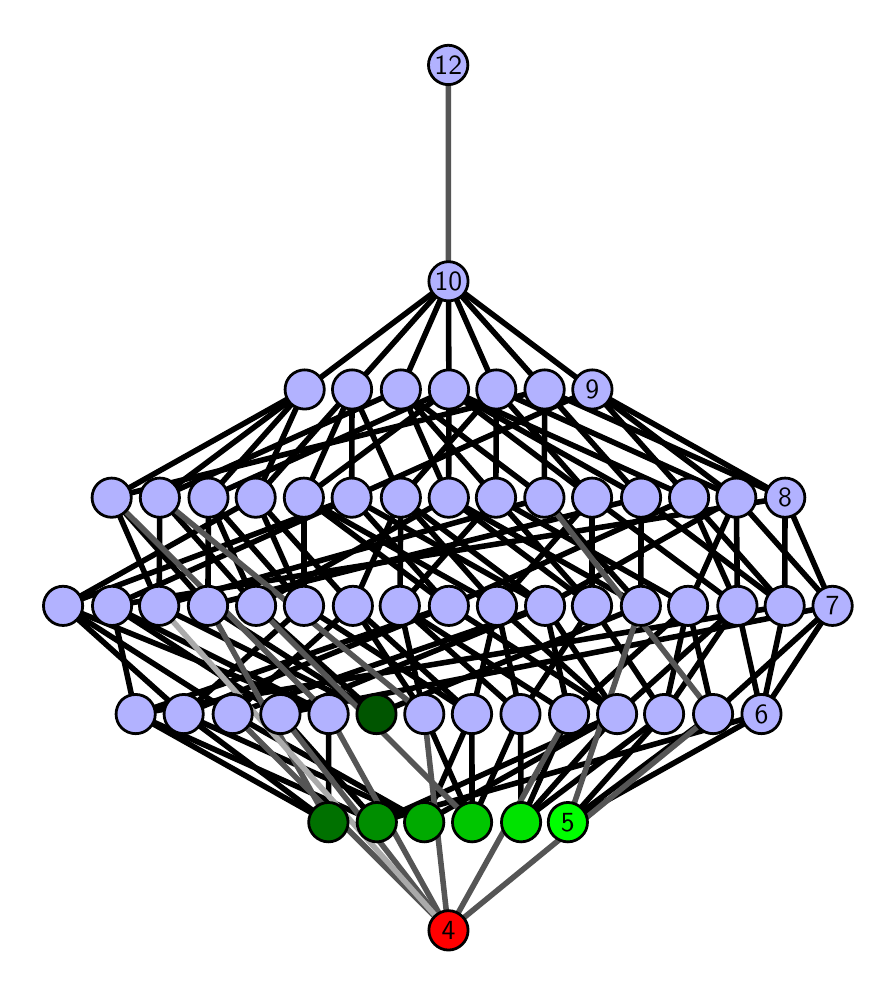 \begingroup%
\makeatletter%
\begin{pgfpicture}%
\pgfpathrectangle{\pgfpointorigin}{\pgfqpoint{4.201in}{4.7in}}%
\pgfusepath{use as bounding box, clip}%
\begin{pgfscope}%
\pgfsetbuttcap%
\pgfsetmiterjoin%
\definecolor{currentfill}{rgb}{1.0,1.0,1.0}%
\pgfsetfillcolor{currentfill}%
\pgfsetlinewidth{0.0pt}%
\definecolor{currentstroke}{rgb}{1.0,1.0,1.0}%
\pgfsetstrokecolor{currentstroke}%
\pgfsetdash{}{0pt}%
\pgfpathmoveto{\pgfqpoint{0.0in}{0.0in}}%
\pgfpathlineto{\pgfqpoint{4.201in}{0.0in}}%
\pgfpathlineto{\pgfqpoint{4.201in}{4.7in}}%
\pgfpathlineto{\pgfqpoint{0.0in}{4.7in}}%
\pgfpathlineto{\pgfqpoint{0.0in}{0.0in}}%
\pgfpathclose%
\pgfusepath{fill}%
\end{pgfscope}%
\begin{pgfscope}%
\pgfsetbuttcap%
\pgfsetmiterjoin%
\definecolor{currentfill}{rgb}{1.0,1.0,1.0}%
\pgfsetfillcolor{currentfill}%
\pgfsetlinewidth{0.0pt}%
\definecolor{currentstroke}{rgb}{0.0,0.0,0.0}%
\pgfsetstrokecolor{currentstroke}%
\pgfsetstrokeopacity{0.0}%
\pgfsetdash{}{0pt}%
\pgfpathmoveto{\pgfqpoint{0.1in}{0.1in}}%
\pgfpathlineto{\pgfqpoint{4.101in}{0.1in}}%
\pgfpathlineto{\pgfqpoint{4.101in}{4.6in}}%
\pgfpathlineto{\pgfqpoint{0.1in}{4.6in}}%
\pgfpathlineto{\pgfqpoint{0.1in}{0.1in}}%
\pgfpathclose%
\pgfusepath{fill}%
\end{pgfscope}%
\begin{pgfscope}%
\pgfpathrectangle{\pgfqpoint{0.1in}{0.1in}}{\pgfqpoint{4.001in}{4.5in}}%
\pgfusepath{clip}%
\pgfsetrectcap%
\pgfsetroundjoin%
\pgfsetlinewidth{2.007pt}%
\definecolor{currentstroke}{rgb}{0.0,0.0,0.0}%
\pgfsetstrokecolor{currentstroke}%
\pgfsetdash{}{0pt}%
\pgfpathmoveto{\pgfqpoint{2.701in}{0.727in}}%
\pgfpathlineto{\pgfqpoint{3.182in}{1.268in}}%
\pgfusepath{stroke}%
\end{pgfscope}%
\begin{pgfscope}%
\pgfpathrectangle{\pgfqpoint{0.1in}{0.1in}}{\pgfqpoint{4.001in}{4.5in}}%
\pgfusepath{clip}%
\pgfsetrectcap%
\pgfsetroundjoin%
\pgfsetlinewidth{2.007pt}%
\definecolor{currentstroke}{rgb}{0.0,0.0,0.0}%
\pgfsetstrokecolor{currentstroke}%
\pgfsetdash{}{0pt}%
\pgfpathmoveto{\pgfqpoint{2.701in}{0.727in}}%
\pgfpathlineto{\pgfqpoint{3.427in}{1.268in}}%
\pgfusepath{stroke}%
\end{pgfscope}%
\begin{pgfscope}%
\pgfpathrectangle{\pgfqpoint{0.1in}{0.1in}}{\pgfqpoint{4.001in}{4.5in}}%
\pgfusepath{clip}%
\pgfsetrectcap%
\pgfsetroundjoin%
\pgfsetlinewidth{2.007pt}%
\definecolor{currentstroke}{rgb}{0.0,0.0,0.0}%
\pgfsetstrokecolor{currentstroke}%
\pgfsetdash{}{0pt}%
\pgfpathmoveto{\pgfqpoint{2.701in}{0.727in}}%
\pgfpathlineto{\pgfqpoint{3.669in}{1.268in}}%
\pgfusepath{stroke}%
\end{pgfscope}%
\begin{pgfscope}%
\pgfpathrectangle{\pgfqpoint{0.1in}{0.1in}}{\pgfqpoint{4.001in}{4.5in}}%
\pgfusepath{clip}%
\pgfsetrectcap%
\pgfsetroundjoin%
\pgfsetlinewidth{2.007pt}%
\definecolor{currentstroke}{rgb}{0.0,0.0,0.0}%
\pgfsetstrokecolor{currentstroke}%
\pgfsetdash{}{0pt}%
\pgfpathmoveto{\pgfqpoint{2.467in}{0.727in}}%
\pgfpathlineto{\pgfqpoint{2.707in}{1.268in}}%
\pgfusepath{stroke}%
\end{pgfscope}%
\begin{pgfscope}%
\pgfpathrectangle{\pgfqpoint{0.1in}{0.1in}}{\pgfqpoint{4.001in}{4.5in}}%
\pgfusepath{clip}%
\pgfsetrectcap%
\pgfsetroundjoin%
\pgfsetlinewidth{2.007pt}%
\definecolor{currentstroke}{rgb}{0.0,0.0,0.0}%
\pgfsetstrokecolor{currentstroke}%
\pgfsetdash{}{0pt}%
\pgfpathmoveto{\pgfqpoint{2.467in}{0.727in}}%
\pgfpathlineto{\pgfqpoint{2.947in}{1.268in}}%
\pgfusepath{stroke}%
\end{pgfscope}%
\begin{pgfscope}%
\pgfpathrectangle{\pgfqpoint{0.1in}{0.1in}}{\pgfqpoint{4.001in}{4.5in}}%
\pgfusepath{clip}%
\pgfsetrectcap%
\pgfsetroundjoin%
\pgfsetlinewidth{2.007pt}%
\definecolor{currentstroke}{rgb}{0.0,0.0,0.0}%
\pgfsetstrokecolor{currentstroke}%
\pgfsetdash{}{0pt}%
\pgfpathmoveto{\pgfqpoint{2.467in}{0.727in}}%
\pgfpathlineto{\pgfqpoint{3.182in}{1.268in}}%
\pgfusepath{stroke}%
\end{pgfscope}%
\begin{pgfscope}%
\pgfpathrectangle{\pgfqpoint{0.1in}{0.1in}}{\pgfqpoint{4.001in}{4.5in}}%
\pgfusepath{clip}%
\pgfsetrectcap%
\pgfsetroundjoin%
\pgfsetlinewidth{2.007pt}%
\definecolor{currentstroke}{rgb}{0.0,0.0,0.0}%
\pgfsetstrokecolor{currentstroke}%
\pgfsetdash{}{0pt}%
\pgfpathmoveto{\pgfqpoint{2.467in}{0.727in}}%
\pgfpathlineto{\pgfqpoint{2.464in}{1.268in}}%
\pgfusepath{stroke}%
\end{pgfscope}%
\begin{pgfscope}%
\pgfpathrectangle{\pgfqpoint{0.1in}{0.1in}}{\pgfqpoint{4.001in}{4.5in}}%
\pgfusepath{clip}%
\pgfsetrectcap%
\pgfsetroundjoin%
\pgfsetlinewidth{2.007pt}%
\definecolor{currentstroke}{rgb}{0.0,0.0,0.0}%
\pgfsetstrokecolor{currentstroke}%
\pgfsetdash{}{0pt}%
\pgfpathmoveto{\pgfqpoint{2.222in}{0.727in}}%
\pgfpathlineto{\pgfqpoint{1.983in}{1.268in}}%
\pgfusepath{stroke}%
\end{pgfscope}%
\begin{pgfscope}%
\pgfpathrectangle{\pgfqpoint{0.1in}{0.1in}}{\pgfqpoint{4.001in}{4.5in}}%
\pgfusepath{clip}%
\pgfsetrectcap%
\pgfsetroundjoin%
\pgfsetlinewidth{2.007pt}%
\definecolor{currentstroke}{rgb}{0.0,0.0,0.0}%
\pgfsetstrokecolor{currentstroke}%
\pgfsetdash{}{0pt}%
\pgfpathmoveto{\pgfqpoint{2.222in}{0.727in}}%
\pgfpathlineto{\pgfqpoint{2.221in}{1.268in}}%
\pgfusepath{stroke}%
\end{pgfscope}%
\begin{pgfscope}%
\pgfpathrectangle{\pgfqpoint{0.1in}{0.1in}}{\pgfqpoint{4.001in}{4.5in}}%
\pgfusepath{clip}%
\pgfsetrectcap%
\pgfsetroundjoin%
\pgfsetlinewidth{2.007pt}%
\definecolor{currentstroke}{rgb}{0.0,0.0,0.0}%
\pgfsetstrokecolor{currentstroke}%
\pgfsetdash{}{0pt}%
\pgfpathmoveto{\pgfqpoint{2.222in}{0.727in}}%
\pgfpathlineto{\pgfqpoint{2.464in}{1.268in}}%
\pgfusepath{stroke}%
\end{pgfscope}%
\begin{pgfscope}%
\pgfpathrectangle{\pgfqpoint{0.1in}{0.1in}}{\pgfqpoint{4.001in}{4.5in}}%
\pgfusepath{clip}%
\pgfsetrectcap%
\pgfsetroundjoin%
\pgfsetlinewidth{2.007pt}%
\definecolor{currentstroke}{rgb}{0.0,0.0,0.0}%
\pgfsetstrokecolor{currentstroke}%
\pgfsetdash{}{0pt}%
\pgfpathmoveto{\pgfqpoint{1.744in}{1.268in}}%
\pgfpathlineto{\pgfqpoint{1.142in}{1.809in}}%
\pgfusepath{stroke}%
\end{pgfscope}%
\begin{pgfscope}%
\pgfpathrectangle{\pgfqpoint{0.1in}{0.1in}}{\pgfqpoint{4.001in}{4.5in}}%
\pgfusepath{clip}%
\pgfsetrectcap%
\pgfsetroundjoin%
\pgfsetlinewidth{2.007pt}%
\definecolor{currentstroke}{rgb}{0.0,0.0,0.0}%
\pgfsetstrokecolor{currentstroke}%
\pgfsetdash{}{0pt}%
\pgfpathmoveto{\pgfqpoint{1.744in}{1.268in}}%
\pgfpathlineto{\pgfqpoint{0.657in}{1.809in}}%
\pgfusepath{stroke}%
\end{pgfscope}%
\begin{pgfscope}%
\pgfpathrectangle{\pgfqpoint{0.1in}{0.1in}}{\pgfqpoint{4.001in}{4.5in}}%
\pgfusepath{clip}%
\pgfsetrectcap%
\pgfsetroundjoin%
\pgfsetlinewidth{2.007pt}%
\definecolor{currentstroke}{rgb}{0.0,0.0,0.0}%
\pgfsetstrokecolor{currentstroke}%
\pgfsetdash{}{0pt}%
\pgfpathmoveto{\pgfqpoint{1.744in}{1.268in}}%
\pgfpathlineto{\pgfqpoint{3.066in}{1.809in}}%
\pgfusepath{stroke}%
\end{pgfscope}%
\begin{pgfscope}%
\pgfpathrectangle{\pgfqpoint{0.1in}{0.1in}}{\pgfqpoint{4.001in}{4.5in}}%
\pgfusepath{clip}%
\pgfsetrectcap%
\pgfsetroundjoin%
\pgfsetlinewidth{2.007pt}%
\definecolor{currentstroke}{rgb}{0.0,0.0,0.0}%
\pgfsetstrokecolor{currentstroke}%
\pgfsetdash{}{0pt}%
\pgfpathmoveto{\pgfqpoint{1.744in}{1.268in}}%
\pgfpathlineto{\pgfqpoint{0.901in}{1.809in}}%
\pgfusepath{stroke}%
\end{pgfscope}%
\begin{pgfscope}%
\pgfpathrectangle{\pgfqpoint{0.1in}{0.1in}}{\pgfqpoint{4.001in}{4.5in}}%
\pgfusepath{clip}%
\pgfsetrectcap%
\pgfsetroundjoin%
\pgfsetlinewidth{2.007pt}%
\definecolor{currentstroke}{rgb}{0.0,0.0,0.0}%
\pgfsetstrokecolor{currentstroke}%
\pgfsetdash{}{0pt}%
\pgfpathmoveto{\pgfqpoint{1.983in}{0.727in}}%
\pgfpathlineto{\pgfqpoint{0.78in}{1.268in}}%
\pgfusepath{stroke}%
\end{pgfscope}%
\begin{pgfscope}%
\pgfpathrectangle{\pgfqpoint{0.1in}{0.1in}}{\pgfqpoint{4.001in}{4.5in}}%
\pgfusepath{clip}%
\pgfsetrectcap%
\pgfsetroundjoin%
\pgfsetlinewidth{2.007pt}%
\definecolor{currentstroke}{rgb}{0.0,0.0,0.0}%
\pgfsetstrokecolor{currentstroke}%
\pgfsetdash{}{0pt}%
\pgfpathmoveto{\pgfqpoint{1.983in}{0.727in}}%
\pgfpathlineto{\pgfqpoint{2.947in}{1.268in}}%
\pgfusepath{stroke}%
\end{pgfscope}%
\begin{pgfscope}%
\pgfpathrectangle{\pgfqpoint{0.1in}{0.1in}}{\pgfqpoint{4.001in}{4.5in}}%
\pgfusepath{clip}%
\pgfsetrectcap%
\pgfsetroundjoin%
\pgfsetlinewidth{2.007pt}%
\definecolor{currentstroke}{rgb}{0.0,0.0,0.0}%
\pgfsetstrokecolor{currentstroke}%
\pgfsetdash{}{0pt}%
\pgfpathmoveto{\pgfqpoint{1.983in}{0.727in}}%
\pgfpathlineto{\pgfqpoint{2.221in}{1.268in}}%
\pgfusepath{stroke}%
\end{pgfscope}%
\begin{pgfscope}%
\pgfpathrectangle{\pgfqpoint{0.1in}{0.1in}}{\pgfqpoint{4.001in}{4.5in}}%
\pgfusepath{clip}%
\pgfsetrectcap%
\pgfsetroundjoin%
\pgfsetlinewidth{2.007pt}%
\definecolor{currentstroke}{rgb}{0.0,0.0,0.0}%
\pgfsetstrokecolor{currentstroke}%
\pgfsetdash{}{0pt}%
\pgfpathmoveto{\pgfqpoint{1.983in}{0.727in}}%
\pgfpathlineto{\pgfqpoint{1.025in}{1.268in}}%
\pgfusepath{stroke}%
\end{pgfscope}%
\begin{pgfscope}%
\pgfpathrectangle{\pgfqpoint{0.1in}{0.1in}}{\pgfqpoint{4.001in}{4.5in}}%
\pgfusepath{clip}%
\pgfsetrectcap%
\pgfsetroundjoin%
\pgfsetlinewidth{2.007pt}%
\definecolor{currentstroke}{rgb}{0.0,0.0,0.0}%
\pgfsetstrokecolor{currentstroke}%
\pgfsetdash{}{0pt}%
\pgfpathmoveto{\pgfqpoint{1.746in}{0.727in}}%
\pgfpathlineto{\pgfqpoint{0.54in}{1.268in}}%
\pgfusepath{stroke}%
\end{pgfscope}%
\begin{pgfscope}%
\pgfpathrectangle{\pgfqpoint{0.1in}{0.1in}}{\pgfqpoint{4.001in}{4.5in}}%
\pgfusepath{clip}%
\pgfsetrectcap%
\pgfsetroundjoin%
\pgfsetlinewidth{2.007pt}%
\definecolor{currentstroke}{rgb}{0.0,0.0,0.0}%
\pgfsetstrokecolor{currentstroke}%
\pgfsetdash{}{0pt}%
\pgfpathmoveto{\pgfqpoint{1.746in}{0.727in}}%
\pgfpathlineto{\pgfqpoint{2.947in}{1.268in}}%
\pgfusepath{stroke}%
\end{pgfscope}%
\begin{pgfscope}%
\pgfpathrectangle{\pgfqpoint{0.1in}{0.1in}}{\pgfqpoint{4.001in}{4.5in}}%
\pgfusepath{clip}%
\pgfsetrectcap%
\pgfsetroundjoin%
\pgfsetlinewidth{2.007pt}%
\definecolor{currentstroke}{rgb}{0.0,0.0,0.0}%
\pgfsetstrokecolor{currentstroke}%
\pgfsetdash{}{0pt}%
\pgfpathmoveto{\pgfqpoint{1.746in}{0.727in}}%
\pgfpathlineto{\pgfqpoint{3.669in}{1.268in}}%
\pgfusepath{stroke}%
\end{pgfscope}%
\begin{pgfscope}%
\pgfpathrectangle{\pgfqpoint{0.1in}{0.1in}}{\pgfqpoint{4.001in}{4.5in}}%
\pgfusepath{clip}%
\pgfsetrectcap%
\pgfsetroundjoin%
\pgfsetlinewidth{2.007pt}%
\definecolor{currentstroke}{rgb}{0.0,0.0,0.0}%
\pgfsetstrokecolor{currentstroke}%
\pgfsetdash{}{0pt}%
\pgfpathmoveto{\pgfqpoint{1.746in}{0.727in}}%
\pgfpathlineto{\pgfqpoint{1.264in}{1.268in}}%
\pgfusepath{stroke}%
\end{pgfscope}%
\begin{pgfscope}%
\pgfpathrectangle{\pgfqpoint{0.1in}{0.1in}}{\pgfqpoint{4.001in}{4.5in}}%
\pgfusepath{clip}%
\pgfsetrectcap%
\pgfsetroundjoin%
\pgfsetlinewidth{2.007pt}%
\definecolor{currentstroke}{rgb}{0.0,0.0,0.0}%
\pgfsetstrokecolor{currentstroke}%
\pgfsetdash{}{0pt}%
\pgfpathmoveto{\pgfqpoint{1.504in}{0.727in}}%
\pgfpathlineto{\pgfqpoint{0.78in}{1.268in}}%
\pgfusepath{stroke}%
\end{pgfscope}%
\begin{pgfscope}%
\pgfpathrectangle{\pgfqpoint{0.1in}{0.1in}}{\pgfqpoint{4.001in}{4.5in}}%
\pgfusepath{clip}%
\pgfsetrectcap%
\pgfsetroundjoin%
\pgfsetlinewidth{2.007pt}%
\definecolor{currentstroke}{rgb}{0.0,0.0,0.0}%
\pgfsetstrokecolor{currentstroke}%
\pgfsetdash{}{0pt}%
\pgfpathmoveto{\pgfqpoint{1.504in}{0.727in}}%
\pgfpathlineto{\pgfqpoint{0.54in}{1.268in}}%
\pgfusepath{stroke}%
\end{pgfscope}%
\begin{pgfscope}%
\pgfpathrectangle{\pgfqpoint{0.1in}{0.1in}}{\pgfqpoint{4.001in}{4.5in}}%
\pgfusepath{clip}%
\pgfsetrectcap%
\pgfsetroundjoin%
\pgfsetlinewidth{2.007pt}%
\definecolor{currentstroke}{rgb}{0.0,0.0,0.0}%
\pgfsetstrokecolor{currentstroke}%
\pgfsetdash{}{0pt}%
\pgfpathmoveto{\pgfqpoint{1.504in}{0.727in}}%
\pgfpathlineto{\pgfqpoint{1.505in}{1.268in}}%
\pgfusepath{stroke}%
\end{pgfscope}%
\begin{pgfscope}%
\pgfpathrectangle{\pgfqpoint{0.1in}{0.1in}}{\pgfqpoint{4.001in}{4.5in}}%
\pgfusepath{clip}%
\pgfsetrectcap%
\pgfsetroundjoin%
\pgfsetlinewidth{2.007pt}%
\definecolor{currentstroke}{rgb}{0.0,0.0,0.0}%
\pgfsetstrokecolor{currentstroke}%
\pgfsetdash{}{0pt}%
\pgfpathmoveto{\pgfqpoint{3.182in}{1.268in}}%
\pgfpathlineto{\pgfqpoint{3.302in}{1.809in}}%
\pgfusepath{stroke}%
\end{pgfscope}%
\begin{pgfscope}%
\pgfpathrectangle{\pgfqpoint{0.1in}{0.1in}}{\pgfqpoint{4.001in}{4.5in}}%
\pgfusepath{clip}%
\pgfsetrectcap%
\pgfsetroundjoin%
\pgfsetlinewidth{2.007pt}%
\definecolor{currentstroke}{rgb}{0.0,0.0,0.0}%
\pgfsetstrokecolor{currentstroke}%
\pgfsetdash{}{0pt}%
\pgfpathmoveto{\pgfqpoint{3.182in}{1.268in}}%
\pgfpathlineto{\pgfqpoint{2.822in}{1.809in}}%
\pgfusepath{stroke}%
\end{pgfscope}%
\begin{pgfscope}%
\pgfpathrectangle{\pgfqpoint{0.1in}{0.1in}}{\pgfqpoint{4.001in}{4.5in}}%
\pgfusepath{clip}%
\pgfsetrectcap%
\pgfsetroundjoin%
\pgfsetlinewidth{2.007pt}%
\definecolor{currentstroke}{rgb}{0.0,0.0,0.0}%
\pgfsetstrokecolor{currentstroke}%
\pgfsetdash{}{0pt}%
\pgfpathmoveto{\pgfqpoint{3.182in}{1.268in}}%
\pgfpathlineto{\pgfqpoint{3.549in}{1.809in}}%
\pgfusepath{stroke}%
\end{pgfscope}%
\begin{pgfscope}%
\pgfpathrectangle{\pgfqpoint{0.1in}{0.1in}}{\pgfqpoint{4.001in}{4.5in}}%
\pgfusepath{clip}%
\pgfsetrectcap%
\pgfsetroundjoin%
\pgfsetlinewidth{2.007pt}%
\definecolor{currentstroke}{rgb}{0.0,0.0,0.0}%
\pgfsetstrokecolor{currentstroke}%
\pgfsetdash{}{0pt}%
\pgfpathmoveto{\pgfqpoint{2.822in}{1.809in}}%
\pgfpathlineto{\pgfqpoint{2.105in}{2.35in}}%
\pgfusepath{stroke}%
\end{pgfscope}%
\begin{pgfscope}%
\pgfpathrectangle{\pgfqpoint{0.1in}{0.1in}}{\pgfqpoint{4.001in}{4.5in}}%
\pgfusepath{clip}%
\pgfsetrectcap%
\pgfsetroundjoin%
\pgfsetlinewidth{2.007pt}%
\definecolor{currentstroke}{rgb}{0.0,0.0,0.0}%
\pgfsetstrokecolor{currentstroke}%
\pgfsetdash{}{0pt}%
\pgfpathmoveto{\pgfqpoint{2.822in}{1.809in}}%
\pgfpathlineto{\pgfqpoint{2.341in}{2.35in}}%
\pgfusepath{stroke}%
\end{pgfscope}%
\begin{pgfscope}%
\pgfpathrectangle{\pgfqpoint{0.1in}{0.1in}}{\pgfqpoint{4.001in}{4.5in}}%
\pgfusepath{clip}%
\pgfsetrectcap%
\pgfsetroundjoin%
\pgfsetlinewidth{2.007pt}%
\definecolor{currentstroke}{rgb}{0.0,0.0,0.0}%
\pgfsetstrokecolor{currentstroke}%
\pgfsetdash{}{0pt}%
\pgfpathmoveto{\pgfqpoint{2.822in}{1.809in}}%
\pgfpathlineto{\pgfqpoint{2.822in}{2.35in}}%
\pgfusepath{stroke}%
\end{pgfscope}%
\begin{pgfscope}%
\pgfpathrectangle{\pgfqpoint{0.1in}{0.1in}}{\pgfqpoint{4.001in}{4.5in}}%
\pgfusepath{clip}%
\pgfsetrectcap%
\pgfsetroundjoin%
\pgfsetlinewidth{2.007pt}%
\definecolor{currentstroke}{rgb}{0.0,0.0,0.0}%
\pgfsetstrokecolor{currentstroke}%
\pgfsetdash{}{0pt}%
\pgfpathmoveto{\pgfqpoint{3.066in}{1.809in}}%
\pgfpathlineto{\pgfqpoint{2.105in}{2.35in}}%
\pgfusepath{stroke}%
\end{pgfscope}%
\begin{pgfscope}%
\pgfpathrectangle{\pgfqpoint{0.1in}{0.1in}}{\pgfqpoint{4.001in}{4.5in}}%
\pgfusepath{clip}%
\pgfsetrectcap%
\pgfsetroundjoin%
\pgfsetlinewidth{2.007pt}%
\definecolor{currentstroke}{rgb}{0.0,0.0,0.0}%
\pgfsetstrokecolor{currentstroke}%
\pgfsetdash{}{0pt}%
\pgfpathmoveto{\pgfqpoint{3.066in}{1.809in}}%
\pgfpathlineto{\pgfqpoint{2.583in}{2.35in}}%
\pgfusepath{stroke}%
\end{pgfscope}%
\begin{pgfscope}%
\pgfpathrectangle{\pgfqpoint{0.1in}{0.1in}}{\pgfqpoint{4.001in}{4.5in}}%
\pgfusepath{clip}%
\pgfsetrectcap%
\pgfsetroundjoin%
\pgfsetlinewidth{2.007pt}%
\definecolor{currentstroke}{rgb}{0.0,0.0,0.0}%
\pgfsetstrokecolor{currentstroke}%
\pgfsetdash{}{0pt}%
\pgfpathmoveto{\pgfqpoint{3.066in}{1.809in}}%
\pgfpathlineto{\pgfqpoint{3.067in}{2.35in}}%
\pgfusepath{stroke}%
\end{pgfscope}%
\begin{pgfscope}%
\pgfpathrectangle{\pgfqpoint{0.1in}{0.1in}}{\pgfqpoint{4.001in}{4.5in}}%
\pgfusepath{clip}%
\pgfsetrectcap%
\pgfsetroundjoin%
\pgfsetlinewidth{2.007pt}%
\definecolor{currentstroke}{rgb}{0.0,0.0,0.0}%
\pgfsetstrokecolor{currentstroke}%
\pgfsetdash{}{0pt}%
\pgfpathmoveto{\pgfqpoint{3.427in}{1.268in}}%
\pgfpathlineto{\pgfqpoint{3.302in}{1.809in}}%
\pgfusepath{stroke}%
\end{pgfscope}%
\begin{pgfscope}%
\pgfpathrectangle{\pgfqpoint{0.1in}{0.1in}}{\pgfqpoint{4.001in}{4.5in}}%
\pgfusepath{clip}%
\pgfsetrectcap%
\pgfsetroundjoin%
\pgfsetlinewidth{2.007pt}%
\definecolor{currentstroke}{rgb}{0.0,0.0,0.0}%
\pgfsetstrokecolor{currentstroke}%
\pgfsetdash{}{0pt}%
\pgfpathmoveto{\pgfqpoint{3.427in}{1.268in}}%
\pgfpathlineto{\pgfqpoint{4.024in}{1.809in}}%
\pgfusepath{stroke}%
\end{pgfscope}%
\begin{pgfscope}%
\pgfpathrectangle{\pgfqpoint{0.1in}{0.1in}}{\pgfqpoint{4.001in}{4.5in}}%
\pgfusepath{clip}%
\pgfsetrectcap%
\pgfsetroundjoin%
\pgfsetlinewidth{2.007pt}%
\definecolor{currentstroke}{rgb}{0.0,0.0,0.0}%
\pgfsetstrokecolor{currentstroke}%
\pgfsetdash{}{0pt}%
\pgfpathmoveto{\pgfqpoint{3.549in}{1.809in}}%
\pgfpathlineto{\pgfqpoint{3.307in}{2.35in}}%
\pgfusepath{stroke}%
\end{pgfscope}%
\begin{pgfscope}%
\pgfpathrectangle{\pgfqpoint{0.1in}{0.1in}}{\pgfqpoint{4.001in}{4.5in}}%
\pgfusepath{clip}%
\pgfsetrectcap%
\pgfsetroundjoin%
\pgfsetlinewidth{2.007pt}%
\definecolor{currentstroke}{rgb}{0.0,0.0,0.0}%
\pgfsetstrokecolor{currentstroke}%
\pgfsetdash{}{0pt}%
\pgfpathmoveto{\pgfqpoint{3.549in}{1.809in}}%
\pgfpathlineto{\pgfqpoint{2.822in}{2.35in}}%
\pgfusepath{stroke}%
\end{pgfscope}%
\begin{pgfscope}%
\pgfpathrectangle{\pgfqpoint{0.1in}{0.1in}}{\pgfqpoint{4.001in}{4.5in}}%
\pgfusepath{clip}%
\pgfsetrectcap%
\pgfsetroundjoin%
\pgfsetlinewidth{2.007pt}%
\definecolor{currentstroke}{rgb}{0.0,0.0,0.0}%
\pgfsetstrokecolor{currentstroke}%
\pgfsetdash{}{0pt}%
\pgfpathmoveto{\pgfqpoint{3.549in}{1.809in}}%
\pgfpathlineto{\pgfqpoint{3.543in}{2.35in}}%
\pgfusepath{stroke}%
\end{pgfscope}%
\begin{pgfscope}%
\pgfpathrectangle{\pgfqpoint{0.1in}{0.1in}}{\pgfqpoint{4.001in}{4.5in}}%
\pgfusepath{clip}%
\pgfsetrectcap%
\pgfsetroundjoin%
\pgfsetlinewidth{2.007pt}%
\definecolor{currentstroke}{rgb}{0.0,0.0,0.0}%
\pgfsetstrokecolor{currentstroke}%
\pgfsetdash{}{0pt}%
\pgfpathmoveto{\pgfqpoint{3.669in}{1.268in}}%
\pgfpathlineto{\pgfqpoint{4.024in}{1.809in}}%
\pgfusepath{stroke}%
\end{pgfscope}%
\begin{pgfscope}%
\pgfpathrectangle{\pgfqpoint{0.1in}{0.1in}}{\pgfqpoint{4.001in}{4.5in}}%
\pgfusepath{clip}%
\pgfsetrectcap%
\pgfsetroundjoin%
\pgfsetlinewidth{2.007pt}%
\definecolor{currentstroke}{rgb}{0.0,0.0,0.0}%
\pgfsetstrokecolor{currentstroke}%
\pgfsetdash{}{0pt}%
\pgfpathmoveto{\pgfqpoint{3.549in}{1.809in}}%
\pgfpathlineto{\pgfqpoint{3.669in}{1.268in}}%
\pgfusepath{stroke}%
\end{pgfscope}%
\begin{pgfscope}%
\pgfpathrectangle{\pgfqpoint{0.1in}{0.1in}}{\pgfqpoint{4.001in}{4.5in}}%
\pgfusepath{clip}%
\pgfsetrectcap%
\pgfsetroundjoin%
\pgfsetlinewidth{2.007pt}%
\definecolor{currentstroke}{rgb}{0.0,0.0,0.0}%
\pgfsetstrokecolor{currentstroke}%
\pgfsetdash{}{0pt}%
\pgfpathmoveto{\pgfqpoint{3.669in}{1.268in}}%
\pgfpathlineto{\pgfqpoint{3.785in}{1.809in}}%
\pgfusepath{stroke}%
\end{pgfscope}%
\begin{pgfscope}%
\pgfpathrectangle{\pgfqpoint{0.1in}{0.1in}}{\pgfqpoint{4.001in}{4.5in}}%
\pgfusepath{clip}%
\pgfsetrectcap%
\pgfsetroundjoin%
\pgfsetlinewidth{2.007pt}%
\definecolor{currentstroke}{rgb}{0.0,0.0,0.0}%
\pgfsetstrokecolor{currentstroke}%
\pgfsetdash{}{0pt}%
\pgfpathmoveto{\pgfqpoint{3.785in}{1.809in}}%
\pgfpathlineto{\pgfqpoint{3.307in}{2.35in}}%
\pgfusepath{stroke}%
\end{pgfscope}%
\begin{pgfscope}%
\pgfpathrectangle{\pgfqpoint{0.1in}{0.1in}}{\pgfqpoint{4.001in}{4.5in}}%
\pgfusepath{clip}%
\pgfsetrectcap%
\pgfsetroundjoin%
\pgfsetlinewidth{2.007pt}%
\definecolor{currentstroke}{rgb}{0.0,0.0,0.0}%
\pgfsetstrokecolor{currentstroke}%
\pgfsetdash{}{0pt}%
\pgfpathmoveto{\pgfqpoint{3.785in}{1.809in}}%
\pgfpathlineto{\pgfqpoint{3.787in}{2.35in}}%
\pgfusepath{stroke}%
\end{pgfscope}%
\begin{pgfscope}%
\pgfpathrectangle{\pgfqpoint{0.1in}{0.1in}}{\pgfqpoint{4.001in}{4.5in}}%
\pgfusepath{clip}%
\pgfsetrectcap%
\pgfsetroundjoin%
\pgfsetlinewidth{2.007pt}%
\definecolor{currentstroke}{rgb}{0.0,0.0,0.0}%
\pgfsetstrokecolor{currentstroke}%
\pgfsetdash{}{0pt}%
\pgfpathmoveto{\pgfqpoint{3.785in}{1.809in}}%
\pgfpathlineto{\pgfqpoint{3.067in}{2.35in}}%
\pgfusepath{stroke}%
\end{pgfscope}%
\begin{pgfscope}%
\pgfpathrectangle{\pgfqpoint{0.1in}{0.1in}}{\pgfqpoint{4.001in}{4.5in}}%
\pgfusepath{clip}%
\pgfsetrectcap%
\pgfsetroundjoin%
\pgfsetlinewidth{2.007pt}%
\definecolor{currentstroke}{rgb}{0.0,0.0,0.0}%
\pgfsetstrokecolor{currentstroke}%
\pgfsetdash{}{0pt}%
\pgfpathmoveto{\pgfqpoint{2.464in}{1.268in}}%
\pgfpathlineto{\pgfqpoint{2.347in}{1.809in}}%
\pgfusepath{stroke}%
\end{pgfscope}%
\begin{pgfscope}%
\pgfpathrectangle{\pgfqpoint{0.1in}{0.1in}}{\pgfqpoint{4.001in}{4.5in}}%
\pgfusepath{clip}%
\pgfsetrectcap%
\pgfsetroundjoin%
\pgfsetlinewidth{2.007pt}%
\definecolor{currentstroke}{rgb}{0.0,0.0,0.0}%
\pgfsetstrokecolor{currentstroke}%
\pgfsetdash{}{0pt}%
\pgfpathmoveto{\pgfqpoint{2.822in}{1.809in}}%
\pgfpathlineto{\pgfqpoint{2.464in}{1.268in}}%
\pgfusepath{stroke}%
\end{pgfscope}%
\begin{pgfscope}%
\pgfpathrectangle{\pgfqpoint{0.1in}{0.1in}}{\pgfqpoint{4.001in}{4.5in}}%
\pgfusepath{clip}%
\pgfsetrectcap%
\pgfsetroundjoin%
\pgfsetlinewidth{2.007pt}%
\definecolor{currentstroke}{rgb}{0.0,0.0,0.0}%
\pgfsetstrokecolor{currentstroke}%
\pgfsetdash{}{0pt}%
\pgfpathmoveto{\pgfqpoint{2.464in}{1.268in}}%
\pgfpathlineto{\pgfqpoint{1.861in}{1.809in}}%
\pgfusepath{stroke}%
\end{pgfscope}%
\begin{pgfscope}%
\pgfpathrectangle{\pgfqpoint{0.1in}{0.1in}}{\pgfqpoint{4.001in}{4.5in}}%
\pgfusepath{clip}%
\pgfsetrectcap%
\pgfsetroundjoin%
\pgfsetlinewidth{2.007pt}%
\definecolor{currentstroke}{rgb}{0.0,0.0,0.0}%
\pgfsetstrokecolor{currentstroke}%
\pgfsetdash{}{0pt}%
\pgfpathmoveto{\pgfqpoint{2.105in}{2.35in}}%
\pgfpathlineto{\pgfqpoint{2.106in}{2.891in}}%
\pgfusepath{stroke}%
\end{pgfscope}%
\begin{pgfscope}%
\pgfpathrectangle{\pgfqpoint{0.1in}{0.1in}}{\pgfqpoint{4.001in}{4.5in}}%
\pgfusepath{clip}%
\pgfsetrectcap%
\pgfsetroundjoin%
\pgfsetlinewidth{2.007pt}%
\definecolor{currentstroke}{rgb}{0.0,0.0,0.0}%
\pgfsetstrokecolor{currentstroke}%
\pgfsetdash{}{0pt}%
\pgfpathmoveto{\pgfqpoint{2.105in}{2.35in}}%
\pgfpathlineto{\pgfqpoint{1.866in}{2.891in}}%
\pgfusepath{stroke}%
\end{pgfscope}%
\begin{pgfscope}%
\pgfpathrectangle{\pgfqpoint{0.1in}{0.1in}}{\pgfqpoint{4.001in}{4.5in}}%
\pgfusepath{clip}%
\pgfsetrectcap%
\pgfsetroundjoin%
\pgfsetlinewidth{2.007pt}%
\definecolor{currentstroke}{rgb}{0.0,0.0,0.0}%
\pgfsetstrokecolor{currentstroke}%
\pgfsetdash{}{0pt}%
\pgfpathmoveto{\pgfqpoint{2.707in}{1.268in}}%
\pgfpathlineto{\pgfqpoint{3.302in}{1.809in}}%
\pgfusepath{stroke}%
\end{pgfscope}%
\begin{pgfscope}%
\pgfpathrectangle{\pgfqpoint{0.1in}{0.1in}}{\pgfqpoint{4.001in}{4.5in}}%
\pgfusepath{clip}%
\pgfsetrectcap%
\pgfsetroundjoin%
\pgfsetlinewidth{2.007pt}%
\definecolor{currentstroke}{rgb}{0.0,0.0,0.0}%
\pgfsetstrokecolor{currentstroke}%
\pgfsetdash{}{0pt}%
\pgfpathmoveto{\pgfqpoint{2.707in}{1.268in}}%
\pgfpathlineto{\pgfqpoint{1.861in}{1.809in}}%
\pgfusepath{stroke}%
\end{pgfscope}%
\begin{pgfscope}%
\pgfpathrectangle{\pgfqpoint{0.1in}{0.1in}}{\pgfqpoint{4.001in}{4.5in}}%
\pgfusepath{clip}%
\pgfsetrectcap%
\pgfsetroundjoin%
\pgfsetlinewidth{2.007pt}%
\definecolor{currentstroke}{rgb}{0.0,0.0,0.0}%
\pgfsetstrokecolor{currentstroke}%
\pgfsetdash{}{0pt}%
\pgfpathmoveto{\pgfqpoint{2.707in}{1.268in}}%
\pgfpathlineto{\pgfqpoint{2.587in}{1.809in}}%
\pgfusepath{stroke}%
\end{pgfscope}%
\begin{pgfscope}%
\pgfpathrectangle{\pgfqpoint{0.1in}{0.1in}}{\pgfqpoint{4.001in}{4.5in}}%
\pgfusepath{clip}%
\pgfsetrectcap%
\pgfsetroundjoin%
\pgfsetlinewidth{2.007pt}%
\definecolor{currentstroke}{rgb}{0.0,0.0,0.0}%
\pgfsetstrokecolor{currentstroke}%
\pgfsetdash{}{0pt}%
\pgfpathmoveto{\pgfqpoint{2.947in}{1.268in}}%
\pgfpathlineto{\pgfqpoint{2.106in}{1.809in}}%
\pgfusepath{stroke}%
\end{pgfscope}%
\begin{pgfscope}%
\pgfpathrectangle{\pgfqpoint{0.1in}{0.1in}}{\pgfqpoint{4.001in}{4.5in}}%
\pgfusepath{clip}%
\pgfsetrectcap%
\pgfsetroundjoin%
\pgfsetlinewidth{2.007pt}%
\definecolor{currentstroke}{rgb}{0.0,0.0,0.0}%
\pgfsetstrokecolor{currentstroke}%
\pgfsetdash{}{0pt}%
\pgfpathmoveto{\pgfqpoint{2.947in}{1.268in}}%
\pgfpathlineto{\pgfqpoint{2.347in}{1.809in}}%
\pgfusepath{stroke}%
\end{pgfscope}%
\begin{pgfscope}%
\pgfpathrectangle{\pgfqpoint{0.1in}{0.1in}}{\pgfqpoint{4.001in}{4.5in}}%
\pgfusepath{clip}%
\pgfsetrectcap%
\pgfsetroundjoin%
\pgfsetlinewidth{2.007pt}%
\definecolor{currentstroke}{rgb}{0.0,0.0,0.0}%
\pgfsetstrokecolor{currentstroke}%
\pgfsetdash{}{0pt}%
\pgfpathmoveto{\pgfqpoint{3.549in}{1.809in}}%
\pgfpathlineto{\pgfqpoint{2.947in}{1.268in}}%
\pgfusepath{stroke}%
\end{pgfscope}%
\begin{pgfscope}%
\pgfpathrectangle{\pgfqpoint{0.1in}{0.1in}}{\pgfqpoint{4.001in}{4.5in}}%
\pgfusepath{clip}%
\pgfsetrectcap%
\pgfsetroundjoin%
\pgfsetlinewidth{2.007pt}%
\definecolor{currentstroke}{rgb}{0.0,0.0,0.0}%
\pgfsetstrokecolor{currentstroke}%
\pgfsetdash{}{0pt}%
\pgfpathmoveto{\pgfqpoint{2.947in}{1.268in}}%
\pgfpathlineto{\pgfqpoint{2.587in}{1.809in}}%
\pgfusepath{stroke}%
\end{pgfscope}%
\begin{pgfscope}%
\pgfpathrectangle{\pgfqpoint{0.1in}{0.1in}}{\pgfqpoint{4.001in}{4.5in}}%
\pgfusepath{clip}%
\pgfsetrectcap%
\pgfsetroundjoin%
\pgfsetlinewidth{2.007pt}%
\definecolor{currentstroke}{rgb}{0.0,0.0,0.0}%
\pgfsetstrokecolor{currentstroke}%
\pgfsetdash{}{0pt}%
\pgfpathmoveto{\pgfqpoint{2.106in}{1.809in}}%
\pgfpathlineto{\pgfqpoint{3.307in}{2.35in}}%
\pgfusepath{stroke}%
\end{pgfscope}%
\begin{pgfscope}%
\pgfpathrectangle{\pgfqpoint{0.1in}{0.1in}}{\pgfqpoint{4.001in}{4.5in}}%
\pgfusepath{clip}%
\pgfsetrectcap%
\pgfsetroundjoin%
\pgfsetlinewidth{2.007pt}%
\definecolor{currentstroke}{rgb}{0.0,0.0,0.0}%
\pgfsetstrokecolor{currentstroke}%
\pgfsetdash{}{0pt}%
\pgfpathmoveto{\pgfqpoint{2.106in}{1.809in}}%
\pgfpathlineto{\pgfqpoint{1.381in}{2.35in}}%
\pgfusepath{stroke}%
\end{pgfscope}%
\begin{pgfscope}%
\pgfpathrectangle{\pgfqpoint{0.1in}{0.1in}}{\pgfqpoint{4.001in}{4.5in}}%
\pgfusepath{clip}%
\pgfsetrectcap%
\pgfsetroundjoin%
\pgfsetlinewidth{2.007pt}%
\definecolor{currentstroke}{rgb}{0.0,0.0,0.0}%
\pgfsetstrokecolor{currentstroke}%
\pgfsetdash{}{0pt}%
\pgfpathmoveto{\pgfqpoint{2.106in}{1.809in}}%
\pgfpathlineto{\pgfqpoint{1.62in}{2.35in}}%
\pgfusepath{stroke}%
\end{pgfscope}%
\begin{pgfscope}%
\pgfpathrectangle{\pgfqpoint{0.1in}{0.1in}}{\pgfqpoint{4.001in}{4.5in}}%
\pgfusepath{clip}%
\pgfsetrectcap%
\pgfsetroundjoin%
\pgfsetlinewidth{2.007pt}%
\definecolor{currentstroke}{rgb}{0.0,0.0,0.0}%
\pgfsetstrokecolor{currentstroke}%
\pgfsetdash{}{0pt}%
\pgfpathmoveto{\pgfqpoint{2.105in}{2.35in}}%
\pgfpathlineto{\pgfqpoint{1.142in}{1.809in}}%
\pgfusepath{stroke}%
\end{pgfscope}%
\begin{pgfscope}%
\pgfpathrectangle{\pgfqpoint{0.1in}{0.1in}}{\pgfqpoint{4.001in}{4.5in}}%
\pgfusepath{clip}%
\pgfsetrectcap%
\pgfsetroundjoin%
\pgfsetlinewidth{2.007pt}%
\definecolor{currentstroke}{rgb}{0.0,0.0,0.0}%
\pgfsetstrokecolor{currentstroke}%
\pgfsetdash{}{0pt}%
\pgfpathmoveto{\pgfqpoint{1.142in}{1.809in}}%
\pgfpathlineto{\pgfqpoint{0.661in}{2.35in}}%
\pgfusepath{stroke}%
\end{pgfscope}%
\begin{pgfscope}%
\pgfpathrectangle{\pgfqpoint{0.1in}{0.1in}}{\pgfqpoint{4.001in}{4.5in}}%
\pgfusepath{clip}%
\pgfsetrectcap%
\pgfsetroundjoin%
\pgfsetlinewidth{2.007pt}%
\definecolor{currentstroke}{rgb}{0.0,0.0,0.0}%
\pgfsetstrokecolor{currentstroke}%
\pgfsetdash{}{0pt}%
\pgfpathmoveto{\pgfqpoint{1.142in}{1.809in}}%
\pgfpathlineto{\pgfqpoint{0.904in}{2.35in}}%
\pgfusepath{stroke}%
\end{pgfscope}%
\begin{pgfscope}%
\pgfpathrectangle{\pgfqpoint{0.1in}{0.1in}}{\pgfqpoint{4.001in}{4.5in}}%
\pgfusepath{clip}%
\pgfsetrectcap%
\pgfsetroundjoin%
\pgfsetlinewidth{2.007pt}%
\definecolor{currentstroke}{rgb}{0.0,0.0,0.0}%
\pgfsetstrokecolor{currentstroke}%
\pgfsetdash{}{0pt}%
\pgfpathmoveto{\pgfqpoint{1.983in}{1.268in}}%
\pgfpathlineto{\pgfqpoint{1.626in}{1.809in}}%
\pgfusepath{stroke}%
\end{pgfscope}%
\begin{pgfscope}%
\pgfpathrectangle{\pgfqpoint{0.1in}{0.1in}}{\pgfqpoint{4.001in}{4.5in}}%
\pgfusepath{clip}%
\pgfsetrectcap%
\pgfsetroundjoin%
\pgfsetlinewidth{2.007pt}%
\definecolor{currentstroke}{rgb}{0.0,0.0,0.0}%
\pgfsetstrokecolor{currentstroke}%
\pgfsetdash{}{0pt}%
\pgfpathmoveto{\pgfqpoint{1.983in}{1.268in}}%
\pgfpathlineto{\pgfqpoint{1.861in}{1.809in}}%
\pgfusepath{stroke}%
\end{pgfscope}%
\begin{pgfscope}%
\pgfpathrectangle{\pgfqpoint{0.1in}{0.1in}}{\pgfqpoint{4.001in}{4.5in}}%
\pgfusepath{clip}%
\pgfsetrectcap%
\pgfsetroundjoin%
\pgfsetlinewidth{2.007pt}%
\definecolor{currentstroke}{rgb}{0.0,0.0,0.0}%
\pgfsetstrokecolor{currentstroke}%
\pgfsetdash{}{0pt}%
\pgfpathmoveto{\pgfqpoint{2.221in}{1.268in}}%
\pgfpathlineto{\pgfqpoint{1.626in}{1.809in}}%
\pgfusepath{stroke}%
\end{pgfscope}%
\begin{pgfscope}%
\pgfpathrectangle{\pgfqpoint{0.1in}{0.1in}}{\pgfqpoint{4.001in}{4.5in}}%
\pgfusepath{clip}%
\pgfsetrectcap%
\pgfsetroundjoin%
\pgfsetlinewidth{2.007pt}%
\definecolor{currentstroke}{rgb}{0.0,0.0,0.0}%
\pgfsetstrokecolor{currentstroke}%
\pgfsetdash{}{0pt}%
\pgfpathmoveto{\pgfqpoint{2.221in}{1.268in}}%
\pgfpathlineto{\pgfqpoint{2.347in}{1.809in}}%
\pgfusepath{stroke}%
\end{pgfscope}%
\begin{pgfscope}%
\pgfpathrectangle{\pgfqpoint{0.1in}{0.1in}}{\pgfqpoint{4.001in}{4.5in}}%
\pgfusepath{clip}%
\pgfsetrectcap%
\pgfsetroundjoin%
\pgfsetlinewidth{2.007pt}%
\definecolor{currentstroke}{rgb}{0.0,0.0,0.0}%
\pgfsetstrokecolor{currentstroke}%
\pgfsetdash{}{0pt}%
\pgfpathmoveto{\pgfqpoint{2.221in}{1.268in}}%
\pgfpathlineto{\pgfqpoint{1.381in}{1.809in}}%
\pgfusepath{stroke}%
\end{pgfscope}%
\begin{pgfscope}%
\pgfpathrectangle{\pgfqpoint{0.1in}{0.1in}}{\pgfqpoint{4.001in}{4.5in}}%
\pgfusepath{clip}%
\pgfsetrectcap%
\pgfsetroundjoin%
\pgfsetlinewidth{2.007pt}%
\definecolor{currentstroke}{rgb}{0.0,0.0,0.0}%
\pgfsetstrokecolor{currentstroke}%
\pgfsetdash{}{0pt}%
\pgfpathmoveto{\pgfqpoint{2.347in}{1.809in}}%
\pgfpathlineto{\pgfqpoint{1.866in}{2.35in}}%
\pgfusepath{stroke}%
\end{pgfscope}%
\begin{pgfscope}%
\pgfpathrectangle{\pgfqpoint{0.1in}{0.1in}}{\pgfqpoint{4.001in}{4.5in}}%
\pgfusepath{clip}%
\pgfsetrectcap%
\pgfsetroundjoin%
\pgfsetlinewidth{2.007pt}%
\definecolor{currentstroke}{rgb}{0.0,0.0,0.0}%
\pgfsetstrokecolor{currentstroke}%
\pgfsetdash{}{0pt}%
\pgfpathmoveto{\pgfqpoint{2.347in}{1.809in}}%
\pgfpathlineto{\pgfqpoint{2.822in}{2.35in}}%
\pgfusepath{stroke}%
\end{pgfscope}%
\begin{pgfscope}%
\pgfpathrectangle{\pgfqpoint{0.1in}{0.1in}}{\pgfqpoint{4.001in}{4.5in}}%
\pgfusepath{clip}%
\pgfsetrectcap%
\pgfsetroundjoin%
\pgfsetlinewidth{2.007pt}%
\definecolor{currentstroke}{rgb}{0.0,0.0,0.0}%
\pgfsetstrokecolor{currentstroke}%
\pgfsetdash{}{0pt}%
\pgfpathmoveto{\pgfqpoint{2.347in}{1.809in}}%
\pgfpathlineto{\pgfqpoint{1.381in}{2.35in}}%
\pgfusepath{stroke}%
\end{pgfscope}%
\begin{pgfscope}%
\pgfpathrectangle{\pgfqpoint{0.1in}{0.1in}}{\pgfqpoint{4.001in}{4.5in}}%
\pgfusepath{clip}%
\pgfsetrectcap%
\pgfsetroundjoin%
\pgfsetlinewidth{2.007pt}%
\definecolor{currentstroke}{rgb}{0.0,0.0,0.0}%
\pgfsetstrokecolor{currentstroke}%
\pgfsetdash{}{0pt}%
\pgfpathmoveto{\pgfqpoint{1.381in}{1.809in}}%
\pgfpathlineto{\pgfqpoint{1.14in}{2.35in}}%
\pgfusepath{stroke}%
\end{pgfscope}%
\begin{pgfscope}%
\pgfpathrectangle{\pgfqpoint{0.1in}{0.1in}}{\pgfqpoint{4.001in}{4.5in}}%
\pgfusepath{clip}%
\pgfsetrectcap%
\pgfsetroundjoin%
\pgfsetlinewidth{2.007pt}%
\definecolor{currentstroke}{rgb}{0.0,0.0,0.0}%
\pgfsetstrokecolor{currentstroke}%
\pgfsetdash{}{0pt}%
\pgfpathmoveto{\pgfqpoint{1.381in}{1.809in}}%
\pgfpathlineto{\pgfqpoint{0.904in}{2.35in}}%
\pgfusepath{stroke}%
\end{pgfscope}%
\begin{pgfscope}%
\pgfpathrectangle{\pgfqpoint{0.1in}{0.1in}}{\pgfqpoint{4.001in}{4.5in}}%
\pgfusepath{clip}%
\pgfsetrectcap%
\pgfsetroundjoin%
\pgfsetlinewidth{2.007pt}%
\definecolor{currentstroke}{rgb}{0.0,0.0,0.0}%
\pgfsetstrokecolor{currentstroke}%
\pgfsetdash{}{0pt}%
\pgfpathmoveto{\pgfqpoint{1.381in}{1.809in}}%
\pgfpathlineto{\pgfqpoint{1.381in}{2.35in}}%
\pgfusepath{stroke}%
\end{pgfscope}%
\begin{pgfscope}%
\pgfpathrectangle{\pgfqpoint{0.1in}{0.1in}}{\pgfqpoint{4.001in}{4.5in}}%
\pgfusepath{clip}%
\pgfsetrectcap%
\pgfsetroundjoin%
\pgfsetlinewidth{2.007pt}%
\definecolor{currentstroke}{rgb}{0.0,0.0,0.0}%
\pgfsetstrokecolor{currentstroke}%
\pgfsetdash{}{0pt}%
\pgfpathmoveto{\pgfqpoint{0.657in}{1.809in}}%
\pgfpathlineto{\pgfqpoint{0.661in}{2.35in}}%
\pgfusepath{stroke}%
\end{pgfscope}%
\begin{pgfscope}%
\pgfpathrectangle{\pgfqpoint{0.1in}{0.1in}}{\pgfqpoint{4.001in}{4.5in}}%
\pgfusepath{clip}%
\pgfsetrectcap%
\pgfsetroundjoin%
\pgfsetlinewidth{2.007pt}%
\definecolor{currentstroke}{rgb}{0.0,0.0,0.0}%
\pgfsetstrokecolor{currentstroke}%
\pgfsetdash{}{0pt}%
\pgfpathmoveto{\pgfqpoint{0.657in}{1.809in}}%
\pgfpathlineto{\pgfqpoint{0.42in}{2.35in}}%
\pgfusepath{stroke}%
\end{pgfscope}%
\begin{pgfscope}%
\pgfpathrectangle{\pgfqpoint{0.1in}{0.1in}}{\pgfqpoint{4.001in}{4.5in}}%
\pgfusepath{clip}%
\pgfsetrectcap%
\pgfsetroundjoin%
\pgfsetlinewidth{2.007pt}%
\definecolor{currentstroke}{rgb}{0.0,0.0,0.0}%
\pgfsetstrokecolor{currentstroke}%
\pgfsetdash{}{0pt}%
\pgfpathmoveto{\pgfqpoint{0.657in}{1.809in}}%
\pgfpathlineto{\pgfqpoint{2.583in}{2.35in}}%
\pgfusepath{stroke}%
\end{pgfscope}%
\begin{pgfscope}%
\pgfpathrectangle{\pgfqpoint{0.1in}{0.1in}}{\pgfqpoint{4.001in}{4.5in}}%
\pgfusepath{clip}%
\pgfsetrectcap%
\pgfsetroundjoin%
\pgfsetlinewidth{2.007pt}%
\definecolor{currentstroke}{rgb}{0.0,0.0,0.0}%
\pgfsetstrokecolor{currentstroke}%
\pgfsetdash{}{0pt}%
\pgfpathmoveto{\pgfqpoint{0.904in}{2.35in}}%
\pgfpathlineto{\pgfqpoint{1.385in}{2.891in}}%
\pgfusepath{stroke}%
\end{pgfscope}%
\begin{pgfscope}%
\pgfpathrectangle{\pgfqpoint{0.1in}{0.1in}}{\pgfqpoint{4.001in}{4.5in}}%
\pgfusepath{clip}%
\pgfsetrectcap%
\pgfsetroundjoin%
\pgfsetlinewidth{2.007pt}%
\definecolor{currentstroke}{rgb}{0.0,0.0,0.0}%
\pgfsetstrokecolor{currentstroke}%
\pgfsetdash{}{0pt}%
\pgfpathmoveto{\pgfqpoint{0.904in}{2.35in}}%
\pgfpathlineto{\pgfqpoint{2.106in}{2.891in}}%
\pgfusepath{stroke}%
\end{pgfscope}%
\begin{pgfscope}%
\pgfpathrectangle{\pgfqpoint{0.1in}{0.1in}}{\pgfqpoint{4.001in}{4.5in}}%
\pgfusepath{clip}%
\pgfsetrectcap%
\pgfsetroundjoin%
\pgfsetlinewidth{2.007pt}%
\definecolor{currentstroke}{rgb}{0.0,0.0,0.0}%
\pgfsetstrokecolor{currentstroke}%
\pgfsetdash{}{0pt}%
\pgfpathmoveto{\pgfqpoint{3.067in}{2.35in}}%
\pgfpathlineto{\pgfqpoint{2.585in}{2.891in}}%
\pgfusepath{stroke}%
\end{pgfscope}%
\begin{pgfscope}%
\pgfpathrectangle{\pgfqpoint{0.1in}{0.1in}}{\pgfqpoint{4.001in}{4.5in}}%
\pgfusepath{clip}%
\pgfsetrectcap%
\pgfsetroundjoin%
\pgfsetlinewidth{2.007pt}%
\definecolor{currentstroke}{rgb}{0.0,0.0,0.0}%
\pgfsetstrokecolor{currentstroke}%
\pgfsetdash{}{0pt}%
\pgfpathmoveto{\pgfqpoint{3.067in}{2.35in}}%
\pgfpathlineto{\pgfqpoint{2.106in}{2.891in}}%
\pgfusepath{stroke}%
\end{pgfscope}%
\begin{pgfscope}%
\pgfpathrectangle{\pgfqpoint{0.1in}{0.1in}}{\pgfqpoint{4.001in}{4.5in}}%
\pgfusepath{clip}%
\pgfsetrectcap%
\pgfsetroundjoin%
\pgfsetlinewidth{2.007pt}%
\definecolor{currentstroke}{rgb}{0.0,0.0,0.0}%
\pgfsetstrokecolor{currentstroke}%
\pgfsetdash{}{0pt}%
\pgfpathmoveto{\pgfqpoint{0.901in}{1.809in}}%
\pgfpathlineto{\pgfqpoint{0.42in}{2.35in}}%
\pgfusepath{stroke}%
\end{pgfscope}%
\begin{pgfscope}%
\pgfpathrectangle{\pgfqpoint{0.1in}{0.1in}}{\pgfqpoint{4.001in}{4.5in}}%
\pgfusepath{clip}%
\pgfsetrectcap%
\pgfsetroundjoin%
\pgfsetlinewidth{2.007pt}%
\definecolor{currentstroke}{rgb}{0.0,0.0,0.0}%
\pgfsetstrokecolor{currentstroke}%
\pgfsetdash{}{0pt}%
\pgfpathmoveto{\pgfqpoint{0.904in}{2.35in}}%
\pgfpathlineto{\pgfqpoint{0.901in}{1.809in}}%
\pgfusepath{stroke}%
\end{pgfscope}%
\begin{pgfscope}%
\pgfpathrectangle{\pgfqpoint{0.1in}{0.1in}}{\pgfqpoint{4.001in}{4.5in}}%
\pgfusepath{clip}%
\pgfsetrectcap%
\pgfsetroundjoin%
\pgfsetlinewidth{2.007pt}%
\definecolor{currentstroke}{rgb}{0.0,0.0,0.0}%
\pgfsetstrokecolor{currentstroke}%
\pgfsetdash{}{0pt}%
\pgfpathmoveto{\pgfqpoint{3.067in}{2.35in}}%
\pgfpathlineto{\pgfqpoint{0.901in}{1.809in}}%
\pgfusepath{stroke}%
\end{pgfscope}%
\begin{pgfscope}%
\pgfpathrectangle{\pgfqpoint{0.1in}{0.1in}}{\pgfqpoint{4.001in}{4.5in}}%
\pgfusepath{clip}%
\pgfsetrectcap%
\pgfsetroundjoin%
\pgfsetlinewidth{2.007pt}%
\definecolor{currentstroke}{rgb}{0.0,0.0,0.0}%
\pgfsetstrokecolor{currentstroke}%
\pgfsetdash{}{0pt}%
\pgfpathmoveto{\pgfqpoint{1.025in}{1.268in}}%
\pgfpathlineto{\pgfqpoint{1.626in}{1.809in}}%
\pgfusepath{stroke}%
\end{pgfscope}%
\begin{pgfscope}%
\pgfpathrectangle{\pgfqpoint{0.1in}{0.1in}}{\pgfqpoint{4.001in}{4.5in}}%
\pgfusepath{clip}%
\pgfsetrectcap%
\pgfsetroundjoin%
\pgfsetlinewidth{2.007pt}%
\definecolor{currentstroke}{rgb}{0.0,0.0,0.0}%
\pgfsetstrokecolor{currentstroke}%
\pgfsetdash{}{0pt}%
\pgfpathmoveto{\pgfqpoint{1.025in}{1.268in}}%
\pgfpathlineto{\pgfqpoint{0.177in}{1.809in}}%
\pgfusepath{stroke}%
\end{pgfscope}%
\begin{pgfscope}%
\pgfpathrectangle{\pgfqpoint{0.1in}{0.1in}}{\pgfqpoint{4.001in}{4.5in}}%
\pgfusepath{clip}%
\pgfsetrectcap%
\pgfsetroundjoin%
\pgfsetlinewidth{2.007pt}%
\definecolor{currentstroke}{rgb}{0.0,0.0,0.0}%
\pgfsetstrokecolor{currentstroke}%
\pgfsetdash{}{0pt}%
\pgfpathmoveto{\pgfqpoint{1.025in}{1.268in}}%
\pgfpathlineto{\pgfqpoint{2.587in}{1.809in}}%
\pgfusepath{stroke}%
\end{pgfscope}%
\begin{pgfscope}%
\pgfpathrectangle{\pgfqpoint{0.1in}{0.1in}}{\pgfqpoint{4.001in}{4.5in}}%
\pgfusepath{clip}%
\pgfsetrectcap%
\pgfsetroundjoin%
\pgfsetlinewidth{2.007pt}%
\definecolor{currentstroke}{rgb}{0.0,0.0,0.0}%
\pgfsetstrokecolor{currentstroke}%
\pgfsetdash{}{0pt}%
\pgfpathmoveto{\pgfqpoint{1.264in}{1.268in}}%
\pgfpathlineto{\pgfqpoint{0.422in}{1.809in}}%
\pgfusepath{stroke}%
\end{pgfscope}%
\begin{pgfscope}%
\pgfpathrectangle{\pgfqpoint{0.1in}{0.1in}}{\pgfqpoint{4.001in}{4.5in}}%
\pgfusepath{clip}%
\pgfsetrectcap%
\pgfsetroundjoin%
\pgfsetlinewidth{2.007pt}%
\definecolor{currentstroke}{rgb}{0.0,0.0,0.0}%
\pgfsetstrokecolor{currentstroke}%
\pgfsetdash{}{0pt}%
\pgfpathmoveto{\pgfqpoint{1.264in}{1.268in}}%
\pgfpathlineto{\pgfqpoint{4.024in}{1.809in}}%
\pgfusepath{stroke}%
\end{pgfscope}%
\begin{pgfscope}%
\pgfpathrectangle{\pgfqpoint{0.1in}{0.1in}}{\pgfqpoint{4.001in}{4.5in}}%
\pgfusepath{clip}%
\pgfsetrectcap%
\pgfsetroundjoin%
\pgfsetlinewidth{2.007pt}%
\definecolor{currentstroke}{rgb}{0.0,0.0,0.0}%
\pgfsetstrokecolor{currentstroke}%
\pgfsetdash{}{0pt}%
\pgfpathmoveto{\pgfqpoint{1.264in}{1.268in}}%
\pgfpathlineto{\pgfqpoint{2.587in}{1.809in}}%
\pgfusepath{stroke}%
\end{pgfscope}%
\begin{pgfscope}%
\pgfpathrectangle{\pgfqpoint{0.1in}{0.1in}}{\pgfqpoint{4.001in}{4.5in}}%
\pgfusepath{clip}%
\pgfsetrectcap%
\pgfsetroundjoin%
\pgfsetlinewidth{2.007pt}%
\definecolor{currentstroke}{rgb}{0.0,0.0,0.0}%
\pgfsetstrokecolor{currentstroke}%
\pgfsetdash{}{0pt}%
\pgfpathmoveto{\pgfqpoint{1.505in}{1.268in}}%
\pgfpathlineto{\pgfqpoint{0.177in}{1.809in}}%
\pgfusepath{stroke}%
\end{pgfscope}%
\begin{pgfscope}%
\pgfpathrectangle{\pgfqpoint{0.1in}{0.1in}}{\pgfqpoint{4.001in}{4.5in}}%
\pgfusepath{clip}%
\pgfsetrectcap%
\pgfsetroundjoin%
\pgfsetlinewidth{2.007pt}%
\definecolor{currentstroke}{rgb}{0.0,0.0,0.0}%
\pgfsetstrokecolor{currentstroke}%
\pgfsetdash{}{0pt}%
\pgfpathmoveto{\pgfqpoint{1.505in}{1.268in}}%
\pgfpathlineto{\pgfqpoint{0.422in}{1.809in}}%
\pgfusepath{stroke}%
\end{pgfscope}%
\begin{pgfscope}%
\pgfpathrectangle{\pgfqpoint{0.1in}{0.1in}}{\pgfqpoint{4.001in}{4.5in}}%
\pgfusepath{clip}%
\pgfsetrectcap%
\pgfsetroundjoin%
\pgfsetlinewidth{2.007pt}%
\definecolor{currentstroke}{rgb}{0.0,0.0,0.0}%
\pgfsetstrokecolor{currentstroke}%
\pgfsetdash{}{0pt}%
\pgfpathmoveto{\pgfqpoint{2.106in}{1.809in}}%
\pgfpathlineto{\pgfqpoint{0.78in}{1.268in}}%
\pgfusepath{stroke}%
\end{pgfscope}%
\begin{pgfscope}%
\pgfpathrectangle{\pgfqpoint{0.1in}{0.1in}}{\pgfqpoint{4.001in}{4.5in}}%
\pgfusepath{clip}%
\pgfsetrectcap%
\pgfsetroundjoin%
\pgfsetlinewidth{2.007pt}%
\definecolor{currentstroke}{rgb}{0.0,0.0,0.0}%
\pgfsetstrokecolor{currentstroke}%
\pgfsetdash{}{0pt}%
\pgfpathmoveto{\pgfqpoint{0.78in}{1.268in}}%
\pgfpathlineto{\pgfqpoint{0.177in}{1.809in}}%
\pgfusepath{stroke}%
\end{pgfscope}%
\begin{pgfscope}%
\pgfpathrectangle{\pgfqpoint{0.1in}{0.1in}}{\pgfqpoint{4.001in}{4.5in}}%
\pgfusepath{clip}%
\pgfsetrectcap%
\pgfsetroundjoin%
\pgfsetlinewidth{2.007pt}%
\definecolor{currentstroke}{rgb}{0.0,0.0,0.0}%
\pgfsetstrokecolor{currentstroke}%
\pgfsetdash{}{0pt}%
\pgfpathmoveto{\pgfqpoint{1.381in}{1.809in}}%
\pgfpathlineto{\pgfqpoint{0.78in}{1.268in}}%
\pgfusepath{stroke}%
\end{pgfscope}%
\begin{pgfscope}%
\pgfpathrectangle{\pgfqpoint{0.1in}{0.1in}}{\pgfqpoint{4.001in}{4.5in}}%
\pgfusepath{clip}%
\pgfsetrectcap%
\pgfsetroundjoin%
\pgfsetlinewidth{2.007pt}%
\definecolor{currentstroke}{rgb}{0.0,0.0,0.0}%
\pgfsetstrokecolor{currentstroke}%
\pgfsetdash{}{0pt}%
\pgfpathmoveto{\pgfqpoint{2.106in}{1.809in}}%
\pgfpathlineto{\pgfqpoint{0.54in}{1.268in}}%
\pgfusepath{stroke}%
\end{pgfscope}%
\begin{pgfscope}%
\pgfpathrectangle{\pgfqpoint{0.1in}{0.1in}}{\pgfqpoint{4.001in}{4.5in}}%
\pgfusepath{clip}%
\pgfsetrectcap%
\pgfsetroundjoin%
\pgfsetlinewidth{2.007pt}%
\definecolor{currentstroke}{rgb}{0.0,0.0,0.0}%
\pgfsetstrokecolor{currentstroke}%
\pgfsetdash{}{0pt}%
\pgfpathmoveto{\pgfqpoint{0.54in}{1.268in}}%
\pgfpathlineto{\pgfqpoint{0.422in}{1.809in}}%
\pgfusepath{stroke}%
\end{pgfscope}%
\begin{pgfscope}%
\pgfpathrectangle{\pgfqpoint{0.1in}{0.1in}}{\pgfqpoint{4.001in}{4.5in}}%
\pgfusepath{clip}%
\pgfsetrectcap%
\pgfsetroundjoin%
\pgfsetlinewidth{2.007pt}%
\definecolor{currentstroke}{rgb}{0.0,0.0,0.0}%
\pgfsetstrokecolor{currentstroke}%
\pgfsetdash{}{0pt}%
\pgfpathmoveto{\pgfqpoint{3.785in}{1.809in}}%
\pgfpathlineto{\pgfqpoint{0.54in}{1.268in}}%
\pgfusepath{stroke}%
\end{pgfscope}%
\begin{pgfscope}%
\pgfpathrectangle{\pgfqpoint{0.1in}{0.1in}}{\pgfqpoint{4.001in}{4.5in}}%
\pgfusepath{clip}%
\pgfsetrectcap%
\pgfsetroundjoin%
\pgfsetlinewidth{2.007pt}%
\definecolor{currentstroke}{rgb}{0.0,0.0,0.0}%
\pgfsetstrokecolor{currentstroke}%
\pgfsetdash{}{0pt}%
\pgfpathmoveto{\pgfqpoint{3.302in}{1.809in}}%
\pgfpathlineto{\pgfqpoint{2.341in}{2.35in}}%
\pgfusepath{stroke}%
\end{pgfscope}%
\begin{pgfscope}%
\pgfpathrectangle{\pgfqpoint{0.1in}{0.1in}}{\pgfqpoint{4.001in}{4.5in}}%
\pgfusepath{clip}%
\pgfsetrectcap%
\pgfsetroundjoin%
\pgfsetlinewidth{2.007pt}%
\definecolor{currentstroke}{rgb}{0.0,0.0,0.0}%
\pgfsetstrokecolor{currentstroke}%
\pgfsetdash{}{0pt}%
\pgfpathmoveto{\pgfqpoint{3.302in}{1.809in}}%
\pgfpathlineto{\pgfqpoint{3.543in}{2.35in}}%
\pgfusepath{stroke}%
\end{pgfscope}%
\begin{pgfscope}%
\pgfpathrectangle{\pgfqpoint{0.1in}{0.1in}}{\pgfqpoint{4.001in}{4.5in}}%
\pgfusepath{clip}%
\pgfsetrectcap%
\pgfsetroundjoin%
\pgfsetlinewidth{2.007pt}%
\definecolor{currentstroke}{rgb}{0.0,0.0,0.0}%
\pgfsetstrokecolor{currentstroke}%
\pgfsetdash{}{0pt}%
\pgfpathmoveto{\pgfqpoint{3.307in}{2.35in}}%
\pgfpathlineto{\pgfqpoint{2.106in}{2.891in}}%
\pgfusepath{stroke}%
\end{pgfscope}%
\begin{pgfscope}%
\pgfpathrectangle{\pgfqpoint{0.1in}{0.1in}}{\pgfqpoint{4.001in}{4.5in}}%
\pgfusepath{clip}%
\pgfsetrectcap%
\pgfsetroundjoin%
\pgfsetlinewidth{2.007pt}%
\definecolor{currentstroke}{rgb}{0.0,0.0,0.0}%
\pgfsetstrokecolor{currentstroke}%
\pgfsetdash{}{0pt}%
\pgfpathmoveto{\pgfqpoint{3.307in}{2.35in}}%
\pgfpathlineto{\pgfqpoint{2.823in}{2.891in}}%
\pgfusepath{stroke}%
\end{pgfscope}%
\begin{pgfscope}%
\pgfpathrectangle{\pgfqpoint{0.1in}{0.1in}}{\pgfqpoint{4.001in}{4.5in}}%
\pgfusepath{clip}%
\pgfsetrectcap%
\pgfsetroundjoin%
\pgfsetlinewidth{2.007pt}%
\definecolor{currentstroke}{rgb}{0.0,0.0,0.0}%
\pgfsetstrokecolor{currentstroke}%
\pgfsetdash{}{0pt}%
\pgfpathmoveto{\pgfqpoint{2.341in}{2.35in}}%
\pgfpathlineto{\pgfqpoint{2.343in}{2.891in}}%
\pgfusepath{stroke}%
\end{pgfscope}%
\begin{pgfscope}%
\pgfpathrectangle{\pgfqpoint{0.1in}{0.1in}}{\pgfqpoint{4.001in}{4.5in}}%
\pgfusepath{clip}%
\pgfsetrectcap%
\pgfsetroundjoin%
\pgfsetlinewidth{2.007pt}%
\definecolor{currentstroke}{rgb}{0.0,0.0,0.0}%
\pgfsetstrokecolor{currentstroke}%
\pgfsetdash{}{0pt}%
\pgfpathmoveto{\pgfqpoint{2.341in}{2.35in}}%
\pgfpathlineto{\pgfqpoint{1.866in}{2.891in}}%
\pgfusepath{stroke}%
\end{pgfscope}%
\begin{pgfscope}%
\pgfpathrectangle{\pgfqpoint{0.1in}{0.1in}}{\pgfqpoint{4.001in}{4.5in}}%
\pgfusepath{clip}%
\pgfsetrectcap%
\pgfsetroundjoin%
\pgfsetlinewidth{2.007pt}%
\definecolor{currentstroke}{rgb}{0.0,0.0,0.0}%
\pgfsetstrokecolor{currentstroke}%
\pgfsetdash{}{0pt}%
\pgfpathmoveto{\pgfqpoint{2.822in}{2.35in}}%
\pgfpathlineto{\pgfqpoint{2.106in}{2.891in}}%
\pgfusepath{stroke}%
\end{pgfscope}%
\begin{pgfscope}%
\pgfpathrectangle{\pgfqpoint{0.1in}{0.1in}}{\pgfqpoint{4.001in}{4.5in}}%
\pgfusepath{clip}%
\pgfsetrectcap%
\pgfsetroundjoin%
\pgfsetlinewidth{2.007pt}%
\definecolor{currentstroke}{rgb}{0.0,0.0,0.0}%
\pgfsetstrokecolor{currentstroke}%
\pgfsetdash{}{0pt}%
\pgfpathmoveto{\pgfqpoint{2.822in}{2.35in}}%
\pgfpathlineto{\pgfqpoint{2.343in}{2.891in}}%
\pgfusepath{stroke}%
\end{pgfscope}%
\begin{pgfscope}%
\pgfpathrectangle{\pgfqpoint{0.1in}{0.1in}}{\pgfqpoint{4.001in}{4.5in}}%
\pgfusepath{clip}%
\pgfsetrectcap%
\pgfsetroundjoin%
\pgfsetlinewidth{2.007pt}%
\definecolor{currentstroke}{rgb}{0.0,0.0,0.0}%
\pgfsetstrokecolor{currentstroke}%
\pgfsetdash{}{0pt}%
\pgfpathmoveto{\pgfqpoint{2.106in}{2.891in}}%
\pgfpathlineto{\pgfqpoint{2.104in}{3.432in}}%
\pgfusepath{stroke}%
\end{pgfscope}%
\begin{pgfscope}%
\pgfpathrectangle{\pgfqpoint{0.1in}{0.1in}}{\pgfqpoint{4.001in}{4.5in}}%
\pgfusepath{clip}%
\pgfsetrectcap%
\pgfsetroundjoin%
\pgfsetlinewidth{2.007pt}%
\definecolor{currentstroke}{rgb}{0.0,0.0,0.0}%
\pgfsetstrokecolor{currentstroke}%
\pgfsetdash{}{0pt}%
\pgfpathmoveto{\pgfqpoint{2.583in}{2.35in}}%
\pgfpathlineto{\pgfqpoint{2.585in}{2.891in}}%
\pgfusepath{stroke}%
\end{pgfscope}%
\begin{pgfscope}%
\pgfpathrectangle{\pgfqpoint{0.1in}{0.1in}}{\pgfqpoint{4.001in}{4.5in}}%
\pgfusepath{clip}%
\pgfsetrectcap%
\pgfsetroundjoin%
\pgfsetlinewidth{2.007pt}%
\definecolor{currentstroke}{rgb}{0.0,0.0,0.0}%
\pgfsetstrokecolor{currentstroke}%
\pgfsetdash{}{0pt}%
\pgfpathmoveto{\pgfqpoint{2.583in}{2.35in}}%
\pgfpathlineto{\pgfqpoint{1.866in}{2.891in}}%
\pgfusepath{stroke}%
\end{pgfscope}%
\begin{pgfscope}%
\pgfpathrectangle{\pgfqpoint{0.1in}{0.1in}}{\pgfqpoint{4.001in}{4.5in}}%
\pgfusepath{clip}%
\pgfsetrectcap%
\pgfsetroundjoin%
\pgfsetlinewidth{2.007pt}%
\definecolor{currentstroke}{rgb}{0.0,0.0,0.0}%
\pgfsetstrokecolor{currentstroke}%
\pgfsetdash{}{0pt}%
\pgfpathmoveto{\pgfqpoint{3.543in}{2.35in}}%
\pgfpathlineto{\pgfqpoint{2.823in}{2.891in}}%
\pgfusepath{stroke}%
\end{pgfscope}%
\begin{pgfscope}%
\pgfpathrectangle{\pgfqpoint{0.1in}{0.1in}}{\pgfqpoint{4.001in}{4.5in}}%
\pgfusepath{clip}%
\pgfsetrectcap%
\pgfsetroundjoin%
\pgfsetlinewidth{2.007pt}%
\definecolor{currentstroke}{rgb}{0.0,0.0,0.0}%
\pgfsetstrokecolor{currentstroke}%
\pgfsetdash{}{0pt}%
\pgfpathmoveto{\pgfqpoint{3.543in}{2.35in}}%
\pgfpathlineto{\pgfqpoint{2.343in}{2.891in}}%
\pgfusepath{stroke}%
\end{pgfscope}%
\begin{pgfscope}%
\pgfpathrectangle{\pgfqpoint{0.1in}{0.1in}}{\pgfqpoint{4.001in}{4.5in}}%
\pgfusepath{clip}%
\pgfsetrectcap%
\pgfsetroundjoin%
\pgfsetlinewidth{2.007pt}%
\definecolor{currentstroke}{rgb}{0.0,0.0,0.0}%
\pgfsetstrokecolor{currentstroke}%
\pgfsetdash{}{0pt}%
\pgfpathmoveto{\pgfqpoint{3.543in}{2.35in}}%
\pgfpathlineto{\pgfqpoint{4.024in}{1.809in}}%
\pgfusepath{stroke}%
\end{pgfscope}%
\begin{pgfscope}%
\pgfpathrectangle{\pgfqpoint{0.1in}{0.1in}}{\pgfqpoint{4.001in}{4.5in}}%
\pgfusepath{clip}%
\pgfsetrectcap%
\pgfsetroundjoin%
\pgfsetlinewidth{2.007pt}%
\definecolor{currentstroke}{rgb}{0.0,0.0,0.0}%
\pgfsetstrokecolor{currentstroke}%
\pgfsetdash{}{0pt}%
\pgfpathmoveto{\pgfqpoint{4.024in}{1.809in}}%
\pgfpathlineto{\pgfqpoint{3.787in}{2.35in}}%
\pgfusepath{stroke}%
\end{pgfscope}%
\begin{pgfscope}%
\pgfpathrectangle{\pgfqpoint{0.1in}{0.1in}}{\pgfqpoint{4.001in}{4.5in}}%
\pgfusepath{clip}%
\pgfsetrectcap%
\pgfsetroundjoin%
\pgfsetlinewidth{2.007pt}%
\definecolor{currentstroke}{rgb}{0.0,0.0,0.0}%
\pgfsetstrokecolor{currentstroke}%
\pgfsetdash{}{0pt}%
\pgfpathmoveto{\pgfqpoint{3.787in}{2.35in}}%
\pgfpathlineto{\pgfqpoint{2.585in}{2.891in}}%
\pgfusepath{stroke}%
\end{pgfscope}%
\begin{pgfscope}%
\pgfpathrectangle{\pgfqpoint{0.1in}{0.1in}}{\pgfqpoint{4.001in}{4.5in}}%
\pgfusepath{clip}%
\pgfsetrectcap%
\pgfsetroundjoin%
\pgfsetlinewidth{2.007pt}%
\definecolor{currentstroke}{rgb}{0.0,0.0,0.0}%
\pgfsetstrokecolor{currentstroke}%
\pgfsetdash{}{0pt}%
\pgfpathmoveto{\pgfqpoint{3.787in}{2.35in}}%
\pgfpathlineto{\pgfqpoint{2.823in}{2.891in}}%
\pgfusepath{stroke}%
\end{pgfscope}%
\begin{pgfscope}%
\pgfpathrectangle{\pgfqpoint{0.1in}{0.1in}}{\pgfqpoint{4.001in}{4.5in}}%
\pgfusepath{clip}%
\pgfsetrectcap%
\pgfsetroundjoin%
\pgfsetlinewidth{2.007pt}%
\definecolor{currentstroke}{rgb}{0.0,0.0,0.0}%
\pgfsetstrokecolor{currentstroke}%
\pgfsetdash{}{0pt}%
\pgfpathmoveto{\pgfqpoint{1.861in}{1.809in}}%
\pgfpathlineto{\pgfqpoint{1.866in}{2.35in}}%
\pgfusepath{stroke}%
\end{pgfscope}%
\begin{pgfscope}%
\pgfpathrectangle{\pgfqpoint{0.1in}{0.1in}}{\pgfqpoint{4.001in}{4.5in}}%
\pgfusepath{clip}%
\pgfsetrectcap%
\pgfsetroundjoin%
\pgfsetlinewidth{2.007pt}%
\definecolor{currentstroke}{rgb}{0.0,0.0,0.0}%
\pgfsetstrokecolor{currentstroke}%
\pgfsetdash{}{0pt}%
\pgfpathmoveto{\pgfqpoint{2.341in}{2.35in}}%
\pgfpathlineto{\pgfqpoint{1.861in}{1.809in}}%
\pgfusepath{stroke}%
\end{pgfscope}%
\begin{pgfscope}%
\pgfpathrectangle{\pgfqpoint{0.1in}{0.1in}}{\pgfqpoint{4.001in}{4.5in}}%
\pgfusepath{clip}%
\pgfsetrectcap%
\pgfsetroundjoin%
\pgfsetlinewidth{2.007pt}%
\definecolor{currentstroke}{rgb}{0.0,0.0,0.0}%
\pgfsetstrokecolor{currentstroke}%
\pgfsetdash{}{0pt}%
\pgfpathmoveto{\pgfqpoint{2.106in}{2.891in}}%
\pgfpathlineto{\pgfqpoint{1.381in}{2.35in}}%
\pgfusepath{stroke}%
\end{pgfscope}%
\begin{pgfscope}%
\pgfpathrectangle{\pgfqpoint{0.1in}{0.1in}}{\pgfqpoint{4.001in}{4.5in}}%
\pgfusepath{clip}%
\pgfsetrectcap%
\pgfsetroundjoin%
\pgfsetlinewidth{2.007pt}%
\definecolor{currentstroke}{rgb}{0.0,0.0,0.0}%
\pgfsetstrokecolor{currentstroke}%
\pgfsetdash{}{0pt}%
\pgfpathmoveto{\pgfqpoint{1.381in}{2.35in}}%
\pgfpathlineto{\pgfqpoint{1.622in}{2.891in}}%
\pgfusepath{stroke}%
\end{pgfscope}%
\begin{pgfscope}%
\pgfpathrectangle{\pgfqpoint{0.1in}{0.1in}}{\pgfqpoint{4.001in}{4.5in}}%
\pgfusepath{clip}%
\pgfsetrectcap%
\pgfsetroundjoin%
\pgfsetlinewidth{2.007pt}%
\definecolor{currentstroke}{rgb}{0.0,0.0,0.0}%
\pgfsetstrokecolor{currentstroke}%
\pgfsetdash{}{0pt}%
\pgfpathmoveto{\pgfqpoint{1.866in}{2.891in}}%
\pgfpathlineto{\pgfqpoint{2.104in}{3.432in}}%
\pgfusepath{stroke}%
\end{pgfscope}%
\begin{pgfscope}%
\pgfpathrectangle{\pgfqpoint{0.1in}{0.1in}}{\pgfqpoint{4.001in}{4.5in}}%
\pgfusepath{clip}%
\pgfsetrectcap%
\pgfsetroundjoin%
\pgfsetlinewidth{2.007pt}%
\definecolor{currentstroke}{rgb}{0.0,0.0,0.0}%
\pgfsetstrokecolor{currentstroke}%
\pgfsetdash{}{0pt}%
\pgfpathmoveto{\pgfqpoint{2.587in}{1.809in}}%
\pgfpathlineto{\pgfqpoint{1.866in}{2.35in}}%
\pgfusepath{stroke}%
\end{pgfscope}%
\begin{pgfscope}%
\pgfpathrectangle{\pgfqpoint{0.1in}{0.1in}}{\pgfqpoint{4.001in}{4.5in}}%
\pgfusepath{clip}%
\pgfsetrectcap%
\pgfsetroundjoin%
\pgfsetlinewidth{2.007pt}%
\definecolor{currentstroke}{rgb}{0.0,0.0,0.0}%
\pgfsetstrokecolor{currentstroke}%
\pgfsetdash{}{0pt}%
\pgfpathmoveto{\pgfqpoint{3.543in}{2.35in}}%
\pgfpathlineto{\pgfqpoint{2.587in}{1.809in}}%
\pgfusepath{stroke}%
\end{pgfscope}%
\begin{pgfscope}%
\pgfpathrectangle{\pgfqpoint{0.1in}{0.1in}}{\pgfqpoint{4.001in}{4.5in}}%
\pgfusepath{clip}%
\pgfsetrectcap%
\pgfsetroundjoin%
\pgfsetlinewidth{2.007pt}%
\definecolor{currentstroke}{rgb}{0.0,0.0,0.0}%
\pgfsetstrokecolor{currentstroke}%
\pgfsetdash{}{0pt}%
\pgfpathmoveto{\pgfqpoint{2.587in}{1.809in}}%
\pgfpathlineto{\pgfqpoint{1.62in}{2.35in}}%
\pgfusepath{stroke}%
\end{pgfscope}%
\begin{pgfscope}%
\pgfpathrectangle{\pgfqpoint{0.1in}{0.1in}}{\pgfqpoint{4.001in}{4.5in}}%
\pgfusepath{clip}%
\pgfsetrectcap%
\pgfsetroundjoin%
\pgfsetlinewidth{2.007pt}%
\definecolor{currentstroke}{rgb}{0.0,0.0,0.0}%
\pgfsetstrokecolor{currentstroke}%
\pgfsetdash{}{0pt}%
\pgfpathmoveto{\pgfqpoint{1.62in}{2.35in}}%
\pgfpathlineto{\pgfqpoint{2.823in}{2.891in}}%
\pgfusepath{stroke}%
\end{pgfscope}%
\begin{pgfscope}%
\pgfpathrectangle{\pgfqpoint{0.1in}{0.1in}}{\pgfqpoint{4.001in}{4.5in}}%
\pgfusepath{clip}%
\pgfsetrectcap%
\pgfsetroundjoin%
\pgfsetlinewidth{2.007pt}%
\definecolor{currentstroke}{rgb}{0.0,0.0,0.0}%
\pgfsetstrokecolor{currentstroke}%
\pgfsetdash{}{0pt}%
\pgfpathmoveto{\pgfqpoint{1.62in}{2.35in}}%
\pgfpathlineto{\pgfqpoint{1.622in}{2.891in}}%
\pgfusepath{stroke}%
\end{pgfscope}%
\begin{pgfscope}%
\pgfpathrectangle{\pgfqpoint{0.1in}{0.1in}}{\pgfqpoint{4.001in}{4.5in}}%
\pgfusepath{clip}%
\pgfsetrectcap%
\pgfsetroundjoin%
\pgfsetlinewidth{2.007pt}%
\definecolor{currentstroke}{rgb}{0.0,0.0,0.0}%
\pgfsetstrokecolor{currentstroke}%
\pgfsetdash{}{0pt}%
\pgfpathmoveto{\pgfqpoint{0.661in}{2.35in}}%
\pgfpathlineto{\pgfqpoint{1.385in}{2.891in}}%
\pgfusepath{stroke}%
\end{pgfscope}%
\begin{pgfscope}%
\pgfpathrectangle{\pgfqpoint{0.1in}{0.1in}}{\pgfqpoint{4.001in}{4.5in}}%
\pgfusepath{clip}%
\pgfsetrectcap%
\pgfsetroundjoin%
\pgfsetlinewidth{2.007pt}%
\definecolor{currentstroke}{rgb}{0.0,0.0,0.0}%
\pgfsetstrokecolor{currentstroke}%
\pgfsetdash{}{0pt}%
\pgfpathmoveto{\pgfqpoint{1.866in}{2.891in}}%
\pgfpathlineto{\pgfqpoint{0.661in}{2.35in}}%
\pgfusepath{stroke}%
\end{pgfscope}%
\begin{pgfscope}%
\pgfpathrectangle{\pgfqpoint{0.1in}{0.1in}}{\pgfqpoint{4.001in}{4.5in}}%
\pgfusepath{clip}%
\pgfsetrectcap%
\pgfsetroundjoin%
\pgfsetlinewidth{2.007pt}%
\definecolor{currentstroke}{rgb}{0.0,0.0,0.0}%
\pgfsetstrokecolor{currentstroke}%
\pgfsetdash{}{0pt}%
\pgfpathmoveto{\pgfqpoint{1.626in}{1.809in}}%
\pgfpathlineto{\pgfqpoint{1.866in}{2.35in}}%
\pgfusepath{stroke}%
\end{pgfscope}%
\begin{pgfscope}%
\pgfpathrectangle{\pgfqpoint{0.1in}{0.1in}}{\pgfqpoint{4.001in}{4.5in}}%
\pgfusepath{clip}%
\pgfsetrectcap%
\pgfsetroundjoin%
\pgfsetlinewidth{2.007pt}%
\definecolor{currentstroke}{rgb}{0.0,0.0,0.0}%
\pgfsetstrokecolor{currentstroke}%
\pgfsetdash{}{0pt}%
\pgfpathmoveto{\pgfqpoint{1.626in}{1.809in}}%
\pgfpathlineto{\pgfqpoint{1.14in}{2.35in}}%
\pgfusepath{stroke}%
\end{pgfscope}%
\begin{pgfscope}%
\pgfpathrectangle{\pgfqpoint{0.1in}{0.1in}}{\pgfqpoint{4.001in}{4.5in}}%
\pgfusepath{clip}%
\pgfsetrectcap%
\pgfsetroundjoin%
\pgfsetlinewidth{2.007pt}%
\definecolor{currentstroke}{rgb}{0.0,0.0,0.0}%
\pgfsetstrokecolor{currentstroke}%
\pgfsetdash{}{0pt}%
\pgfpathmoveto{\pgfqpoint{1.866in}{2.35in}}%
\pgfpathlineto{\pgfqpoint{2.343in}{2.891in}}%
\pgfusepath{stroke}%
\end{pgfscope}%
\begin{pgfscope}%
\pgfpathrectangle{\pgfqpoint{0.1in}{0.1in}}{\pgfqpoint{4.001in}{4.5in}}%
\pgfusepath{clip}%
\pgfsetrectcap%
\pgfsetroundjoin%
\pgfsetlinewidth{2.007pt}%
\definecolor{currentstroke}{rgb}{0.0,0.0,0.0}%
\pgfsetstrokecolor{currentstroke}%
\pgfsetdash{}{0pt}%
\pgfpathmoveto{\pgfqpoint{1.866in}{2.35in}}%
\pgfpathlineto{\pgfqpoint{1.622in}{2.891in}}%
\pgfusepath{stroke}%
\end{pgfscope}%
\begin{pgfscope}%
\pgfpathrectangle{\pgfqpoint{0.1in}{0.1in}}{\pgfqpoint{4.001in}{4.5in}}%
\pgfusepath{clip}%
\pgfsetrectcap%
\pgfsetroundjoin%
\pgfsetlinewidth{2.007pt}%
\definecolor{currentstroke}{rgb}{0.0,0.0,0.0}%
\pgfsetstrokecolor{currentstroke}%
\pgfsetdash{}{0pt}%
\pgfpathmoveto{\pgfqpoint{1.14in}{2.35in}}%
\pgfpathlineto{\pgfqpoint{1.385in}{2.891in}}%
\pgfusepath{stroke}%
\end{pgfscope}%
\begin{pgfscope}%
\pgfpathrectangle{\pgfqpoint{0.1in}{0.1in}}{\pgfqpoint{4.001in}{4.5in}}%
\pgfusepath{clip}%
\pgfsetrectcap%
\pgfsetroundjoin%
\pgfsetlinewidth{2.007pt}%
\definecolor{currentstroke}{rgb}{0.0,0.0,0.0}%
\pgfsetstrokecolor{currentstroke}%
\pgfsetdash{}{0pt}%
\pgfpathmoveto{\pgfqpoint{1.14in}{2.35in}}%
\pgfpathlineto{\pgfqpoint{1.622in}{2.891in}}%
\pgfusepath{stroke}%
\end{pgfscope}%
\begin{pgfscope}%
\pgfpathrectangle{\pgfqpoint{0.1in}{0.1in}}{\pgfqpoint{4.001in}{4.5in}}%
\pgfusepath{clip}%
\pgfsetrectcap%
\pgfsetroundjoin%
\pgfsetlinewidth{2.007pt}%
\definecolor{currentstroke}{rgb}{0.0,0.0,0.0}%
\pgfsetstrokecolor{currentstroke}%
\pgfsetdash{}{0pt}%
\pgfpathmoveto{\pgfqpoint{1.385in}{2.891in}}%
\pgfpathlineto{\pgfqpoint{2.104in}{3.432in}}%
\pgfusepath{stroke}%
\end{pgfscope}%
\begin{pgfscope}%
\pgfpathrectangle{\pgfqpoint{0.1in}{0.1in}}{\pgfqpoint{4.001in}{4.5in}}%
\pgfusepath{clip}%
\pgfsetrectcap%
\pgfsetroundjoin%
\pgfsetlinewidth{2.007pt}%
\definecolor{currentstroke}{rgb}{0.0,0.0,0.0}%
\pgfsetstrokecolor{currentstroke}%
\pgfsetdash{}{0pt}%
\pgfpathmoveto{\pgfqpoint{2.585in}{2.891in}}%
\pgfpathlineto{\pgfqpoint{2.104in}{3.432in}}%
\pgfusepath{stroke}%
\end{pgfscope}%
\begin{pgfscope}%
\pgfpathrectangle{\pgfqpoint{0.1in}{0.1in}}{\pgfqpoint{4.001in}{4.5in}}%
\pgfusepath{clip}%
\pgfsetrectcap%
\pgfsetroundjoin%
\pgfsetlinewidth{2.007pt}%
\definecolor{currentstroke}{rgb}{0.0,0.0,0.0}%
\pgfsetstrokecolor{currentstroke}%
\pgfsetdash{}{0pt}%
\pgfpathmoveto{\pgfqpoint{1.385in}{2.891in}}%
\pgfpathlineto{\pgfqpoint{0.42in}{2.35in}}%
\pgfusepath{stroke}%
\end{pgfscope}%
\begin{pgfscope}%
\pgfpathrectangle{\pgfqpoint{0.1in}{0.1in}}{\pgfqpoint{4.001in}{4.5in}}%
\pgfusepath{clip}%
\pgfsetrectcap%
\pgfsetroundjoin%
\pgfsetlinewidth{2.007pt}%
\definecolor{currentstroke}{rgb}{0.0,0.0,0.0}%
\pgfsetstrokecolor{currentstroke}%
\pgfsetdash{}{0pt}%
\pgfpathmoveto{\pgfqpoint{2.585in}{2.891in}}%
\pgfpathlineto{\pgfqpoint{0.42in}{2.35in}}%
\pgfusepath{stroke}%
\end{pgfscope}%
\begin{pgfscope}%
\pgfpathrectangle{\pgfqpoint{0.1in}{0.1in}}{\pgfqpoint{4.001in}{4.5in}}%
\pgfusepath{clip}%
\pgfsetrectcap%
\pgfsetroundjoin%
\pgfsetlinewidth{2.007pt}%
\definecolor{currentstroke}{rgb}{0.0,0.0,0.0}%
\pgfsetstrokecolor{currentstroke}%
\pgfsetdash{}{0pt}%
\pgfpathmoveto{\pgfqpoint{1.14in}{2.35in}}%
\pgfpathlineto{\pgfqpoint{0.177in}{1.809in}}%
\pgfusepath{stroke}%
\end{pgfscope}%
\begin{pgfscope}%
\pgfpathrectangle{\pgfqpoint{0.1in}{0.1in}}{\pgfqpoint{4.001in}{4.5in}}%
\pgfusepath{clip}%
\pgfsetrectcap%
\pgfsetroundjoin%
\pgfsetlinewidth{2.007pt}%
\definecolor{currentstroke}{rgb}{0.0,0.0,0.0}%
\pgfsetstrokecolor{currentstroke}%
\pgfsetdash{}{0pt}%
\pgfpathmoveto{\pgfqpoint{1.62in}{2.35in}}%
\pgfpathlineto{\pgfqpoint{0.177in}{1.809in}}%
\pgfusepath{stroke}%
\end{pgfscope}%
\begin{pgfscope}%
\pgfpathrectangle{\pgfqpoint{0.1in}{0.1in}}{\pgfqpoint{4.001in}{4.5in}}%
\pgfusepath{clip}%
\pgfsetrectcap%
\pgfsetroundjoin%
\pgfsetlinewidth{2.007pt}%
\definecolor{currentstroke}{rgb}{0.0,0.0,0.0}%
\pgfsetstrokecolor{currentstroke}%
\pgfsetdash{}{0pt}%
\pgfpathmoveto{\pgfqpoint{3.787in}{2.35in}}%
\pgfpathlineto{\pgfqpoint{0.422in}{1.809in}}%
\pgfusepath{stroke}%
\end{pgfscope}%
\begin{pgfscope}%
\pgfpathrectangle{\pgfqpoint{0.1in}{0.1in}}{\pgfqpoint{4.001in}{4.5in}}%
\pgfusepath{clip}%
\pgfsetrectcap%
\pgfsetroundjoin%
\pgfsetlinewidth{2.007pt}%
\definecolor{currentstroke}{rgb}{0.0,0.0,0.0}%
\pgfsetstrokecolor{currentstroke}%
\pgfsetdash{}{0pt}%
\pgfpathmoveto{\pgfqpoint{1.62in}{2.35in}}%
\pgfpathlineto{\pgfqpoint{0.422in}{1.809in}}%
\pgfusepath{stroke}%
\end{pgfscope}%
\begin{pgfscope}%
\pgfpathrectangle{\pgfqpoint{0.1in}{0.1in}}{\pgfqpoint{4.001in}{4.5in}}%
\pgfusepath{clip}%
\pgfsetrectcap%
\pgfsetroundjoin%
\pgfsetlinewidth{2.007pt}%
\definecolor{currentstroke}{rgb}{0.0,0.0,0.0}%
\pgfsetstrokecolor{currentstroke}%
\pgfsetdash{}{0pt}%
\pgfpathmoveto{\pgfqpoint{2.823in}{2.891in}}%
\pgfpathlineto{\pgfqpoint{2.104in}{3.432in}}%
\pgfusepath{stroke}%
\end{pgfscope}%
\begin{pgfscope}%
\pgfpathrectangle{\pgfqpoint{0.1in}{0.1in}}{\pgfqpoint{4.001in}{4.5in}}%
\pgfusepath{clip}%
\pgfsetrectcap%
\pgfsetroundjoin%
\pgfsetlinewidth{2.007pt}%
\definecolor{currentstroke}{rgb}{0.0,0.0,0.0}%
\pgfsetstrokecolor{currentstroke}%
\pgfsetdash{}{0pt}%
\pgfpathmoveto{\pgfqpoint{2.343in}{2.891in}}%
\pgfpathlineto{\pgfqpoint{2.104in}{3.432in}}%
\pgfusepath{stroke}%
\end{pgfscope}%
\begin{pgfscope}%
\pgfpathrectangle{\pgfqpoint{0.1in}{0.1in}}{\pgfqpoint{4.001in}{4.5in}}%
\pgfusepath{clip}%
\pgfsetrectcap%
\pgfsetroundjoin%
\pgfsetlinewidth{2.007pt}%
\definecolor{currentstroke}{rgb}{0.0,0.0,0.0}%
\pgfsetstrokecolor{currentstroke}%
\pgfsetdash{}{0pt}%
\pgfpathmoveto{\pgfqpoint{2.104in}{3.432in}}%
\pgfpathlineto{\pgfqpoint{1.622in}{2.891in}}%
\pgfusepath{stroke}%
\end{pgfscope}%
\begin{pgfscope}%
\pgfpathrectangle{\pgfqpoint{0.1in}{0.1in}}{\pgfqpoint{4.001in}{4.5in}}%
\pgfusepath{clip}%
\pgfsetrectcap%
\pgfsetroundjoin%
\pgfsetlinewidth{2.007pt}%
\definecolor{currentstroke}{rgb}{0.333,0.333,0.333}%
\pgfsetstrokecolor{currentstroke}%
\pgfsetdash{}{0pt}%
\pgfpathmoveto{\pgfqpoint{2.701in}{0.727in}}%
\pgfpathlineto{\pgfqpoint{3.066in}{1.809in}}%
\pgfusepath{stroke}%
\end{pgfscope}%
\begin{pgfscope}%
\pgfpathrectangle{\pgfqpoint{0.1in}{0.1in}}{\pgfqpoint{4.001in}{4.5in}}%
\pgfusepath{clip}%
\pgfsetrectcap%
\pgfsetroundjoin%
\pgfsetlinewidth{2.007pt}%
\definecolor{currentstroke}{rgb}{0.333,0.333,0.333}%
\pgfsetstrokecolor{currentstroke}%
\pgfsetdash{}{0pt}%
\pgfpathmoveto{\pgfqpoint{2.222in}{0.727in}}%
\pgfpathlineto{\pgfqpoint{1.142in}{1.809in}}%
\pgfusepath{stroke}%
\end{pgfscope}%
\begin{pgfscope}%
\pgfpathrectangle{\pgfqpoint{0.1in}{0.1in}}{\pgfqpoint{4.001in}{4.5in}}%
\pgfusepath{clip}%
\pgfsetrectcap%
\pgfsetroundjoin%
\pgfsetlinewidth{2.007pt}%
\definecolor{currentstroke}{rgb}{0.333,0.333,0.333}%
\pgfsetstrokecolor{currentstroke}%
\pgfsetdash{}{0pt}%
\pgfpathmoveto{\pgfqpoint{2.104in}{0.187in}}%
\pgfpathlineto{\pgfqpoint{2.707in}{1.268in}}%
\pgfusepath{stroke}%
\end{pgfscope}%
\begin{pgfscope}%
\pgfpathrectangle{\pgfqpoint{0.1in}{0.1in}}{\pgfqpoint{4.001in}{4.5in}}%
\pgfusepath{clip}%
\pgfsetrectcap%
\pgfsetroundjoin%
\pgfsetlinewidth{2.007pt}%
\definecolor{currentstroke}{rgb}{0.333,0.333,0.333}%
\pgfsetstrokecolor{currentstroke}%
\pgfsetdash{}{0pt}%
\pgfpathmoveto{\pgfqpoint{2.104in}{0.187in}}%
\pgfpathlineto{\pgfqpoint{1.983in}{1.268in}}%
\pgfusepath{stroke}%
\end{pgfscope}%
\begin{pgfscope}%
\pgfpathrectangle{\pgfqpoint{0.1in}{0.1in}}{\pgfqpoint{4.001in}{4.5in}}%
\pgfusepath{clip}%
\pgfsetrectcap%
\pgfsetroundjoin%
\pgfsetlinewidth{2.007pt}%
\definecolor{currentstroke}{rgb}{0.333,0.333,0.333}%
\pgfsetstrokecolor{currentstroke}%
\pgfsetdash{}{0pt}%
\pgfpathmoveto{\pgfqpoint{2.104in}{0.187in}}%
\pgfpathlineto{\pgfqpoint{3.427in}{1.268in}}%
\pgfusepath{stroke}%
\end{pgfscope}%
\begin{pgfscope}%
\pgfpathrectangle{\pgfqpoint{0.1in}{0.1in}}{\pgfqpoint{4.001in}{4.5in}}%
\pgfusepath{clip}%
\pgfsetrectcap%
\pgfsetroundjoin%
\pgfsetlinewidth{2.007pt}%
\definecolor{currentstroke}{rgb}{0.333,0.333,0.333}%
\pgfsetstrokecolor{currentstroke}%
\pgfsetdash{}{0pt}%
\pgfpathmoveto{\pgfqpoint{2.104in}{0.187in}}%
\pgfpathlineto{\pgfqpoint{1.025in}{1.268in}}%
\pgfusepath{stroke}%
\end{pgfscope}%
\begin{pgfscope}%
\pgfpathrectangle{\pgfqpoint{0.1in}{0.1in}}{\pgfqpoint{4.001in}{4.5in}}%
\pgfusepath{clip}%
\pgfsetrectcap%
\pgfsetroundjoin%
\pgfsetlinewidth{2.007pt}%
\definecolor{currentstroke}{rgb}{0.333,0.333,0.333}%
\pgfsetstrokecolor{currentstroke}%
\pgfsetdash{}{0pt}%
\pgfpathmoveto{\pgfqpoint{2.104in}{0.187in}}%
\pgfpathlineto{\pgfqpoint{1.264in}{1.268in}}%
\pgfusepath{stroke}%
\end{pgfscope}%
\begin{pgfscope}%
\pgfpathrectangle{\pgfqpoint{0.1in}{0.1in}}{\pgfqpoint{4.001in}{4.5in}}%
\pgfusepath{clip}%
\pgfsetrectcap%
\pgfsetroundjoin%
\pgfsetlinewidth{2.007pt}%
\definecolor{currentstroke}{rgb}{0.333,0.333,0.333}%
\pgfsetstrokecolor{currentstroke}%
\pgfsetdash{}{0pt}%
\pgfpathmoveto{\pgfqpoint{2.104in}{0.187in}}%
\pgfpathlineto{\pgfqpoint{1.505in}{1.268in}}%
\pgfusepath{stroke}%
\end{pgfscope}%
\begin{pgfscope}%
\pgfpathrectangle{\pgfqpoint{0.1in}{0.1in}}{\pgfqpoint{4.001in}{4.5in}}%
\pgfusepath{clip}%
\pgfsetrectcap%
\pgfsetroundjoin%
\pgfsetlinewidth{2.007pt}%
\definecolor{currentstroke}{rgb}{0.333,0.333,0.333}%
\pgfsetstrokecolor{currentstroke}%
\pgfsetdash{}{0pt}%
\pgfpathmoveto{\pgfqpoint{1.504in}{0.727in}}%
\pgfpathlineto{\pgfqpoint{0.901in}{1.809in}}%
\pgfusepath{stroke}%
\end{pgfscope}%
\begin{pgfscope}%
\pgfpathrectangle{\pgfqpoint{0.1in}{0.1in}}{\pgfqpoint{4.001in}{4.5in}}%
\pgfusepath{clip}%
\pgfsetrectcap%
\pgfsetroundjoin%
\pgfsetlinewidth{2.007pt}%
\definecolor{currentstroke}{rgb}{0.333,0.333,0.333}%
\pgfsetstrokecolor{currentstroke}%
\pgfsetdash{}{0pt}%
\pgfpathmoveto{\pgfqpoint{3.427in}{1.268in}}%
\pgfpathlineto{\pgfqpoint{2.583in}{2.35in}}%
\pgfusepath{stroke}%
\end{pgfscope}%
\begin{pgfscope}%
\pgfpathrectangle{\pgfqpoint{0.1in}{0.1in}}{\pgfqpoint{4.001in}{4.5in}}%
\pgfusepath{clip}%
\pgfsetrectcap%
\pgfsetroundjoin%
\pgfsetlinewidth{2.007pt}%
\definecolor{currentstroke}{rgb}{0.333,0.333,0.333}%
\pgfsetstrokecolor{currentstroke}%
\pgfsetdash{}{0pt}%
\pgfpathmoveto{\pgfqpoint{1.983in}{1.268in}}%
\pgfpathlineto{\pgfqpoint{0.661in}{2.35in}}%
\pgfusepath{stroke}%
\end{pgfscope}%
\begin{pgfscope}%
\pgfpathrectangle{\pgfqpoint{0.1in}{0.1in}}{\pgfqpoint{4.001in}{4.5in}}%
\pgfusepath{clip}%
\pgfsetrectcap%
\pgfsetroundjoin%
\pgfsetlinewidth{2.007pt}%
\definecolor{currentstroke}{rgb}{0.333,0.333,0.333}%
\pgfsetstrokecolor{currentstroke}%
\pgfsetdash{}{0pt}%
\pgfpathmoveto{\pgfqpoint{1.505in}{1.268in}}%
\pgfpathlineto{\pgfqpoint{0.42in}{2.35in}}%
\pgfusepath{stroke}%
\end{pgfscope}%
\begin{pgfscope}%
\pgfpathrectangle{\pgfqpoint{0.1in}{0.1in}}{\pgfqpoint{4.001in}{4.5in}}%
\pgfusepath{clip}%
\pgfsetrectcap%
\pgfsetroundjoin%
\pgfsetlinewidth{2.007pt}%
\definecolor{currentstroke}{rgb}{0.333,0.333,0.333}%
\pgfsetstrokecolor{currentstroke}%
\pgfsetdash{}{0pt}%
\pgfpathmoveto{\pgfqpoint{2.104in}{3.432in}}%
\pgfpathlineto{\pgfqpoint{2.103in}{4.513in}}%
\pgfusepath{stroke}%
\end{pgfscope}%
\begin{pgfscope}%
\pgfpathrectangle{\pgfqpoint{0.1in}{0.1in}}{\pgfqpoint{4.001in}{4.5in}}%
\pgfusepath{clip}%
\pgfsetrectcap%
\pgfsetroundjoin%
\pgfsetlinewidth{2.007pt}%
\definecolor{currentstroke}{rgb}{0.667,0.667,0.667}%
\pgfsetstrokecolor{currentstroke}%
\pgfsetdash{}{0pt}%
\pgfpathmoveto{\pgfqpoint{2.104in}{0.187in}}%
\pgfpathlineto{\pgfqpoint{0.657in}{1.809in}}%
\pgfusepath{stroke}%
\end{pgfscope}%
\begin{pgfscope}%
\pgfsetbuttcap%
\pgfsetroundjoin%
\definecolor{currentfill}{rgb}{0.7,0.7,1.0}%
\pgfsetfillcolor{currentfill}%
\pgfsetlinewidth{1.004pt}%
\definecolor{currentstroke}{rgb}{0.0,0.0,0.0}%
\pgfsetstrokecolor{currentstroke}%
\pgfsetdash{}{0pt}%
\pgfpathmoveto{\pgfqpoint{0.54in}{1.17in}}%
\pgfpathcurveto{\pgfqpoint{0.566in}{1.17in}}{\pgfqpoint{0.591in}{1.18in}}{\pgfqpoint{0.609in}{1.199in}}%
\pgfpathcurveto{\pgfqpoint{0.628in}{1.217in}}{\pgfqpoint{0.638in}{1.242in}}{\pgfqpoint{0.638in}{1.268in}}%
\pgfpathcurveto{\pgfqpoint{0.638in}{1.294in}}{\pgfqpoint{0.628in}{1.319in}}{\pgfqpoint{0.609in}{1.338in}}%
\pgfpathcurveto{\pgfqpoint{0.591in}{1.356in}}{\pgfqpoint{0.566in}{1.366in}}{\pgfqpoint{0.54in}{1.366in}}%
\pgfpathcurveto{\pgfqpoint{0.514in}{1.366in}}{\pgfqpoint{0.489in}{1.356in}}{\pgfqpoint{0.47in}{1.338in}}%
\pgfpathcurveto{\pgfqpoint{0.452in}{1.319in}}{\pgfqpoint{0.442in}{1.294in}}{\pgfqpoint{0.442in}{1.268in}}%
\pgfpathcurveto{\pgfqpoint{0.442in}{1.242in}}{\pgfqpoint{0.452in}{1.217in}}{\pgfqpoint{0.47in}{1.199in}}%
\pgfpathcurveto{\pgfqpoint{0.489in}{1.18in}}{\pgfqpoint{0.514in}{1.17in}}{\pgfqpoint{0.54in}{1.17in}}%
\pgfpathlineto{\pgfqpoint{0.54in}{1.17in}}%
\pgfpathclose%
\pgfusepath{stroke,fill}%
\end{pgfscope}%
\begin{pgfscope}%
\pgfsetbuttcap%
\pgfsetroundjoin%
\definecolor{currentfill}{rgb}{0.7,0.7,1.0}%
\pgfsetfillcolor{currentfill}%
\pgfsetlinewidth{1.004pt}%
\definecolor{currentstroke}{rgb}{0.0,0.0,0.0}%
\pgfsetstrokecolor{currentstroke}%
\pgfsetdash{}{0pt}%
\pgfpathmoveto{\pgfqpoint{0.78in}{1.17in}}%
\pgfpathcurveto{\pgfqpoint{0.806in}{1.17in}}{\pgfqpoint{0.831in}{1.18in}}{\pgfqpoint{0.849in}{1.199in}}%
\pgfpathcurveto{\pgfqpoint{0.868in}{1.217in}}{\pgfqpoint{0.878in}{1.242in}}{\pgfqpoint{0.878in}{1.268in}}%
\pgfpathcurveto{\pgfqpoint{0.878in}{1.294in}}{\pgfqpoint{0.868in}{1.319in}}{\pgfqpoint{0.849in}{1.338in}}%
\pgfpathcurveto{\pgfqpoint{0.831in}{1.356in}}{\pgfqpoint{0.806in}{1.366in}}{\pgfqpoint{0.78in}{1.366in}}%
\pgfpathcurveto{\pgfqpoint{0.754in}{1.366in}}{\pgfqpoint{0.729in}{1.356in}}{\pgfqpoint{0.71in}{1.338in}}%
\pgfpathcurveto{\pgfqpoint{0.692in}{1.319in}}{\pgfqpoint{0.682in}{1.294in}}{\pgfqpoint{0.682in}{1.268in}}%
\pgfpathcurveto{\pgfqpoint{0.682in}{1.242in}}{\pgfqpoint{0.692in}{1.217in}}{\pgfqpoint{0.71in}{1.199in}}%
\pgfpathcurveto{\pgfqpoint{0.729in}{1.18in}}{\pgfqpoint{0.754in}{1.17in}}{\pgfqpoint{0.78in}{1.17in}}%
\pgfpathlineto{\pgfqpoint{0.78in}{1.17in}}%
\pgfpathclose%
\pgfusepath{stroke,fill}%
\end{pgfscope}%
\begin{pgfscope}%
\pgfsetbuttcap%
\pgfsetroundjoin%
\definecolor{currentfill}{rgb}{0.7,0.7,1.0}%
\pgfsetfillcolor{currentfill}%
\pgfsetlinewidth{1.004pt}%
\definecolor{currentstroke}{rgb}{0.0,0.0,0.0}%
\pgfsetstrokecolor{currentstroke}%
\pgfsetdash{}{0pt}%
\pgfpathmoveto{\pgfqpoint{1.025in}{1.17in}}%
\pgfpathcurveto{\pgfqpoint{1.051in}{1.17in}}{\pgfqpoint{1.076in}{1.18in}}{\pgfqpoint{1.094in}{1.199in}}%
\pgfpathcurveto{\pgfqpoint{1.113in}{1.217in}}{\pgfqpoint{1.123in}{1.242in}}{\pgfqpoint{1.123in}{1.268in}}%
\pgfpathcurveto{\pgfqpoint{1.123in}{1.294in}}{\pgfqpoint{1.113in}{1.319in}}{\pgfqpoint{1.094in}{1.338in}}%
\pgfpathcurveto{\pgfqpoint{1.076in}{1.356in}}{\pgfqpoint{1.051in}{1.366in}}{\pgfqpoint{1.025in}{1.366in}}%
\pgfpathcurveto{\pgfqpoint{0.999in}{1.366in}}{\pgfqpoint{0.974in}{1.356in}}{\pgfqpoint{0.955in}{1.338in}}%
\pgfpathcurveto{\pgfqpoint{0.937in}{1.319in}}{\pgfqpoint{0.927in}{1.294in}}{\pgfqpoint{0.927in}{1.268in}}%
\pgfpathcurveto{\pgfqpoint{0.927in}{1.242in}}{\pgfqpoint{0.937in}{1.217in}}{\pgfqpoint{0.955in}{1.199in}}%
\pgfpathcurveto{\pgfqpoint{0.974in}{1.18in}}{\pgfqpoint{0.999in}{1.17in}}{\pgfqpoint{1.025in}{1.17in}}%
\pgfpathlineto{\pgfqpoint{1.025in}{1.17in}}%
\pgfpathclose%
\pgfusepath{stroke,fill}%
\end{pgfscope}%
\begin{pgfscope}%
\pgfsetbuttcap%
\pgfsetroundjoin%
\definecolor{currentfill}{rgb}{0.7,0.7,1.0}%
\pgfsetfillcolor{currentfill}%
\pgfsetlinewidth{1.004pt}%
\definecolor{currentstroke}{rgb}{0.0,0.0,0.0}%
\pgfsetstrokecolor{currentstroke}%
\pgfsetdash{}{0pt}%
\pgfpathmoveto{\pgfqpoint{1.264in}{1.17in}}%
\pgfpathcurveto{\pgfqpoint{1.29in}{1.17in}}{\pgfqpoint{1.315in}{1.18in}}{\pgfqpoint{1.333in}{1.199in}}%
\pgfpathcurveto{\pgfqpoint{1.352in}{1.217in}}{\pgfqpoint{1.362in}{1.242in}}{\pgfqpoint{1.362in}{1.268in}}%
\pgfpathcurveto{\pgfqpoint{1.362in}{1.294in}}{\pgfqpoint{1.352in}{1.319in}}{\pgfqpoint{1.333in}{1.338in}}%
\pgfpathcurveto{\pgfqpoint{1.315in}{1.356in}}{\pgfqpoint{1.29in}{1.366in}}{\pgfqpoint{1.264in}{1.366in}}%
\pgfpathcurveto{\pgfqpoint{1.238in}{1.366in}}{\pgfqpoint{1.213in}{1.356in}}{\pgfqpoint{1.194in}{1.338in}}%
\pgfpathcurveto{\pgfqpoint{1.176in}{1.319in}}{\pgfqpoint{1.165in}{1.294in}}{\pgfqpoint{1.165in}{1.268in}}%
\pgfpathcurveto{\pgfqpoint{1.165in}{1.242in}}{\pgfqpoint{1.176in}{1.217in}}{\pgfqpoint{1.194in}{1.199in}}%
\pgfpathcurveto{\pgfqpoint{1.213in}{1.18in}}{\pgfqpoint{1.238in}{1.17in}}{\pgfqpoint{1.264in}{1.17in}}%
\pgfpathlineto{\pgfqpoint{1.264in}{1.17in}}%
\pgfpathclose%
\pgfusepath{stroke,fill}%
\end{pgfscope}%
\begin{pgfscope}%
\pgfsetbuttcap%
\pgfsetroundjoin%
\definecolor{currentfill}{rgb}{0.7,0.7,1.0}%
\pgfsetfillcolor{currentfill}%
\pgfsetlinewidth{1.004pt}%
\definecolor{currentstroke}{rgb}{0.0,0.0,0.0}%
\pgfsetstrokecolor{currentstroke}%
\pgfsetdash{}{0pt}%
\pgfpathmoveto{\pgfqpoint{1.505in}{1.17in}}%
\pgfpathcurveto{\pgfqpoint{1.531in}{1.17in}}{\pgfqpoint{1.556in}{1.18in}}{\pgfqpoint{1.574in}{1.199in}}%
\pgfpathcurveto{\pgfqpoint{1.593in}{1.217in}}{\pgfqpoint{1.603in}{1.242in}}{\pgfqpoint{1.603in}{1.268in}}%
\pgfpathcurveto{\pgfqpoint{1.603in}{1.294in}}{\pgfqpoint{1.593in}{1.319in}}{\pgfqpoint{1.574in}{1.338in}}%
\pgfpathcurveto{\pgfqpoint{1.556in}{1.356in}}{\pgfqpoint{1.531in}{1.366in}}{\pgfqpoint{1.505in}{1.366in}}%
\pgfpathcurveto{\pgfqpoint{1.479in}{1.366in}}{\pgfqpoint{1.454in}{1.356in}}{\pgfqpoint{1.435in}{1.338in}}%
\pgfpathcurveto{\pgfqpoint{1.417in}{1.319in}}{\pgfqpoint{1.406in}{1.294in}}{\pgfqpoint{1.406in}{1.268in}}%
\pgfpathcurveto{\pgfqpoint{1.406in}{1.242in}}{\pgfqpoint{1.417in}{1.217in}}{\pgfqpoint{1.435in}{1.199in}}%
\pgfpathcurveto{\pgfqpoint{1.454in}{1.18in}}{\pgfqpoint{1.479in}{1.17in}}{\pgfqpoint{1.505in}{1.17in}}%
\pgfpathlineto{\pgfqpoint{1.505in}{1.17in}}%
\pgfpathclose%
\pgfusepath{stroke,fill}%
\end{pgfscope}%
\begin{pgfscope}%
\pgfsetbuttcap%
\pgfsetroundjoin%
\definecolor{currentfill}{rgb}{0.7,0.7,1.0}%
\pgfsetfillcolor{currentfill}%
\pgfsetlinewidth{1.004pt}%
\definecolor{currentstroke}{rgb}{0.0,0.0,0.0}%
\pgfsetstrokecolor{currentstroke}%
\pgfsetdash{}{0pt}%
\pgfpathmoveto{\pgfqpoint{0.177in}{1.711in}}%
\pgfpathcurveto{\pgfqpoint{0.203in}{1.711in}}{\pgfqpoint{0.228in}{1.721in}}{\pgfqpoint{0.246in}{1.74in}}%
\pgfpathcurveto{\pgfqpoint{0.265in}{1.758in}}{\pgfqpoint{0.275in}{1.783in}}{\pgfqpoint{0.275in}{1.809in}}%
\pgfpathcurveto{\pgfqpoint{0.275in}{1.835in}}{\pgfqpoint{0.265in}{1.86in}}{\pgfqpoint{0.246in}{1.879in}}%
\pgfpathcurveto{\pgfqpoint{0.228in}{1.897in}}{\pgfqpoint{0.203in}{1.907in}}{\pgfqpoint{0.177in}{1.907in}}%
\pgfpathcurveto{\pgfqpoint{0.151in}{1.907in}}{\pgfqpoint{0.126in}{1.897in}}{\pgfqpoint{0.108in}{1.879in}}%
\pgfpathcurveto{\pgfqpoint{0.089in}{1.86in}}{\pgfqpoint{0.079in}{1.835in}}{\pgfqpoint{0.079in}{1.809in}}%
\pgfpathcurveto{\pgfqpoint{0.079in}{1.783in}}{\pgfqpoint{0.089in}{1.758in}}{\pgfqpoint{0.108in}{1.74in}}%
\pgfpathcurveto{\pgfqpoint{0.126in}{1.721in}}{\pgfqpoint{0.151in}{1.711in}}{\pgfqpoint{0.177in}{1.711in}}%
\pgfpathlineto{\pgfqpoint{0.177in}{1.711in}}%
\pgfpathclose%
\pgfusepath{stroke,fill}%
\end{pgfscope}%
\begin{pgfscope}%
\pgfsetbuttcap%
\pgfsetroundjoin%
\definecolor{currentfill}{rgb}{0.7,0.7,1.0}%
\pgfsetfillcolor{currentfill}%
\pgfsetlinewidth{1.004pt}%
\definecolor{currentstroke}{rgb}{0.0,0.0,0.0}%
\pgfsetstrokecolor{currentstroke}%
\pgfsetdash{}{0pt}%
\pgfpathmoveto{\pgfqpoint{0.422in}{1.711in}}%
\pgfpathcurveto{\pgfqpoint{0.448in}{1.711in}}{\pgfqpoint{0.473in}{1.721in}}{\pgfqpoint{0.491in}{1.74in}}%
\pgfpathcurveto{\pgfqpoint{0.51in}{1.758in}}{\pgfqpoint{0.52in}{1.783in}}{\pgfqpoint{0.52in}{1.809in}}%
\pgfpathcurveto{\pgfqpoint{0.52in}{1.835in}}{\pgfqpoint{0.51in}{1.86in}}{\pgfqpoint{0.491in}{1.879in}}%
\pgfpathcurveto{\pgfqpoint{0.473in}{1.897in}}{\pgfqpoint{0.448in}{1.907in}}{\pgfqpoint{0.422in}{1.907in}}%
\pgfpathcurveto{\pgfqpoint{0.396in}{1.907in}}{\pgfqpoint{0.371in}{1.897in}}{\pgfqpoint{0.353in}{1.879in}}%
\pgfpathcurveto{\pgfqpoint{0.334in}{1.86in}}{\pgfqpoint{0.324in}{1.835in}}{\pgfqpoint{0.324in}{1.809in}}%
\pgfpathcurveto{\pgfqpoint{0.324in}{1.783in}}{\pgfqpoint{0.334in}{1.758in}}{\pgfqpoint{0.353in}{1.74in}}%
\pgfpathcurveto{\pgfqpoint{0.371in}{1.721in}}{\pgfqpoint{0.396in}{1.711in}}{\pgfqpoint{0.422in}{1.711in}}%
\pgfpathlineto{\pgfqpoint{0.422in}{1.711in}}%
\pgfpathclose%
\pgfusepath{stroke,fill}%
\end{pgfscope}%
\begin{pgfscope}%
\pgfsetbuttcap%
\pgfsetroundjoin%
\definecolor{currentfill}{rgb}{0.7,0.7,1.0}%
\pgfsetfillcolor{currentfill}%
\pgfsetlinewidth{1.004pt}%
\definecolor{currentstroke}{rgb}{0.0,0.0,0.0}%
\pgfsetstrokecolor{currentstroke}%
\pgfsetdash{}{0pt}%
\pgfpathmoveto{\pgfqpoint{0.657in}{1.711in}}%
\pgfpathcurveto{\pgfqpoint{0.683in}{1.711in}}{\pgfqpoint{0.708in}{1.721in}}{\pgfqpoint{0.727in}{1.74in}}%
\pgfpathcurveto{\pgfqpoint{0.745in}{1.758in}}{\pgfqpoint{0.756in}{1.783in}}{\pgfqpoint{0.756in}{1.809in}}%
\pgfpathcurveto{\pgfqpoint{0.756in}{1.835in}}{\pgfqpoint{0.745in}{1.86in}}{\pgfqpoint{0.727in}{1.879in}}%
\pgfpathcurveto{\pgfqpoint{0.708in}{1.897in}}{\pgfqpoint{0.683in}{1.907in}}{\pgfqpoint{0.657in}{1.907in}}%
\pgfpathcurveto{\pgfqpoint{0.631in}{1.907in}}{\pgfqpoint{0.606in}{1.897in}}{\pgfqpoint{0.588in}{1.879in}}%
\pgfpathcurveto{\pgfqpoint{0.57in}{1.86in}}{\pgfqpoint{0.559in}{1.835in}}{\pgfqpoint{0.559in}{1.809in}}%
\pgfpathcurveto{\pgfqpoint{0.559in}{1.783in}}{\pgfqpoint{0.57in}{1.758in}}{\pgfqpoint{0.588in}{1.74in}}%
\pgfpathcurveto{\pgfqpoint{0.606in}{1.721in}}{\pgfqpoint{0.631in}{1.711in}}{\pgfqpoint{0.657in}{1.711in}}%
\pgfpathlineto{\pgfqpoint{0.657in}{1.711in}}%
\pgfpathclose%
\pgfusepath{stroke,fill}%
\end{pgfscope}%
\begin{pgfscope}%
\pgfsetbuttcap%
\pgfsetroundjoin%
\definecolor{currentfill}{rgb}{0.7,0.7,1.0}%
\pgfsetfillcolor{currentfill}%
\pgfsetlinewidth{1.004pt}%
\definecolor{currentstroke}{rgb}{0.0,0.0,0.0}%
\pgfsetstrokecolor{currentstroke}%
\pgfsetdash{}{0pt}%
\pgfpathmoveto{\pgfqpoint{0.901in}{1.711in}}%
\pgfpathcurveto{\pgfqpoint{0.928in}{1.711in}}{\pgfqpoint{0.953in}{1.721in}}{\pgfqpoint{0.971in}{1.74in}}%
\pgfpathcurveto{\pgfqpoint{0.989in}{1.758in}}{\pgfqpoint{1.0in}{1.783in}}{\pgfqpoint{1.0in}{1.809in}}%
\pgfpathcurveto{\pgfqpoint{1.0in}{1.835in}}{\pgfqpoint{0.989in}{1.86in}}{\pgfqpoint{0.971in}{1.879in}}%
\pgfpathcurveto{\pgfqpoint{0.953in}{1.897in}}{\pgfqpoint{0.928in}{1.907in}}{\pgfqpoint{0.901in}{1.907in}}%
\pgfpathcurveto{\pgfqpoint{0.875in}{1.907in}}{\pgfqpoint{0.85in}{1.897in}}{\pgfqpoint{0.832in}{1.879in}}%
\pgfpathcurveto{\pgfqpoint{0.814in}{1.86in}}{\pgfqpoint{0.803in}{1.835in}}{\pgfqpoint{0.803in}{1.809in}}%
\pgfpathcurveto{\pgfqpoint{0.803in}{1.783in}}{\pgfqpoint{0.814in}{1.758in}}{\pgfqpoint{0.832in}{1.74in}}%
\pgfpathcurveto{\pgfqpoint{0.85in}{1.721in}}{\pgfqpoint{0.875in}{1.711in}}{\pgfqpoint{0.901in}{1.711in}}%
\pgfpathlineto{\pgfqpoint{0.901in}{1.711in}}%
\pgfpathclose%
\pgfusepath{stroke,fill}%
\end{pgfscope}%
\begin{pgfscope}%
\pgfsetbuttcap%
\pgfsetroundjoin%
\definecolor{currentfill}{rgb}{0.7,0.7,1.0}%
\pgfsetfillcolor{currentfill}%
\pgfsetlinewidth{1.004pt}%
\definecolor{currentstroke}{rgb}{0.0,0.0,0.0}%
\pgfsetstrokecolor{currentstroke}%
\pgfsetdash{}{0pt}%
\pgfpathmoveto{\pgfqpoint{0.42in}{2.252in}}%
\pgfpathcurveto{\pgfqpoint{0.446in}{2.252in}}{\pgfqpoint{0.471in}{2.262in}}{\pgfqpoint{0.489in}{2.281in}}%
\pgfpathcurveto{\pgfqpoint{0.508in}{2.299in}}{\pgfqpoint{0.518in}{2.324in}}{\pgfqpoint{0.518in}{2.35in}}%
\pgfpathcurveto{\pgfqpoint{0.518in}{2.376in}}{\pgfqpoint{0.508in}{2.401in}}{\pgfqpoint{0.489in}{2.419in}}%
\pgfpathcurveto{\pgfqpoint{0.471in}{2.438in}}{\pgfqpoint{0.446in}{2.448in}}{\pgfqpoint{0.42in}{2.448in}}%
\pgfpathcurveto{\pgfqpoint{0.394in}{2.448in}}{\pgfqpoint{0.369in}{2.438in}}{\pgfqpoint{0.35in}{2.419in}}%
\pgfpathcurveto{\pgfqpoint{0.332in}{2.401in}}{\pgfqpoint{0.322in}{2.376in}}{\pgfqpoint{0.322in}{2.35in}}%
\pgfpathcurveto{\pgfqpoint{0.322in}{2.324in}}{\pgfqpoint{0.332in}{2.299in}}{\pgfqpoint{0.35in}{2.281in}}%
\pgfpathcurveto{\pgfqpoint{0.369in}{2.262in}}{\pgfqpoint{0.394in}{2.252in}}{\pgfqpoint{0.42in}{2.252in}}%
\pgfpathlineto{\pgfqpoint{0.42in}{2.252in}}%
\pgfpathclose%
\pgfusepath{stroke,fill}%
\end{pgfscope}%
\begin{pgfscope}%
\pgfsetbuttcap%
\pgfsetroundjoin%
\definecolor{currentfill}{rgb}{0.7,0.7,1.0}%
\pgfsetfillcolor{currentfill}%
\pgfsetlinewidth{1.004pt}%
\definecolor{currentstroke}{rgb}{0.0,0.0,0.0}%
\pgfsetstrokecolor{currentstroke}%
\pgfsetdash{}{0pt}%
\pgfpathmoveto{\pgfqpoint{1.142in}{1.711in}}%
\pgfpathcurveto{\pgfqpoint{1.168in}{1.711in}}{\pgfqpoint{1.193in}{1.721in}}{\pgfqpoint{1.212in}{1.74in}}%
\pgfpathcurveto{\pgfqpoint{1.23in}{1.758in}}{\pgfqpoint{1.24in}{1.783in}}{\pgfqpoint{1.24in}{1.809in}}%
\pgfpathcurveto{\pgfqpoint{1.24in}{1.835in}}{\pgfqpoint{1.23in}{1.86in}}{\pgfqpoint{1.212in}{1.879in}}%
\pgfpathcurveto{\pgfqpoint{1.193in}{1.897in}}{\pgfqpoint{1.168in}{1.907in}}{\pgfqpoint{1.142in}{1.907in}}%
\pgfpathcurveto{\pgfqpoint{1.116in}{1.907in}}{\pgfqpoint{1.091in}{1.897in}}{\pgfqpoint{1.073in}{1.879in}}%
\pgfpathcurveto{\pgfqpoint{1.054in}{1.86in}}{\pgfqpoint{1.044in}{1.835in}}{\pgfqpoint{1.044in}{1.809in}}%
\pgfpathcurveto{\pgfqpoint{1.044in}{1.783in}}{\pgfqpoint{1.054in}{1.758in}}{\pgfqpoint{1.073in}{1.74in}}%
\pgfpathcurveto{\pgfqpoint{1.091in}{1.721in}}{\pgfqpoint{1.116in}{1.711in}}{\pgfqpoint{1.142in}{1.711in}}%
\pgfpathlineto{\pgfqpoint{1.142in}{1.711in}}%
\pgfpathclose%
\pgfusepath{stroke,fill}%
\end{pgfscope}%
\begin{pgfscope}%
\pgfsetbuttcap%
\pgfsetroundjoin%
\definecolor{currentfill}{rgb}{0.7,0.7,1.0}%
\pgfsetfillcolor{currentfill}%
\pgfsetlinewidth{1.004pt}%
\definecolor{currentstroke}{rgb}{0.0,0.0,0.0}%
\pgfsetstrokecolor{currentstroke}%
\pgfsetdash{}{0pt}%
\pgfpathmoveto{\pgfqpoint{1.983in}{1.17in}}%
\pgfpathcurveto{\pgfqpoint{2.009in}{1.17in}}{\pgfqpoint{2.034in}{1.18in}}{\pgfqpoint{2.053in}{1.199in}}%
\pgfpathcurveto{\pgfqpoint{2.071in}{1.217in}}{\pgfqpoint{2.081in}{1.242in}}{\pgfqpoint{2.081in}{1.268in}}%
\pgfpathcurveto{\pgfqpoint{2.081in}{1.294in}}{\pgfqpoint{2.071in}{1.319in}}{\pgfqpoint{2.053in}{1.338in}}%
\pgfpathcurveto{\pgfqpoint{2.034in}{1.356in}}{\pgfqpoint{2.009in}{1.366in}}{\pgfqpoint{1.983in}{1.366in}}%
\pgfpathcurveto{\pgfqpoint{1.957in}{1.366in}}{\pgfqpoint{1.932in}{1.356in}}{\pgfqpoint{1.914in}{1.338in}}%
\pgfpathcurveto{\pgfqpoint{1.895in}{1.319in}}{\pgfqpoint{1.885in}{1.294in}}{\pgfqpoint{1.885in}{1.268in}}%
\pgfpathcurveto{\pgfqpoint{1.885in}{1.242in}}{\pgfqpoint{1.895in}{1.217in}}{\pgfqpoint{1.914in}{1.199in}}%
\pgfpathcurveto{\pgfqpoint{1.932in}{1.18in}}{\pgfqpoint{1.957in}{1.17in}}{\pgfqpoint{1.983in}{1.17in}}%
\pgfpathlineto{\pgfqpoint{1.983in}{1.17in}}%
\pgfpathclose%
\pgfusepath{stroke,fill}%
\end{pgfscope}%
\begin{pgfscope}%
\pgfsetbuttcap%
\pgfsetroundjoin%
\definecolor{currentfill}{rgb}{0.7,0.7,1.0}%
\pgfsetfillcolor{currentfill}%
\pgfsetlinewidth{1.004pt}%
\definecolor{currentstroke}{rgb}{0.0,0.0,0.0}%
\pgfsetstrokecolor{currentstroke}%
\pgfsetdash{}{0pt}%
\pgfpathmoveto{\pgfqpoint{0.661in}{2.252in}}%
\pgfpathcurveto{\pgfqpoint{0.687in}{2.252in}}{\pgfqpoint{0.712in}{2.262in}}{\pgfqpoint{0.73in}{2.281in}}%
\pgfpathcurveto{\pgfqpoint{0.749in}{2.299in}}{\pgfqpoint{0.759in}{2.324in}}{\pgfqpoint{0.759in}{2.35in}}%
\pgfpathcurveto{\pgfqpoint{0.759in}{2.376in}}{\pgfqpoint{0.749in}{2.401in}}{\pgfqpoint{0.73in}{2.419in}}%
\pgfpathcurveto{\pgfqpoint{0.712in}{2.438in}}{\pgfqpoint{0.687in}{2.448in}}{\pgfqpoint{0.661in}{2.448in}}%
\pgfpathcurveto{\pgfqpoint{0.635in}{2.448in}}{\pgfqpoint{0.61in}{2.438in}}{\pgfqpoint{0.591in}{2.419in}}%
\pgfpathcurveto{\pgfqpoint{0.573in}{2.401in}}{\pgfqpoint{0.563in}{2.376in}}{\pgfqpoint{0.563in}{2.35in}}%
\pgfpathcurveto{\pgfqpoint{0.563in}{2.324in}}{\pgfqpoint{0.573in}{2.299in}}{\pgfqpoint{0.591in}{2.281in}}%
\pgfpathcurveto{\pgfqpoint{0.61in}{2.262in}}{\pgfqpoint{0.635in}{2.252in}}{\pgfqpoint{0.661in}{2.252in}}%
\pgfpathlineto{\pgfqpoint{0.661in}{2.252in}}%
\pgfpathclose%
\pgfusepath{stroke,fill}%
\end{pgfscope}%
\begin{pgfscope}%
\pgfsetbuttcap%
\pgfsetroundjoin%
\definecolor{currentfill}{rgb}{0.7,0.7,1.0}%
\pgfsetfillcolor{currentfill}%
\pgfsetlinewidth{1.004pt}%
\definecolor{currentstroke}{rgb}{0.0,0.0,0.0}%
\pgfsetstrokecolor{currentstroke}%
\pgfsetdash{}{0pt}%
\pgfpathmoveto{\pgfqpoint{2.221in}{1.17in}}%
\pgfpathcurveto{\pgfqpoint{2.247in}{1.17in}}{\pgfqpoint{2.272in}{1.18in}}{\pgfqpoint{2.291in}{1.199in}}%
\pgfpathcurveto{\pgfqpoint{2.309in}{1.217in}}{\pgfqpoint{2.32in}{1.242in}}{\pgfqpoint{2.32in}{1.268in}}%
\pgfpathcurveto{\pgfqpoint{2.32in}{1.294in}}{\pgfqpoint{2.309in}{1.319in}}{\pgfqpoint{2.291in}{1.338in}}%
\pgfpathcurveto{\pgfqpoint{2.272in}{1.356in}}{\pgfqpoint{2.247in}{1.366in}}{\pgfqpoint{2.221in}{1.366in}}%
\pgfpathcurveto{\pgfqpoint{2.195in}{1.366in}}{\pgfqpoint{2.17in}{1.356in}}{\pgfqpoint{2.152in}{1.338in}}%
\pgfpathcurveto{\pgfqpoint{2.133in}{1.319in}}{\pgfqpoint{2.123in}{1.294in}}{\pgfqpoint{2.123in}{1.268in}}%
\pgfpathcurveto{\pgfqpoint{2.123in}{1.242in}}{\pgfqpoint{2.133in}{1.217in}}{\pgfqpoint{2.152in}{1.199in}}%
\pgfpathcurveto{\pgfqpoint{2.17in}{1.18in}}{\pgfqpoint{2.195in}{1.17in}}{\pgfqpoint{2.221in}{1.17in}}%
\pgfpathlineto{\pgfqpoint{2.221in}{1.17in}}%
\pgfpathclose%
\pgfusepath{stroke,fill}%
\end{pgfscope}%
\begin{pgfscope}%
\pgfsetbuttcap%
\pgfsetroundjoin%
\definecolor{currentfill}{rgb}{0.7,0.7,1.0}%
\pgfsetfillcolor{currentfill}%
\pgfsetlinewidth{1.004pt}%
\definecolor{currentstroke}{rgb}{0.0,0.0,0.0}%
\pgfsetstrokecolor{currentstroke}%
\pgfsetdash{}{0pt}%
\pgfpathmoveto{\pgfqpoint{1.381in}{1.711in}}%
\pgfpathcurveto{\pgfqpoint{1.408in}{1.711in}}{\pgfqpoint{1.433in}{1.721in}}{\pgfqpoint{1.451in}{1.74in}}%
\pgfpathcurveto{\pgfqpoint{1.469in}{1.758in}}{\pgfqpoint{1.48in}{1.783in}}{\pgfqpoint{1.48in}{1.809in}}%
\pgfpathcurveto{\pgfqpoint{1.48in}{1.835in}}{\pgfqpoint{1.469in}{1.86in}}{\pgfqpoint{1.451in}{1.879in}}%
\pgfpathcurveto{\pgfqpoint{1.433in}{1.897in}}{\pgfqpoint{1.408in}{1.907in}}{\pgfqpoint{1.381in}{1.907in}}%
\pgfpathcurveto{\pgfqpoint{1.355in}{1.907in}}{\pgfqpoint{1.33in}{1.897in}}{\pgfqpoint{1.312in}{1.879in}}%
\pgfpathcurveto{\pgfqpoint{1.294in}{1.86in}}{\pgfqpoint{1.283in}{1.835in}}{\pgfqpoint{1.283in}{1.809in}}%
\pgfpathcurveto{\pgfqpoint{1.283in}{1.783in}}{\pgfqpoint{1.294in}{1.758in}}{\pgfqpoint{1.312in}{1.74in}}%
\pgfpathcurveto{\pgfqpoint{1.33in}{1.721in}}{\pgfqpoint{1.355in}{1.711in}}{\pgfqpoint{1.381in}{1.711in}}%
\pgfpathlineto{\pgfqpoint{1.381in}{1.711in}}%
\pgfpathclose%
\pgfusepath{stroke,fill}%
\end{pgfscope}%
\begin{pgfscope}%
\pgfsetbuttcap%
\pgfsetroundjoin%
\definecolor{currentfill}{rgb}{0.7,0.7,1.0}%
\pgfsetfillcolor{currentfill}%
\pgfsetlinewidth{1.004pt}%
\definecolor{currentstroke}{rgb}{0.0,0.0,0.0}%
\pgfsetstrokecolor{currentstroke}%
\pgfsetdash{}{0pt}%
\pgfpathmoveto{\pgfqpoint{0.904in}{2.252in}}%
\pgfpathcurveto{\pgfqpoint{0.93in}{2.252in}}{\pgfqpoint{0.955in}{2.262in}}{\pgfqpoint{0.973in}{2.281in}}%
\pgfpathcurveto{\pgfqpoint{0.992in}{2.299in}}{\pgfqpoint{1.002in}{2.324in}}{\pgfqpoint{1.002in}{2.35in}}%
\pgfpathcurveto{\pgfqpoint{1.002in}{2.376in}}{\pgfqpoint{0.992in}{2.401in}}{\pgfqpoint{0.973in}{2.419in}}%
\pgfpathcurveto{\pgfqpoint{0.955in}{2.438in}}{\pgfqpoint{0.93in}{2.448in}}{\pgfqpoint{0.904in}{2.448in}}%
\pgfpathcurveto{\pgfqpoint{0.878in}{2.448in}}{\pgfqpoint{0.853in}{2.438in}}{\pgfqpoint{0.834in}{2.419in}}%
\pgfpathcurveto{\pgfqpoint{0.816in}{2.401in}}{\pgfqpoint{0.806in}{2.376in}}{\pgfqpoint{0.806in}{2.35in}}%
\pgfpathcurveto{\pgfqpoint{0.806in}{2.324in}}{\pgfqpoint{0.816in}{2.299in}}{\pgfqpoint{0.834in}{2.281in}}%
\pgfpathcurveto{\pgfqpoint{0.853in}{2.262in}}{\pgfqpoint{0.878in}{2.252in}}{\pgfqpoint{0.904in}{2.252in}}%
\pgfpathlineto{\pgfqpoint{0.904in}{2.252in}}%
\pgfpathclose%
\pgfusepath{stroke,fill}%
\end{pgfscope}%
\begin{pgfscope}%
\pgfsetbuttcap%
\pgfsetroundjoin%
\definecolor{currentfill}{rgb}{0.7,0.7,1.0}%
\pgfsetfillcolor{currentfill}%
\pgfsetlinewidth{1.004pt}%
\definecolor{currentstroke}{rgb}{0.0,0.0,0.0}%
\pgfsetstrokecolor{currentstroke}%
\pgfsetdash{}{0pt}%
\pgfpathmoveto{\pgfqpoint{1.626in}{1.711in}}%
\pgfpathcurveto{\pgfqpoint{1.652in}{1.711in}}{\pgfqpoint{1.677in}{1.721in}}{\pgfqpoint{1.695in}{1.74in}}%
\pgfpathcurveto{\pgfqpoint{1.714in}{1.758in}}{\pgfqpoint{1.724in}{1.783in}}{\pgfqpoint{1.724in}{1.809in}}%
\pgfpathcurveto{\pgfqpoint{1.724in}{1.835in}}{\pgfqpoint{1.714in}{1.86in}}{\pgfqpoint{1.695in}{1.879in}}%
\pgfpathcurveto{\pgfqpoint{1.677in}{1.897in}}{\pgfqpoint{1.652in}{1.907in}}{\pgfqpoint{1.626in}{1.907in}}%
\pgfpathcurveto{\pgfqpoint{1.6in}{1.907in}}{\pgfqpoint{1.575in}{1.897in}}{\pgfqpoint{1.556in}{1.879in}}%
\pgfpathcurveto{\pgfqpoint{1.538in}{1.86in}}{\pgfqpoint{1.528in}{1.835in}}{\pgfqpoint{1.528in}{1.809in}}%
\pgfpathcurveto{\pgfqpoint{1.528in}{1.783in}}{\pgfqpoint{1.538in}{1.758in}}{\pgfqpoint{1.556in}{1.74in}}%
\pgfpathcurveto{\pgfqpoint{1.575in}{1.721in}}{\pgfqpoint{1.6in}{1.711in}}{\pgfqpoint{1.626in}{1.711in}}%
\pgfpathlineto{\pgfqpoint{1.626in}{1.711in}}%
\pgfpathclose%
\pgfusepath{stroke,fill}%
\end{pgfscope}%
\begin{pgfscope}%
\pgfsetbuttcap%
\pgfsetroundjoin%
\definecolor{currentfill}{rgb}{0.7,0.7,1.0}%
\pgfsetfillcolor{currentfill}%
\pgfsetlinewidth{1.004pt}%
\definecolor{currentstroke}{rgb}{0.0,0.0,0.0}%
\pgfsetstrokecolor{currentstroke}%
\pgfsetdash{}{0pt}%
\pgfpathmoveto{\pgfqpoint{1.14in}{2.252in}}%
\pgfpathcurveto{\pgfqpoint{1.166in}{2.252in}}{\pgfqpoint{1.191in}{2.262in}}{\pgfqpoint{1.21in}{2.281in}}%
\pgfpathcurveto{\pgfqpoint{1.228in}{2.299in}}{\pgfqpoint{1.238in}{2.324in}}{\pgfqpoint{1.238in}{2.35in}}%
\pgfpathcurveto{\pgfqpoint{1.238in}{2.376in}}{\pgfqpoint{1.228in}{2.401in}}{\pgfqpoint{1.21in}{2.419in}}%
\pgfpathcurveto{\pgfqpoint{1.191in}{2.438in}}{\pgfqpoint{1.166in}{2.448in}}{\pgfqpoint{1.14in}{2.448in}}%
\pgfpathcurveto{\pgfqpoint{1.114in}{2.448in}}{\pgfqpoint{1.089in}{2.438in}}{\pgfqpoint{1.071in}{2.419in}}%
\pgfpathcurveto{\pgfqpoint{1.052in}{2.401in}}{\pgfqpoint{1.042in}{2.376in}}{\pgfqpoint{1.042in}{2.35in}}%
\pgfpathcurveto{\pgfqpoint{1.042in}{2.324in}}{\pgfqpoint{1.052in}{2.299in}}{\pgfqpoint{1.071in}{2.281in}}%
\pgfpathcurveto{\pgfqpoint{1.089in}{2.262in}}{\pgfqpoint{1.114in}{2.252in}}{\pgfqpoint{1.14in}{2.252in}}%
\pgfpathlineto{\pgfqpoint{1.14in}{2.252in}}%
\pgfpathclose%
\pgfusepath{stroke,fill}%
\end{pgfscope}%
\begin{pgfscope}%
\pgfsetbuttcap%
\pgfsetroundjoin%
\definecolor{currentfill}{rgb}{0.7,0.7,1.0}%
\pgfsetfillcolor{currentfill}%
\pgfsetlinewidth{1.004pt}%
\definecolor{currentstroke}{rgb}{0.0,0.0,0.0}%
\pgfsetstrokecolor{currentstroke}%
\pgfsetdash{}{0pt}%
\pgfpathmoveto{\pgfqpoint{1.385in}{2.793in}}%
\pgfpathcurveto{\pgfqpoint{1.411in}{2.793in}}{\pgfqpoint{1.436in}{2.803in}}{\pgfqpoint{1.454in}{2.821in}}%
\pgfpathcurveto{\pgfqpoint{1.473in}{2.84in}}{\pgfqpoint{1.483in}{2.865in}}{\pgfqpoint{1.483in}{2.891in}}%
\pgfpathcurveto{\pgfqpoint{1.483in}{2.917in}}{\pgfqpoint{1.473in}{2.942in}}{\pgfqpoint{1.454in}{2.96in}}%
\pgfpathcurveto{\pgfqpoint{1.436in}{2.979in}}{\pgfqpoint{1.411in}{2.989in}}{\pgfqpoint{1.385in}{2.989in}}%
\pgfpathcurveto{\pgfqpoint{1.359in}{2.989in}}{\pgfqpoint{1.334in}{2.979in}}{\pgfqpoint{1.315in}{2.96in}}%
\pgfpathcurveto{\pgfqpoint{1.297in}{2.942in}}{\pgfqpoint{1.287in}{2.917in}}{\pgfqpoint{1.287in}{2.891in}}%
\pgfpathcurveto{\pgfqpoint{1.287in}{2.865in}}{\pgfqpoint{1.297in}{2.84in}}{\pgfqpoint{1.315in}{2.821in}}%
\pgfpathcurveto{\pgfqpoint{1.334in}{2.803in}}{\pgfqpoint{1.359in}{2.793in}}{\pgfqpoint{1.385in}{2.793in}}%
\pgfpathlineto{\pgfqpoint{1.385in}{2.793in}}%
\pgfpathclose%
\pgfusepath{stroke,fill}%
\end{pgfscope}%
\begin{pgfscope}%
\pgfsetbuttcap%
\pgfsetroundjoin%
\definecolor{currentfill}{rgb}{0.7,0.7,1.0}%
\pgfsetfillcolor{currentfill}%
\pgfsetlinewidth{1.004pt}%
\definecolor{currentstroke}{rgb}{0.0,0.0,0.0}%
\pgfsetstrokecolor{currentstroke}%
\pgfsetdash{}{0pt}%
\pgfpathmoveto{\pgfqpoint{2.464in}{1.17in}}%
\pgfpathcurveto{\pgfqpoint{2.49in}{1.17in}}{\pgfqpoint{2.515in}{1.18in}}{\pgfqpoint{2.533in}{1.199in}}%
\pgfpathcurveto{\pgfqpoint{2.552in}{1.217in}}{\pgfqpoint{2.562in}{1.242in}}{\pgfqpoint{2.562in}{1.268in}}%
\pgfpathcurveto{\pgfqpoint{2.562in}{1.294in}}{\pgfqpoint{2.552in}{1.319in}}{\pgfqpoint{2.533in}{1.338in}}%
\pgfpathcurveto{\pgfqpoint{2.515in}{1.356in}}{\pgfqpoint{2.49in}{1.366in}}{\pgfqpoint{2.464in}{1.366in}}%
\pgfpathcurveto{\pgfqpoint{2.438in}{1.366in}}{\pgfqpoint{2.413in}{1.356in}}{\pgfqpoint{2.395in}{1.338in}}%
\pgfpathcurveto{\pgfqpoint{2.376in}{1.319in}}{\pgfqpoint{2.366in}{1.294in}}{\pgfqpoint{2.366in}{1.268in}}%
\pgfpathcurveto{\pgfqpoint{2.366in}{1.242in}}{\pgfqpoint{2.376in}{1.217in}}{\pgfqpoint{2.395in}{1.199in}}%
\pgfpathcurveto{\pgfqpoint{2.413in}{1.18in}}{\pgfqpoint{2.438in}{1.17in}}{\pgfqpoint{2.464in}{1.17in}}%
\pgfpathlineto{\pgfqpoint{2.464in}{1.17in}}%
\pgfpathclose%
\pgfusepath{stroke,fill}%
\end{pgfscope}%
\begin{pgfscope}%
\pgfsetbuttcap%
\pgfsetroundjoin%
\definecolor{currentfill}{rgb}{0.7,0.7,1.0}%
\pgfsetfillcolor{currentfill}%
\pgfsetlinewidth{1.004pt}%
\definecolor{currentstroke}{rgb}{0.0,0.0,0.0}%
\pgfsetstrokecolor{currentstroke}%
\pgfsetdash{}{0pt}%
\pgfpathmoveto{\pgfqpoint{2.707in}{1.17in}}%
\pgfpathcurveto{\pgfqpoint{2.733in}{1.17in}}{\pgfqpoint{2.758in}{1.18in}}{\pgfqpoint{2.777in}{1.199in}}%
\pgfpathcurveto{\pgfqpoint{2.795in}{1.217in}}{\pgfqpoint{2.805in}{1.242in}}{\pgfqpoint{2.805in}{1.268in}}%
\pgfpathcurveto{\pgfqpoint{2.805in}{1.294in}}{\pgfqpoint{2.795in}{1.319in}}{\pgfqpoint{2.777in}{1.338in}}%
\pgfpathcurveto{\pgfqpoint{2.758in}{1.356in}}{\pgfqpoint{2.733in}{1.366in}}{\pgfqpoint{2.707in}{1.366in}}%
\pgfpathcurveto{\pgfqpoint{2.681in}{1.366in}}{\pgfqpoint{2.656in}{1.356in}}{\pgfqpoint{2.638in}{1.338in}}%
\pgfpathcurveto{\pgfqpoint{2.619in}{1.319in}}{\pgfqpoint{2.609in}{1.294in}}{\pgfqpoint{2.609in}{1.268in}}%
\pgfpathcurveto{\pgfqpoint{2.609in}{1.242in}}{\pgfqpoint{2.619in}{1.217in}}{\pgfqpoint{2.638in}{1.199in}}%
\pgfpathcurveto{\pgfqpoint{2.656in}{1.18in}}{\pgfqpoint{2.681in}{1.17in}}{\pgfqpoint{2.707in}{1.17in}}%
\pgfpathlineto{\pgfqpoint{2.707in}{1.17in}}%
\pgfpathclose%
\pgfusepath{stroke,fill}%
\end{pgfscope}%
\begin{pgfscope}%
\pgfsetbuttcap%
\pgfsetroundjoin%
\definecolor{currentfill}{rgb}{0.7,0.7,1.0}%
\pgfsetfillcolor{currentfill}%
\pgfsetlinewidth{1.004pt}%
\definecolor{currentstroke}{rgb}{0.0,0.0,0.0}%
\pgfsetstrokecolor{currentstroke}%
\pgfsetdash{}{0pt}%
\pgfpathmoveto{\pgfqpoint{1.861in}{1.711in}}%
\pgfpathcurveto{\pgfqpoint{1.887in}{1.711in}}{\pgfqpoint{1.912in}{1.721in}}{\pgfqpoint{1.93in}{1.74in}}%
\pgfpathcurveto{\pgfqpoint{1.948in}{1.758in}}{\pgfqpoint{1.959in}{1.783in}}{\pgfqpoint{1.959in}{1.809in}}%
\pgfpathcurveto{\pgfqpoint{1.959in}{1.835in}}{\pgfqpoint{1.948in}{1.86in}}{\pgfqpoint{1.93in}{1.879in}}%
\pgfpathcurveto{\pgfqpoint{1.912in}{1.897in}}{\pgfqpoint{1.887in}{1.907in}}{\pgfqpoint{1.861in}{1.907in}}%
\pgfpathcurveto{\pgfqpoint{1.835in}{1.907in}}{\pgfqpoint{1.81in}{1.897in}}{\pgfqpoint{1.791in}{1.879in}}%
\pgfpathcurveto{\pgfqpoint{1.773in}{1.86in}}{\pgfqpoint{1.762in}{1.835in}}{\pgfqpoint{1.762in}{1.809in}}%
\pgfpathcurveto{\pgfqpoint{1.762in}{1.783in}}{\pgfqpoint{1.773in}{1.758in}}{\pgfqpoint{1.791in}{1.74in}}%
\pgfpathcurveto{\pgfqpoint{1.81in}{1.721in}}{\pgfqpoint{1.835in}{1.711in}}{\pgfqpoint{1.861in}{1.711in}}%
\pgfpathlineto{\pgfqpoint{1.861in}{1.711in}}%
\pgfpathclose%
\pgfusepath{stroke,fill}%
\end{pgfscope}%
\begin{pgfscope}%
\pgfsetbuttcap%
\pgfsetroundjoin%
\definecolor{currentfill}{rgb}{0.7,0.7,1.0}%
\pgfsetfillcolor{currentfill}%
\pgfsetlinewidth{1.004pt}%
\definecolor{currentstroke}{rgb}{0.0,0.0,0.0}%
\pgfsetstrokecolor{currentstroke}%
\pgfsetdash{}{0pt}%
\pgfpathmoveto{\pgfqpoint{2.947in}{1.17in}}%
\pgfpathcurveto{\pgfqpoint{2.973in}{1.17in}}{\pgfqpoint{2.998in}{1.18in}}{\pgfqpoint{3.016in}{1.199in}}%
\pgfpathcurveto{\pgfqpoint{3.035in}{1.217in}}{\pgfqpoint{3.045in}{1.242in}}{\pgfqpoint{3.045in}{1.268in}}%
\pgfpathcurveto{\pgfqpoint{3.045in}{1.294in}}{\pgfqpoint{3.035in}{1.319in}}{\pgfqpoint{3.016in}{1.338in}}%
\pgfpathcurveto{\pgfqpoint{2.998in}{1.356in}}{\pgfqpoint{2.973in}{1.366in}}{\pgfqpoint{2.947in}{1.366in}}%
\pgfpathcurveto{\pgfqpoint{2.921in}{1.366in}}{\pgfqpoint{2.896in}{1.356in}}{\pgfqpoint{2.877in}{1.338in}}%
\pgfpathcurveto{\pgfqpoint{2.859in}{1.319in}}{\pgfqpoint{2.849in}{1.294in}}{\pgfqpoint{2.849in}{1.268in}}%
\pgfpathcurveto{\pgfqpoint{2.849in}{1.242in}}{\pgfqpoint{2.859in}{1.217in}}{\pgfqpoint{2.877in}{1.199in}}%
\pgfpathcurveto{\pgfqpoint{2.896in}{1.18in}}{\pgfqpoint{2.921in}{1.17in}}{\pgfqpoint{2.947in}{1.17in}}%
\pgfpathlineto{\pgfqpoint{2.947in}{1.17in}}%
\pgfpathclose%
\pgfusepath{stroke,fill}%
\end{pgfscope}%
\begin{pgfscope}%
\pgfsetbuttcap%
\pgfsetroundjoin%
\definecolor{currentfill}{rgb}{0.7,0.7,1.0}%
\pgfsetfillcolor{currentfill}%
\pgfsetlinewidth{1.004pt}%
\definecolor{currentstroke}{rgb}{0.0,0.0,0.0}%
\pgfsetstrokecolor{currentstroke}%
\pgfsetdash{}{0pt}%
\pgfpathmoveto{\pgfqpoint{2.106in}{1.711in}}%
\pgfpathcurveto{\pgfqpoint{2.132in}{1.711in}}{\pgfqpoint{2.157in}{1.721in}}{\pgfqpoint{2.176in}{1.74in}}%
\pgfpathcurveto{\pgfqpoint{2.194in}{1.758in}}{\pgfqpoint{2.204in}{1.783in}}{\pgfqpoint{2.204in}{1.809in}}%
\pgfpathcurveto{\pgfqpoint{2.204in}{1.835in}}{\pgfqpoint{2.194in}{1.86in}}{\pgfqpoint{2.176in}{1.879in}}%
\pgfpathcurveto{\pgfqpoint{2.157in}{1.897in}}{\pgfqpoint{2.132in}{1.907in}}{\pgfqpoint{2.106in}{1.907in}}%
\pgfpathcurveto{\pgfqpoint{2.08in}{1.907in}}{\pgfqpoint{2.055in}{1.897in}}{\pgfqpoint{2.037in}{1.879in}}%
\pgfpathcurveto{\pgfqpoint{2.018in}{1.86in}}{\pgfqpoint{2.008in}{1.835in}}{\pgfqpoint{2.008in}{1.809in}}%
\pgfpathcurveto{\pgfqpoint{2.008in}{1.783in}}{\pgfqpoint{2.018in}{1.758in}}{\pgfqpoint{2.037in}{1.74in}}%
\pgfpathcurveto{\pgfqpoint{2.055in}{1.721in}}{\pgfqpoint{2.08in}{1.711in}}{\pgfqpoint{2.106in}{1.711in}}%
\pgfpathlineto{\pgfqpoint{2.106in}{1.711in}}%
\pgfpathclose%
\pgfusepath{stroke,fill}%
\end{pgfscope}%
\begin{pgfscope}%
\pgfsetbuttcap%
\pgfsetroundjoin%
\definecolor{currentfill}{rgb}{0.7,0.7,1.0}%
\pgfsetfillcolor{currentfill}%
\pgfsetlinewidth{1.004pt}%
\definecolor{currentstroke}{rgb}{0.0,0.0,0.0}%
\pgfsetstrokecolor{currentstroke}%
\pgfsetdash{}{0pt}%
\pgfpathmoveto{\pgfqpoint{2.347in}{1.711in}}%
\pgfpathcurveto{\pgfqpoint{2.373in}{1.711in}}{\pgfqpoint{2.398in}{1.721in}}{\pgfqpoint{2.416in}{1.74in}}%
\pgfpathcurveto{\pgfqpoint{2.434in}{1.758in}}{\pgfqpoint{2.445in}{1.783in}}{\pgfqpoint{2.445in}{1.809in}}%
\pgfpathcurveto{\pgfqpoint{2.445in}{1.835in}}{\pgfqpoint{2.434in}{1.86in}}{\pgfqpoint{2.416in}{1.879in}}%
\pgfpathcurveto{\pgfqpoint{2.398in}{1.897in}}{\pgfqpoint{2.373in}{1.907in}}{\pgfqpoint{2.347in}{1.907in}}%
\pgfpathcurveto{\pgfqpoint{2.321in}{1.907in}}{\pgfqpoint{2.296in}{1.897in}}{\pgfqpoint{2.277in}{1.879in}}%
\pgfpathcurveto{\pgfqpoint{2.259in}{1.86in}}{\pgfqpoint{2.248in}{1.835in}}{\pgfqpoint{2.248in}{1.809in}}%
\pgfpathcurveto{\pgfqpoint{2.248in}{1.783in}}{\pgfqpoint{2.259in}{1.758in}}{\pgfqpoint{2.277in}{1.74in}}%
\pgfpathcurveto{\pgfqpoint{2.296in}{1.721in}}{\pgfqpoint{2.321in}{1.711in}}{\pgfqpoint{2.347in}{1.711in}}%
\pgfpathlineto{\pgfqpoint{2.347in}{1.711in}}%
\pgfpathclose%
\pgfusepath{stroke,fill}%
\end{pgfscope}%
\begin{pgfscope}%
\pgfsetbuttcap%
\pgfsetroundjoin%
\definecolor{currentfill}{rgb}{0.7,0.7,1.0}%
\pgfsetfillcolor{currentfill}%
\pgfsetlinewidth{1.004pt}%
\definecolor{currentstroke}{rgb}{0.0,0.0,0.0}%
\pgfsetstrokecolor{currentstroke}%
\pgfsetdash{}{0pt}%
\pgfpathmoveto{\pgfqpoint{1.381in}{2.252in}}%
\pgfpathcurveto{\pgfqpoint{1.407in}{2.252in}}{\pgfqpoint{1.432in}{2.262in}}{\pgfqpoint{1.45in}{2.281in}}%
\pgfpathcurveto{\pgfqpoint{1.469in}{2.299in}}{\pgfqpoint{1.479in}{2.324in}}{\pgfqpoint{1.479in}{2.35in}}%
\pgfpathcurveto{\pgfqpoint{1.479in}{2.376in}}{\pgfqpoint{1.469in}{2.401in}}{\pgfqpoint{1.45in}{2.419in}}%
\pgfpathcurveto{\pgfqpoint{1.432in}{2.438in}}{\pgfqpoint{1.407in}{2.448in}}{\pgfqpoint{1.381in}{2.448in}}%
\pgfpathcurveto{\pgfqpoint{1.355in}{2.448in}}{\pgfqpoint{1.33in}{2.438in}}{\pgfqpoint{1.311in}{2.419in}}%
\pgfpathcurveto{\pgfqpoint{1.293in}{2.401in}}{\pgfqpoint{1.283in}{2.376in}}{\pgfqpoint{1.283in}{2.35in}}%
\pgfpathcurveto{\pgfqpoint{1.283in}{2.324in}}{\pgfqpoint{1.293in}{2.299in}}{\pgfqpoint{1.311in}{2.281in}}%
\pgfpathcurveto{\pgfqpoint{1.33in}{2.262in}}{\pgfqpoint{1.355in}{2.252in}}{\pgfqpoint{1.381in}{2.252in}}%
\pgfpathlineto{\pgfqpoint{1.381in}{2.252in}}%
\pgfpathclose%
\pgfusepath{stroke,fill}%
\end{pgfscope}%
\begin{pgfscope}%
\pgfsetbuttcap%
\pgfsetroundjoin%
\definecolor{currentfill}{rgb}{0.7,0.7,1.0}%
\pgfsetfillcolor{currentfill}%
\pgfsetlinewidth{1.004pt}%
\definecolor{currentstroke}{rgb}{0.0,0.0,0.0}%
\pgfsetstrokecolor{currentstroke}%
\pgfsetdash{}{0pt}%
\pgfpathmoveto{\pgfqpoint{2.587in}{1.711in}}%
\pgfpathcurveto{\pgfqpoint{2.613in}{1.711in}}{\pgfqpoint{2.638in}{1.721in}}{\pgfqpoint{2.657in}{1.74in}}%
\pgfpathcurveto{\pgfqpoint{2.675in}{1.758in}}{\pgfqpoint{2.685in}{1.783in}}{\pgfqpoint{2.685in}{1.809in}}%
\pgfpathcurveto{\pgfqpoint{2.685in}{1.835in}}{\pgfqpoint{2.675in}{1.86in}}{\pgfqpoint{2.657in}{1.879in}}%
\pgfpathcurveto{\pgfqpoint{2.638in}{1.897in}}{\pgfqpoint{2.613in}{1.907in}}{\pgfqpoint{2.587in}{1.907in}}%
\pgfpathcurveto{\pgfqpoint{2.561in}{1.907in}}{\pgfqpoint{2.536in}{1.897in}}{\pgfqpoint{2.518in}{1.879in}}%
\pgfpathcurveto{\pgfqpoint{2.499in}{1.86in}}{\pgfqpoint{2.489in}{1.835in}}{\pgfqpoint{2.489in}{1.809in}}%
\pgfpathcurveto{\pgfqpoint{2.489in}{1.783in}}{\pgfqpoint{2.499in}{1.758in}}{\pgfqpoint{2.518in}{1.74in}}%
\pgfpathcurveto{\pgfqpoint{2.536in}{1.721in}}{\pgfqpoint{2.561in}{1.711in}}{\pgfqpoint{2.587in}{1.711in}}%
\pgfpathlineto{\pgfqpoint{2.587in}{1.711in}}%
\pgfpathclose%
\pgfusepath{stroke,fill}%
\end{pgfscope}%
\begin{pgfscope}%
\pgfsetbuttcap%
\pgfsetroundjoin%
\definecolor{currentfill}{rgb}{0.7,0.7,1.0}%
\pgfsetfillcolor{currentfill}%
\pgfsetlinewidth{1.004pt}%
\definecolor{currentstroke}{rgb}{0.0,0.0,0.0}%
\pgfsetstrokecolor{currentstroke}%
\pgfsetdash{}{0pt}%
\pgfpathmoveto{\pgfqpoint{1.62in}{2.252in}}%
\pgfpathcurveto{\pgfqpoint{1.646in}{2.252in}}{\pgfqpoint{1.671in}{2.262in}}{\pgfqpoint{1.689in}{2.281in}}%
\pgfpathcurveto{\pgfqpoint{1.708in}{2.299in}}{\pgfqpoint{1.718in}{2.324in}}{\pgfqpoint{1.718in}{2.35in}}%
\pgfpathcurveto{\pgfqpoint{1.718in}{2.376in}}{\pgfqpoint{1.708in}{2.401in}}{\pgfqpoint{1.689in}{2.419in}}%
\pgfpathcurveto{\pgfqpoint{1.671in}{2.438in}}{\pgfqpoint{1.646in}{2.448in}}{\pgfqpoint{1.62in}{2.448in}}%
\pgfpathcurveto{\pgfqpoint{1.594in}{2.448in}}{\pgfqpoint{1.569in}{2.438in}}{\pgfqpoint{1.55in}{2.419in}}%
\pgfpathcurveto{\pgfqpoint{1.532in}{2.401in}}{\pgfqpoint{1.522in}{2.376in}}{\pgfqpoint{1.522in}{2.35in}}%
\pgfpathcurveto{\pgfqpoint{1.522in}{2.324in}}{\pgfqpoint{1.532in}{2.299in}}{\pgfqpoint{1.55in}{2.281in}}%
\pgfpathcurveto{\pgfqpoint{1.569in}{2.262in}}{\pgfqpoint{1.594in}{2.252in}}{\pgfqpoint{1.62in}{2.252in}}%
\pgfpathlineto{\pgfqpoint{1.62in}{2.252in}}%
\pgfpathclose%
\pgfusepath{stroke,fill}%
\end{pgfscope}%
\begin{pgfscope}%
\pgfsetbuttcap%
\pgfsetroundjoin%
\definecolor{currentfill}{rgb}{0.7,0.7,1.0}%
\pgfsetfillcolor{currentfill}%
\pgfsetlinewidth{1.004pt}%
\definecolor{currentstroke}{rgb}{0.0,0.0,0.0}%
\pgfsetstrokecolor{currentstroke}%
\pgfsetdash{}{0pt}%
\pgfpathmoveto{\pgfqpoint{1.866in}{2.252in}}%
\pgfpathcurveto{\pgfqpoint{1.892in}{2.252in}}{\pgfqpoint{1.917in}{2.262in}}{\pgfqpoint{1.935in}{2.281in}}%
\pgfpathcurveto{\pgfqpoint{1.954in}{2.299in}}{\pgfqpoint{1.964in}{2.324in}}{\pgfqpoint{1.964in}{2.35in}}%
\pgfpathcurveto{\pgfqpoint{1.964in}{2.376in}}{\pgfqpoint{1.954in}{2.401in}}{\pgfqpoint{1.935in}{2.419in}}%
\pgfpathcurveto{\pgfqpoint{1.917in}{2.438in}}{\pgfqpoint{1.892in}{2.448in}}{\pgfqpoint{1.866in}{2.448in}}%
\pgfpathcurveto{\pgfqpoint{1.84in}{2.448in}}{\pgfqpoint{1.815in}{2.438in}}{\pgfqpoint{1.797in}{2.419in}}%
\pgfpathcurveto{\pgfqpoint{1.778in}{2.401in}}{\pgfqpoint{1.768in}{2.376in}}{\pgfqpoint{1.768in}{2.35in}}%
\pgfpathcurveto{\pgfqpoint{1.768in}{2.324in}}{\pgfqpoint{1.778in}{2.299in}}{\pgfqpoint{1.797in}{2.281in}}%
\pgfpathcurveto{\pgfqpoint{1.815in}{2.262in}}{\pgfqpoint{1.84in}{2.252in}}{\pgfqpoint{1.866in}{2.252in}}%
\pgfpathlineto{\pgfqpoint{1.866in}{2.252in}}%
\pgfpathclose%
\pgfusepath{stroke,fill}%
\end{pgfscope}%
\begin{pgfscope}%
\pgfsetbuttcap%
\pgfsetroundjoin%
\definecolor{currentfill}{rgb}{0.7,0.7,1.0}%
\pgfsetfillcolor{currentfill}%
\pgfsetlinewidth{1.004pt}%
\definecolor{currentstroke}{rgb}{0.0,0.0,0.0}%
\pgfsetstrokecolor{currentstroke}%
\pgfsetdash{}{0pt}%
\pgfpathmoveto{\pgfqpoint{1.622in}{2.793in}}%
\pgfpathcurveto{\pgfqpoint{1.648in}{2.793in}}{\pgfqpoint{1.673in}{2.803in}}{\pgfqpoint{1.692in}{2.821in}}%
\pgfpathcurveto{\pgfqpoint{1.71in}{2.84in}}{\pgfqpoint{1.72in}{2.865in}}{\pgfqpoint{1.72in}{2.891in}}%
\pgfpathcurveto{\pgfqpoint{1.72in}{2.917in}}{\pgfqpoint{1.71in}{2.942in}}{\pgfqpoint{1.692in}{2.96in}}%
\pgfpathcurveto{\pgfqpoint{1.673in}{2.979in}}{\pgfqpoint{1.648in}{2.989in}}{\pgfqpoint{1.622in}{2.989in}}%
\pgfpathcurveto{\pgfqpoint{1.596in}{2.989in}}{\pgfqpoint{1.571in}{2.979in}}{\pgfqpoint{1.553in}{2.96in}}%
\pgfpathcurveto{\pgfqpoint{1.534in}{2.942in}}{\pgfqpoint{1.524in}{2.917in}}{\pgfqpoint{1.524in}{2.891in}}%
\pgfpathcurveto{\pgfqpoint{1.524in}{2.865in}}{\pgfqpoint{1.534in}{2.84in}}{\pgfqpoint{1.553in}{2.821in}}%
\pgfpathcurveto{\pgfqpoint{1.571in}{2.803in}}{\pgfqpoint{1.596in}{2.793in}}{\pgfqpoint{1.622in}{2.793in}}%
\pgfpathlineto{\pgfqpoint{1.622in}{2.793in}}%
\pgfpathclose%
\pgfusepath{stroke,fill}%
\end{pgfscope}%
\begin{pgfscope}%
\pgfsetbuttcap%
\pgfsetroundjoin%
\definecolor{currentfill}{rgb}{0.7,0.7,1.0}%
\pgfsetfillcolor{currentfill}%
\pgfsetlinewidth{1.004pt}%
\definecolor{currentstroke}{rgb}{0.0,0.0,0.0}%
\pgfsetstrokecolor{currentstroke}%
\pgfsetdash{}{0pt}%
\pgfpathmoveto{\pgfqpoint{3.182in}{1.17in}}%
\pgfpathcurveto{\pgfqpoint{3.208in}{1.17in}}{\pgfqpoint{3.233in}{1.18in}}{\pgfqpoint{3.251in}{1.199in}}%
\pgfpathcurveto{\pgfqpoint{3.27in}{1.217in}}{\pgfqpoint{3.28in}{1.242in}}{\pgfqpoint{3.28in}{1.268in}}%
\pgfpathcurveto{\pgfqpoint{3.28in}{1.294in}}{\pgfqpoint{3.27in}{1.319in}}{\pgfqpoint{3.251in}{1.338in}}%
\pgfpathcurveto{\pgfqpoint{3.233in}{1.356in}}{\pgfqpoint{3.208in}{1.366in}}{\pgfqpoint{3.182in}{1.366in}}%
\pgfpathcurveto{\pgfqpoint{3.156in}{1.366in}}{\pgfqpoint{3.131in}{1.356in}}{\pgfqpoint{3.113in}{1.338in}}%
\pgfpathcurveto{\pgfqpoint{3.094in}{1.319in}}{\pgfqpoint{3.084in}{1.294in}}{\pgfqpoint{3.084in}{1.268in}}%
\pgfpathcurveto{\pgfqpoint{3.084in}{1.242in}}{\pgfqpoint{3.094in}{1.217in}}{\pgfqpoint{3.113in}{1.199in}}%
\pgfpathcurveto{\pgfqpoint{3.131in}{1.18in}}{\pgfqpoint{3.156in}{1.17in}}{\pgfqpoint{3.182in}{1.17in}}%
\pgfpathlineto{\pgfqpoint{3.182in}{1.17in}}%
\pgfpathclose%
\pgfusepath{stroke,fill}%
\end{pgfscope}%
\begin{pgfscope}%
\pgfsetbuttcap%
\pgfsetroundjoin%
\definecolor{currentfill}{rgb}{0.7,0.7,1.0}%
\pgfsetfillcolor{currentfill}%
\pgfsetlinewidth{1.004pt}%
\definecolor{currentstroke}{rgb}{0.0,0.0,0.0}%
\pgfsetstrokecolor{currentstroke}%
\pgfsetdash{}{0pt}%
\pgfpathmoveto{\pgfqpoint{2.822in}{1.711in}}%
\pgfpathcurveto{\pgfqpoint{2.848in}{1.711in}}{\pgfqpoint{2.873in}{1.721in}}{\pgfqpoint{2.891in}{1.74in}}%
\pgfpathcurveto{\pgfqpoint{2.909in}{1.758in}}{\pgfqpoint{2.92in}{1.783in}}{\pgfqpoint{2.92in}{1.809in}}%
\pgfpathcurveto{\pgfqpoint{2.92in}{1.835in}}{\pgfqpoint{2.909in}{1.86in}}{\pgfqpoint{2.891in}{1.879in}}%
\pgfpathcurveto{\pgfqpoint{2.873in}{1.897in}}{\pgfqpoint{2.848in}{1.907in}}{\pgfqpoint{2.822in}{1.907in}}%
\pgfpathcurveto{\pgfqpoint{2.796in}{1.907in}}{\pgfqpoint{2.771in}{1.897in}}{\pgfqpoint{2.752in}{1.879in}}%
\pgfpathcurveto{\pgfqpoint{2.734in}{1.86in}}{\pgfqpoint{2.723in}{1.835in}}{\pgfqpoint{2.723in}{1.809in}}%
\pgfpathcurveto{\pgfqpoint{2.723in}{1.783in}}{\pgfqpoint{2.734in}{1.758in}}{\pgfqpoint{2.752in}{1.74in}}%
\pgfpathcurveto{\pgfqpoint{2.771in}{1.721in}}{\pgfqpoint{2.796in}{1.711in}}{\pgfqpoint{2.822in}{1.711in}}%
\pgfpathlineto{\pgfqpoint{2.822in}{1.711in}}%
\pgfpathclose%
\pgfusepath{stroke,fill}%
\end{pgfscope}%
\begin{pgfscope}%
\pgfsetbuttcap%
\pgfsetroundjoin%
\definecolor{currentfill}{rgb}{0.7,0.7,1.0}%
\pgfsetfillcolor{currentfill}%
\pgfsetlinewidth{1.004pt}%
\definecolor{currentstroke}{rgb}{0.0,0.0,0.0}%
\pgfsetstrokecolor{currentstroke}%
\pgfsetdash{}{0pt}%
\pgfpathmoveto{\pgfqpoint{3.066in}{1.711in}}%
\pgfpathcurveto{\pgfqpoint{3.092in}{1.711in}}{\pgfqpoint{3.117in}{1.721in}}{\pgfqpoint{3.135in}{1.74in}}%
\pgfpathcurveto{\pgfqpoint{3.154in}{1.758in}}{\pgfqpoint{3.164in}{1.783in}}{\pgfqpoint{3.164in}{1.809in}}%
\pgfpathcurveto{\pgfqpoint{3.164in}{1.835in}}{\pgfqpoint{3.154in}{1.86in}}{\pgfqpoint{3.135in}{1.879in}}%
\pgfpathcurveto{\pgfqpoint{3.117in}{1.897in}}{\pgfqpoint{3.092in}{1.907in}}{\pgfqpoint{3.066in}{1.907in}}%
\pgfpathcurveto{\pgfqpoint{3.04in}{1.907in}}{\pgfqpoint{3.015in}{1.897in}}{\pgfqpoint{2.996in}{1.879in}}%
\pgfpathcurveto{\pgfqpoint{2.978in}{1.86in}}{\pgfqpoint{2.968in}{1.835in}}{\pgfqpoint{2.968in}{1.809in}}%
\pgfpathcurveto{\pgfqpoint{2.968in}{1.783in}}{\pgfqpoint{2.978in}{1.758in}}{\pgfqpoint{2.996in}{1.74in}}%
\pgfpathcurveto{\pgfqpoint{3.015in}{1.721in}}{\pgfqpoint{3.04in}{1.711in}}{\pgfqpoint{3.066in}{1.711in}}%
\pgfpathlineto{\pgfqpoint{3.066in}{1.711in}}%
\pgfpathclose%
\pgfusepath{stroke,fill}%
\end{pgfscope}%
\begin{pgfscope}%
\pgfsetbuttcap%
\pgfsetroundjoin%
\definecolor{currentfill}{rgb}{0.7,0.7,1.0}%
\pgfsetfillcolor{currentfill}%
\pgfsetlinewidth{1.004pt}%
\definecolor{currentstroke}{rgb}{0.0,0.0,0.0}%
\pgfsetstrokecolor{currentstroke}%
\pgfsetdash{}{0pt}%
\pgfpathmoveto{\pgfqpoint{2.105in}{2.252in}}%
\pgfpathcurveto{\pgfqpoint{2.131in}{2.252in}}{\pgfqpoint{2.156in}{2.262in}}{\pgfqpoint{2.175in}{2.281in}}%
\pgfpathcurveto{\pgfqpoint{2.193in}{2.299in}}{\pgfqpoint{2.204in}{2.324in}}{\pgfqpoint{2.204in}{2.35in}}%
\pgfpathcurveto{\pgfqpoint{2.204in}{2.376in}}{\pgfqpoint{2.193in}{2.401in}}{\pgfqpoint{2.175in}{2.419in}}%
\pgfpathcurveto{\pgfqpoint{2.156in}{2.438in}}{\pgfqpoint{2.131in}{2.448in}}{\pgfqpoint{2.105in}{2.448in}}%
\pgfpathcurveto{\pgfqpoint{2.079in}{2.448in}}{\pgfqpoint{2.054in}{2.438in}}{\pgfqpoint{2.036in}{2.419in}}%
\pgfpathcurveto{\pgfqpoint{2.018in}{2.401in}}{\pgfqpoint{2.007in}{2.376in}}{\pgfqpoint{2.007in}{2.35in}}%
\pgfpathcurveto{\pgfqpoint{2.007in}{2.324in}}{\pgfqpoint{2.018in}{2.299in}}{\pgfqpoint{2.036in}{2.281in}}%
\pgfpathcurveto{\pgfqpoint{2.054in}{2.262in}}{\pgfqpoint{2.079in}{2.252in}}{\pgfqpoint{2.105in}{2.252in}}%
\pgfpathlineto{\pgfqpoint{2.105in}{2.252in}}%
\pgfpathclose%
\pgfusepath{stroke,fill}%
\end{pgfscope}%
\begin{pgfscope}%
\pgfsetbuttcap%
\pgfsetroundjoin%
\definecolor{currentfill}{rgb}{0.7,0.7,1.0}%
\pgfsetfillcolor{currentfill}%
\pgfsetlinewidth{1.004pt}%
\definecolor{currentstroke}{rgb}{0.0,0.0,0.0}%
\pgfsetstrokecolor{currentstroke}%
\pgfsetdash{}{0pt}%
\pgfpathmoveto{\pgfqpoint{3.427in}{1.17in}}%
\pgfpathcurveto{\pgfqpoint{3.453in}{1.17in}}{\pgfqpoint{3.478in}{1.18in}}{\pgfqpoint{3.496in}{1.199in}}%
\pgfpathcurveto{\pgfqpoint{3.515in}{1.217in}}{\pgfqpoint{3.525in}{1.242in}}{\pgfqpoint{3.525in}{1.268in}}%
\pgfpathcurveto{\pgfqpoint{3.525in}{1.294in}}{\pgfqpoint{3.515in}{1.319in}}{\pgfqpoint{3.496in}{1.338in}}%
\pgfpathcurveto{\pgfqpoint{3.478in}{1.356in}}{\pgfqpoint{3.453in}{1.366in}}{\pgfqpoint{3.427in}{1.366in}}%
\pgfpathcurveto{\pgfqpoint{3.401in}{1.366in}}{\pgfqpoint{3.376in}{1.356in}}{\pgfqpoint{3.358in}{1.338in}}%
\pgfpathcurveto{\pgfqpoint{3.339in}{1.319in}}{\pgfqpoint{3.329in}{1.294in}}{\pgfqpoint{3.329in}{1.268in}}%
\pgfpathcurveto{\pgfqpoint{3.329in}{1.242in}}{\pgfqpoint{3.339in}{1.217in}}{\pgfqpoint{3.358in}{1.199in}}%
\pgfpathcurveto{\pgfqpoint{3.376in}{1.18in}}{\pgfqpoint{3.401in}{1.17in}}{\pgfqpoint{3.427in}{1.17in}}%
\pgfpathlineto{\pgfqpoint{3.427in}{1.17in}}%
\pgfpathclose%
\pgfusepath{stroke,fill}%
\end{pgfscope}%
\begin{pgfscope}%
\pgfsetbuttcap%
\pgfsetroundjoin%
\definecolor{currentfill}{rgb}{0.7,0.7,1.0}%
\pgfsetfillcolor{currentfill}%
\pgfsetlinewidth{1.004pt}%
\definecolor{currentstroke}{rgb}{0.0,0.0,0.0}%
\pgfsetstrokecolor{currentstroke}%
\pgfsetdash{}{0pt}%
\pgfpathmoveto{\pgfqpoint{3.302in}{1.711in}}%
\pgfpathcurveto{\pgfqpoint{3.328in}{1.711in}}{\pgfqpoint{3.353in}{1.721in}}{\pgfqpoint{3.372in}{1.74in}}%
\pgfpathcurveto{\pgfqpoint{3.39in}{1.758in}}{\pgfqpoint{3.4in}{1.783in}}{\pgfqpoint{3.4in}{1.809in}}%
\pgfpathcurveto{\pgfqpoint{3.4in}{1.835in}}{\pgfqpoint{3.39in}{1.86in}}{\pgfqpoint{3.372in}{1.879in}}%
\pgfpathcurveto{\pgfqpoint{3.353in}{1.897in}}{\pgfqpoint{3.328in}{1.907in}}{\pgfqpoint{3.302in}{1.907in}}%
\pgfpathcurveto{\pgfqpoint{3.276in}{1.907in}}{\pgfqpoint{3.251in}{1.897in}}{\pgfqpoint{3.233in}{1.879in}}%
\pgfpathcurveto{\pgfqpoint{3.214in}{1.86in}}{\pgfqpoint{3.204in}{1.835in}}{\pgfqpoint{3.204in}{1.809in}}%
\pgfpathcurveto{\pgfqpoint{3.204in}{1.783in}}{\pgfqpoint{3.214in}{1.758in}}{\pgfqpoint{3.233in}{1.74in}}%
\pgfpathcurveto{\pgfqpoint{3.251in}{1.721in}}{\pgfqpoint{3.276in}{1.711in}}{\pgfqpoint{3.302in}{1.711in}}%
\pgfpathlineto{\pgfqpoint{3.302in}{1.711in}}%
\pgfpathclose%
\pgfusepath{stroke,fill}%
\end{pgfscope}%
\begin{pgfscope}%
\pgfsetbuttcap%
\pgfsetroundjoin%
\definecolor{currentfill}{rgb}{0.7,0.7,1.0}%
\pgfsetfillcolor{currentfill}%
\pgfsetlinewidth{1.004pt}%
\definecolor{currentstroke}{rgb}{0.0,0.0,0.0}%
\pgfsetstrokecolor{currentstroke}%
\pgfsetdash{}{0pt}%
\pgfpathmoveto{\pgfqpoint{2.341in}{2.252in}}%
\pgfpathcurveto{\pgfqpoint{2.367in}{2.252in}}{\pgfqpoint{2.392in}{2.262in}}{\pgfqpoint{2.411in}{2.281in}}%
\pgfpathcurveto{\pgfqpoint{2.429in}{2.299in}}{\pgfqpoint{2.44in}{2.324in}}{\pgfqpoint{2.44in}{2.35in}}%
\pgfpathcurveto{\pgfqpoint{2.44in}{2.376in}}{\pgfqpoint{2.429in}{2.401in}}{\pgfqpoint{2.411in}{2.419in}}%
\pgfpathcurveto{\pgfqpoint{2.392in}{2.438in}}{\pgfqpoint{2.367in}{2.448in}}{\pgfqpoint{2.341in}{2.448in}}%
\pgfpathcurveto{\pgfqpoint{2.315in}{2.448in}}{\pgfqpoint{2.29in}{2.438in}}{\pgfqpoint{2.272in}{2.419in}}%
\pgfpathcurveto{\pgfqpoint{2.254in}{2.401in}}{\pgfqpoint{2.243in}{2.376in}}{\pgfqpoint{2.243in}{2.35in}}%
\pgfpathcurveto{\pgfqpoint{2.243in}{2.324in}}{\pgfqpoint{2.254in}{2.299in}}{\pgfqpoint{2.272in}{2.281in}}%
\pgfpathcurveto{\pgfqpoint{2.29in}{2.262in}}{\pgfqpoint{2.315in}{2.252in}}{\pgfqpoint{2.341in}{2.252in}}%
\pgfpathlineto{\pgfqpoint{2.341in}{2.252in}}%
\pgfpathclose%
\pgfusepath{stroke,fill}%
\end{pgfscope}%
\begin{pgfscope}%
\pgfsetbuttcap%
\pgfsetroundjoin%
\definecolor{currentfill}{rgb}{0.7,0.7,1.0}%
\pgfsetfillcolor{currentfill}%
\pgfsetlinewidth{1.004pt}%
\definecolor{currentstroke}{rgb}{0.0,0.0,0.0}%
\pgfsetstrokecolor{currentstroke}%
\pgfsetdash{}{0pt}%
\pgfpathmoveto{\pgfqpoint{2.583in}{2.252in}}%
\pgfpathcurveto{\pgfqpoint{2.61in}{2.252in}}{\pgfqpoint{2.635in}{2.262in}}{\pgfqpoint{2.653in}{2.281in}}%
\pgfpathcurveto{\pgfqpoint{2.671in}{2.299in}}{\pgfqpoint{2.682in}{2.324in}}{\pgfqpoint{2.682in}{2.35in}}%
\pgfpathcurveto{\pgfqpoint{2.682in}{2.376in}}{\pgfqpoint{2.671in}{2.401in}}{\pgfqpoint{2.653in}{2.419in}}%
\pgfpathcurveto{\pgfqpoint{2.635in}{2.438in}}{\pgfqpoint{2.61in}{2.448in}}{\pgfqpoint{2.583in}{2.448in}}%
\pgfpathcurveto{\pgfqpoint{2.557in}{2.448in}}{\pgfqpoint{2.532in}{2.438in}}{\pgfqpoint{2.514in}{2.419in}}%
\pgfpathcurveto{\pgfqpoint{2.496in}{2.401in}}{\pgfqpoint{2.485in}{2.376in}}{\pgfqpoint{2.485in}{2.35in}}%
\pgfpathcurveto{\pgfqpoint{2.485in}{2.324in}}{\pgfqpoint{2.496in}{2.299in}}{\pgfqpoint{2.514in}{2.281in}}%
\pgfpathcurveto{\pgfqpoint{2.532in}{2.262in}}{\pgfqpoint{2.557in}{2.252in}}{\pgfqpoint{2.583in}{2.252in}}%
\pgfpathlineto{\pgfqpoint{2.583in}{2.252in}}%
\pgfpathclose%
\pgfusepath{stroke,fill}%
\end{pgfscope}%
\begin{pgfscope}%
\pgfsetbuttcap%
\pgfsetroundjoin%
\definecolor{currentfill}{rgb}{0.7,0.7,1.0}%
\pgfsetfillcolor{currentfill}%
\pgfsetlinewidth{1.004pt}%
\definecolor{currentstroke}{rgb}{0.0,0.0,0.0}%
\pgfsetstrokecolor{currentstroke}%
\pgfsetdash{}{0pt}%
\pgfpathmoveto{\pgfqpoint{1.866in}{2.793in}}%
\pgfpathcurveto{\pgfqpoint{1.892in}{2.793in}}{\pgfqpoint{1.917in}{2.803in}}{\pgfqpoint{1.936in}{2.821in}}%
\pgfpathcurveto{\pgfqpoint{1.954in}{2.84in}}{\pgfqpoint{1.964in}{2.865in}}{\pgfqpoint{1.964in}{2.891in}}%
\pgfpathcurveto{\pgfqpoint{1.964in}{2.917in}}{\pgfqpoint{1.954in}{2.942in}}{\pgfqpoint{1.936in}{2.96in}}%
\pgfpathcurveto{\pgfqpoint{1.917in}{2.979in}}{\pgfqpoint{1.892in}{2.989in}}{\pgfqpoint{1.866in}{2.989in}}%
\pgfpathcurveto{\pgfqpoint{1.84in}{2.989in}}{\pgfqpoint{1.815in}{2.979in}}{\pgfqpoint{1.797in}{2.96in}}%
\pgfpathcurveto{\pgfqpoint{1.778in}{2.942in}}{\pgfqpoint{1.768in}{2.917in}}{\pgfqpoint{1.768in}{2.891in}}%
\pgfpathcurveto{\pgfqpoint{1.768in}{2.865in}}{\pgfqpoint{1.778in}{2.84in}}{\pgfqpoint{1.797in}{2.821in}}%
\pgfpathcurveto{\pgfqpoint{1.815in}{2.803in}}{\pgfqpoint{1.84in}{2.793in}}{\pgfqpoint{1.866in}{2.793in}}%
\pgfpathlineto{\pgfqpoint{1.866in}{2.793in}}%
\pgfpathclose%
\pgfusepath{stroke,fill}%
\end{pgfscope}%
\begin{pgfscope}%
\pgfsetbuttcap%
\pgfsetroundjoin%
\definecolor{currentfill}{rgb}{0.7,0.7,1.0}%
\pgfsetfillcolor{currentfill}%
\pgfsetlinewidth{1.004pt}%
\definecolor{currentstroke}{rgb}{0.0,0.0,0.0}%
\pgfsetstrokecolor{currentstroke}%
\pgfsetdash{}{0pt}%
\pgfpathmoveto{\pgfqpoint{3.669in}{1.17in}}%
\pgfpathcurveto{\pgfqpoint{3.695in}{1.17in}}{\pgfqpoint{3.72in}{1.18in}}{\pgfqpoint{3.739in}{1.199in}}%
\pgfpathcurveto{\pgfqpoint{3.757in}{1.217in}}{\pgfqpoint{3.767in}{1.242in}}{\pgfqpoint{3.767in}{1.268in}}%
\pgfpathcurveto{\pgfqpoint{3.767in}{1.294in}}{\pgfqpoint{3.757in}{1.319in}}{\pgfqpoint{3.739in}{1.338in}}%
\pgfpathcurveto{\pgfqpoint{3.72in}{1.356in}}{\pgfqpoint{3.695in}{1.366in}}{\pgfqpoint{3.669in}{1.366in}}%
\pgfpathcurveto{\pgfqpoint{3.643in}{1.366in}}{\pgfqpoint{3.618in}{1.356in}}{\pgfqpoint{3.6in}{1.338in}}%
\pgfpathcurveto{\pgfqpoint{3.581in}{1.319in}}{\pgfqpoint{3.571in}{1.294in}}{\pgfqpoint{3.571in}{1.268in}}%
\pgfpathcurveto{\pgfqpoint{3.571in}{1.242in}}{\pgfqpoint{3.581in}{1.217in}}{\pgfqpoint{3.6in}{1.199in}}%
\pgfpathcurveto{\pgfqpoint{3.618in}{1.18in}}{\pgfqpoint{3.643in}{1.17in}}{\pgfqpoint{3.669in}{1.17in}}%
\pgfpathlineto{\pgfqpoint{3.669in}{1.17in}}%
\pgfpathclose%
\pgfusepath{stroke,fill}%
\end{pgfscope}%
\begin{pgfscope}%
\pgfsetbuttcap%
\pgfsetroundjoin%
\definecolor{currentfill}{rgb}{0.7,0.7,1.0}%
\pgfsetfillcolor{currentfill}%
\pgfsetlinewidth{1.004pt}%
\definecolor{currentstroke}{rgb}{0.0,0.0,0.0}%
\pgfsetstrokecolor{currentstroke}%
\pgfsetdash{}{0pt}%
\pgfpathmoveto{\pgfqpoint{3.549in}{1.711in}}%
\pgfpathcurveto{\pgfqpoint{3.575in}{1.711in}}{\pgfqpoint{3.6in}{1.721in}}{\pgfqpoint{3.618in}{1.74in}}%
\pgfpathcurveto{\pgfqpoint{3.637in}{1.758in}}{\pgfqpoint{3.647in}{1.783in}}{\pgfqpoint{3.647in}{1.809in}}%
\pgfpathcurveto{\pgfqpoint{3.647in}{1.835in}}{\pgfqpoint{3.637in}{1.86in}}{\pgfqpoint{3.618in}{1.879in}}%
\pgfpathcurveto{\pgfqpoint{3.6in}{1.897in}}{\pgfqpoint{3.575in}{1.907in}}{\pgfqpoint{3.549in}{1.907in}}%
\pgfpathcurveto{\pgfqpoint{3.523in}{1.907in}}{\pgfqpoint{3.498in}{1.897in}}{\pgfqpoint{3.479in}{1.879in}}%
\pgfpathcurveto{\pgfqpoint{3.461in}{1.86in}}{\pgfqpoint{3.45in}{1.835in}}{\pgfqpoint{3.45in}{1.809in}}%
\pgfpathcurveto{\pgfqpoint{3.45in}{1.783in}}{\pgfqpoint{3.461in}{1.758in}}{\pgfqpoint{3.479in}{1.74in}}%
\pgfpathcurveto{\pgfqpoint{3.498in}{1.721in}}{\pgfqpoint{3.523in}{1.711in}}{\pgfqpoint{3.549in}{1.711in}}%
\pgfpathlineto{\pgfqpoint{3.549in}{1.711in}}%
\pgfpathclose%
\pgfusepath{stroke,fill}%
\end{pgfscope}%
\begin{pgfscope}%
\pgfsetbuttcap%
\pgfsetroundjoin%
\definecolor{currentfill}{rgb}{0.7,0.7,1.0}%
\pgfsetfillcolor{currentfill}%
\pgfsetlinewidth{1.004pt}%
\definecolor{currentstroke}{rgb}{0.0,0.0,0.0}%
\pgfsetstrokecolor{currentstroke}%
\pgfsetdash{}{0pt}%
\pgfpathmoveto{\pgfqpoint{2.822in}{2.252in}}%
\pgfpathcurveto{\pgfqpoint{2.848in}{2.252in}}{\pgfqpoint{2.873in}{2.262in}}{\pgfqpoint{2.891in}{2.281in}}%
\pgfpathcurveto{\pgfqpoint{2.91in}{2.299in}}{\pgfqpoint{2.92in}{2.324in}}{\pgfqpoint{2.92in}{2.35in}}%
\pgfpathcurveto{\pgfqpoint{2.92in}{2.376in}}{\pgfqpoint{2.91in}{2.401in}}{\pgfqpoint{2.891in}{2.419in}}%
\pgfpathcurveto{\pgfqpoint{2.873in}{2.438in}}{\pgfqpoint{2.848in}{2.448in}}{\pgfqpoint{2.822in}{2.448in}}%
\pgfpathcurveto{\pgfqpoint{2.796in}{2.448in}}{\pgfqpoint{2.771in}{2.438in}}{\pgfqpoint{2.753in}{2.419in}}%
\pgfpathcurveto{\pgfqpoint{2.734in}{2.401in}}{\pgfqpoint{2.724in}{2.376in}}{\pgfqpoint{2.724in}{2.35in}}%
\pgfpathcurveto{\pgfqpoint{2.724in}{2.324in}}{\pgfqpoint{2.734in}{2.299in}}{\pgfqpoint{2.753in}{2.281in}}%
\pgfpathcurveto{\pgfqpoint{2.771in}{2.262in}}{\pgfqpoint{2.796in}{2.252in}}{\pgfqpoint{2.822in}{2.252in}}%
\pgfpathlineto{\pgfqpoint{2.822in}{2.252in}}%
\pgfpathclose%
\pgfusepath{stroke,fill}%
\end{pgfscope}%
\begin{pgfscope}%
\pgfsetbuttcap%
\pgfsetroundjoin%
\definecolor{currentfill}{rgb}{0.7,0.7,1.0}%
\pgfsetfillcolor{currentfill}%
\pgfsetlinewidth{1.004pt}%
\definecolor{currentstroke}{rgb}{0.0,0.0,0.0}%
\pgfsetstrokecolor{currentstroke}%
\pgfsetdash{}{0pt}%
\pgfpathmoveto{\pgfqpoint{3.785in}{1.711in}}%
\pgfpathcurveto{\pgfqpoint{3.811in}{1.711in}}{\pgfqpoint{3.836in}{1.721in}}{\pgfqpoint{3.854in}{1.74in}}%
\pgfpathcurveto{\pgfqpoint{3.873in}{1.758in}}{\pgfqpoint{3.883in}{1.783in}}{\pgfqpoint{3.883in}{1.809in}}%
\pgfpathcurveto{\pgfqpoint{3.883in}{1.835in}}{\pgfqpoint{3.873in}{1.86in}}{\pgfqpoint{3.854in}{1.879in}}%
\pgfpathcurveto{\pgfqpoint{3.836in}{1.897in}}{\pgfqpoint{3.811in}{1.907in}}{\pgfqpoint{3.785in}{1.907in}}%
\pgfpathcurveto{\pgfqpoint{3.759in}{1.907in}}{\pgfqpoint{3.734in}{1.897in}}{\pgfqpoint{3.715in}{1.879in}}%
\pgfpathcurveto{\pgfqpoint{3.697in}{1.86in}}{\pgfqpoint{3.687in}{1.835in}}{\pgfqpoint{3.687in}{1.809in}}%
\pgfpathcurveto{\pgfqpoint{3.687in}{1.783in}}{\pgfqpoint{3.697in}{1.758in}}{\pgfqpoint{3.715in}{1.74in}}%
\pgfpathcurveto{\pgfqpoint{3.734in}{1.721in}}{\pgfqpoint{3.759in}{1.711in}}{\pgfqpoint{3.785in}{1.711in}}%
\pgfpathlineto{\pgfqpoint{3.785in}{1.711in}}%
\pgfpathclose%
\pgfusepath{stroke,fill}%
\end{pgfscope}%
\begin{pgfscope}%
\pgfsetbuttcap%
\pgfsetroundjoin%
\definecolor{currentfill}{rgb}{0.7,0.7,1.0}%
\pgfsetfillcolor{currentfill}%
\pgfsetlinewidth{1.004pt}%
\definecolor{currentstroke}{rgb}{0.0,0.0,0.0}%
\pgfsetstrokecolor{currentstroke}%
\pgfsetdash{}{0pt}%
\pgfpathmoveto{\pgfqpoint{3.067in}{2.252in}}%
\pgfpathcurveto{\pgfqpoint{3.093in}{2.252in}}{\pgfqpoint{3.118in}{2.262in}}{\pgfqpoint{3.137in}{2.281in}}%
\pgfpathcurveto{\pgfqpoint{3.155in}{2.299in}}{\pgfqpoint{3.165in}{2.324in}}{\pgfqpoint{3.165in}{2.35in}}%
\pgfpathcurveto{\pgfqpoint{3.165in}{2.376in}}{\pgfqpoint{3.155in}{2.401in}}{\pgfqpoint{3.137in}{2.419in}}%
\pgfpathcurveto{\pgfqpoint{3.118in}{2.438in}}{\pgfqpoint{3.093in}{2.448in}}{\pgfqpoint{3.067in}{2.448in}}%
\pgfpathcurveto{\pgfqpoint{3.041in}{2.448in}}{\pgfqpoint{3.016in}{2.438in}}{\pgfqpoint{2.998in}{2.419in}}%
\pgfpathcurveto{\pgfqpoint{2.979in}{2.401in}}{\pgfqpoint{2.969in}{2.376in}}{\pgfqpoint{2.969in}{2.35in}}%
\pgfpathcurveto{\pgfqpoint{2.969in}{2.324in}}{\pgfqpoint{2.979in}{2.299in}}{\pgfqpoint{2.998in}{2.281in}}%
\pgfpathcurveto{\pgfqpoint{3.016in}{2.262in}}{\pgfqpoint{3.041in}{2.252in}}{\pgfqpoint{3.067in}{2.252in}}%
\pgfpathlineto{\pgfqpoint{3.067in}{2.252in}}%
\pgfpathclose%
\pgfusepath{stroke,fill}%
\end{pgfscope}%
\begin{pgfscope}%
\pgfsetbuttcap%
\pgfsetroundjoin%
\definecolor{currentfill}{rgb}{0.7,0.7,1.0}%
\pgfsetfillcolor{currentfill}%
\pgfsetlinewidth{1.004pt}%
\definecolor{currentstroke}{rgb}{0.0,0.0,0.0}%
\pgfsetstrokecolor{currentstroke}%
\pgfsetdash{}{0pt}%
\pgfpathmoveto{\pgfqpoint{3.307in}{2.252in}}%
\pgfpathcurveto{\pgfqpoint{3.333in}{2.252in}}{\pgfqpoint{3.358in}{2.262in}}{\pgfqpoint{3.377in}{2.281in}}%
\pgfpathcurveto{\pgfqpoint{3.395in}{2.299in}}{\pgfqpoint{3.405in}{2.324in}}{\pgfqpoint{3.405in}{2.35in}}%
\pgfpathcurveto{\pgfqpoint{3.405in}{2.376in}}{\pgfqpoint{3.395in}{2.401in}}{\pgfqpoint{3.377in}{2.419in}}%
\pgfpathcurveto{\pgfqpoint{3.358in}{2.438in}}{\pgfqpoint{3.333in}{2.448in}}{\pgfqpoint{3.307in}{2.448in}}%
\pgfpathcurveto{\pgfqpoint{3.281in}{2.448in}}{\pgfqpoint{3.256in}{2.438in}}{\pgfqpoint{3.238in}{2.419in}}%
\pgfpathcurveto{\pgfqpoint{3.219in}{2.401in}}{\pgfqpoint{3.209in}{2.376in}}{\pgfqpoint{3.209in}{2.35in}}%
\pgfpathcurveto{\pgfqpoint{3.209in}{2.324in}}{\pgfqpoint{3.219in}{2.299in}}{\pgfqpoint{3.238in}{2.281in}}%
\pgfpathcurveto{\pgfqpoint{3.256in}{2.262in}}{\pgfqpoint{3.281in}{2.252in}}{\pgfqpoint{3.307in}{2.252in}}%
\pgfpathlineto{\pgfqpoint{3.307in}{2.252in}}%
\pgfpathclose%
\pgfusepath{stroke,fill}%
\end{pgfscope}%
\begin{pgfscope}%
\pgfsetbuttcap%
\pgfsetroundjoin%
\definecolor{currentfill}{rgb}{0.7,0.7,1.0}%
\pgfsetfillcolor{currentfill}%
\pgfsetlinewidth{1.004pt}%
\definecolor{currentstroke}{rgb}{0.0,0.0,0.0}%
\pgfsetstrokecolor{currentstroke}%
\pgfsetdash{}{0pt}%
\pgfpathmoveto{\pgfqpoint{2.106in}{2.793in}}%
\pgfpathcurveto{\pgfqpoint{2.132in}{2.793in}}{\pgfqpoint{2.157in}{2.803in}}{\pgfqpoint{2.176in}{2.821in}}%
\pgfpathcurveto{\pgfqpoint{2.194in}{2.84in}}{\pgfqpoint{2.205in}{2.865in}}{\pgfqpoint{2.205in}{2.891in}}%
\pgfpathcurveto{\pgfqpoint{2.205in}{2.917in}}{\pgfqpoint{2.194in}{2.942in}}{\pgfqpoint{2.176in}{2.96in}}%
\pgfpathcurveto{\pgfqpoint{2.157in}{2.979in}}{\pgfqpoint{2.132in}{2.989in}}{\pgfqpoint{2.106in}{2.989in}}%
\pgfpathcurveto{\pgfqpoint{2.08in}{2.989in}}{\pgfqpoint{2.055in}{2.979in}}{\pgfqpoint{2.037in}{2.96in}}%
\pgfpathcurveto{\pgfqpoint{2.018in}{2.942in}}{\pgfqpoint{2.008in}{2.917in}}{\pgfqpoint{2.008in}{2.891in}}%
\pgfpathcurveto{\pgfqpoint{2.008in}{2.865in}}{\pgfqpoint{2.018in}{2.84in}}{\pgfqpoint{2.037in}{2.821in}}%
\pgfpathcurveto{\pgfqpoint{2.055in}{2.803in}}{\pgfqpoint{2.08in}{2.793in}}{\pgfqpoint{2.106in}{2.793in}}%
\pgfpathlineto{\pgfqpoint{2.106in}{2.793in}}%
\pgfpathclose%
\pgfusepath{stroke,fill}%
\end{pgfscope}%
\begin{pgfscope}%
\pgfsetbuttcap%
\pgfsetroundjoin%
\definecolor{currentfill}{rgb}{0.7,0.7,1.0}%
\pgfsetfillcolor{currentfill}%
\pgfsetlinewidth{1.004pt}%
\definecolor{currentstroke}{rgb}{0.0,0.0,0.0}%
\pgfsetstrokecolor{currentstroke}%
\pgfsetdash{}{0pt}%
\pgfpathmoveto{\pgfqpoint{4.024in}{1.711in}}%
\pgfpathcurveto{\pgfqpoint{4.05in}{1.711in}}{\pgfqpoint{4.075in}{1.721in}}{\pgfqpoint{4.094in}{1.74in}}%
\pgfpathcurveto{\pgfqpoint{4.112in}{1.758in}}{\pgfqpoint{4.123in}{1.783in}}{\pgfqpoint{4.123in}{1.809in}}%
\pgfpathcurveto{\pgfqpoint{4.123in}{1.835in}}{\pgfqpoint{4.112in}{1.86in}}{\pgfqpoint{4.094in}{1.879in}}%
\pgfpathcurveto{\pgfqpoint{4.075in}{1.897in}}{\pgfqpoint{4.05in}{1.907in}}{\pgfqpoint{4.024in}{1.907in}}%
\pgfpathcurveto{\pgfqpoint{3.998in}{1.907in}}{\pgfqpoint{3.973in}{1.897in}}{\pgfqpoint{3.955in}{1.879in}}%
\pgfpathcurveto{\pgfqpoint{3.937in}{1.86in}}{\pgfqpoint{3.926in}{1.835in}}{\pgfqpoint{3.926in}{1.809in}}%
\pgfpathcurveto{\pgfqpoint{3.926in}{1.783in}}{\pgfqpoint{3.937in}{1.758in}}{\pgfqpoint{3.955in}{1.74in}}%
\pgfpathcurveto{\pgfqpoint{3.973in}{1.721in}}{\pgfqpoint{3.998in}{1.711in}}{\pgfqpoint{4.024in}{1.711in}}%
\pgfpathlineto{\pgfqpoint{4.024in}{1.711in}}%
\pgfpathclose%
\pgfusepath{stroke,fill}%
\end{pgfscope}%
\begin{pgfscope}%
\pgfsetbuttcap%
\pgfsetroundjoin%
\definecolor{currentfill}{rgb}{0.7,0.7,1.0}%
\pgfsetfillcolor{currentfill}%
\pgfsetlinewidth{1.004pt}%
\definecolor{currentstroke}{rgb}{0.0,0.0,0.0}%
\pgfsetstrokecolor{currentstroke}%
\pgfsetdash{}{0pt}%
\pgfpathmoveto{\pgfqpoint{3.543in}{2.252in}}%
\pgfpathcurveto{\pgfqpoint{3.569in}{2.252in}}{\pgfqpoint{3.594in}{2.262in}}{\pgfqpoint{3.612in}{2.281in}}%
\pgfpathcurveto{\pgfqpoint{3.631in}{2.299in}}{\pgfqpoint{3.641in}{2.324in}}{\pgfqpoint{3.641in}{2.35in}}%
\pgfpathcurveto{\pgfqpoint{3.641in}{2.376in}}{\pgfqpoint{3.631in}{2.401in}}{\pgfqpoint{3.612in}{2.419in}}%
\pgfpathcurveto{\pgfqpoint{3.594in}{2.438in}}{\pgfqpoint{3.569in}{2.448in}}{\pgfqpoint{3.543in}{2.448in}}%
\pgfpathcurveto{\pgfqpoint{3.517in}{2.448in}}{\pgfqpoint{3.492in}{2.438in}}{\pgfqpoint{3.473in}{2.419in}}%
\pgfpathcurveto{\pgfqpoint{3.455in}{2.401in}}{\pgfqpoint{3.445in}{2.376in}}{\pgfqpoint{3.445in}{2.35in}}%
\pgfpathcurveto{\pgfqpoint{3.445in}{2.324in}}{\pgfqpoint{3.455in}{2.299in}}{\pgfqpoint{3.473in}{2.281in}}%
\pgfpathcurveto{\pgfqpoint{3.492in}{2.262in}}{\pgfqpoint{3.517in}{2.252in}}{\pgfqpoint{3.543in}{2.252in}}%
\pgfpathlineto{\pgfqpoint{3.543in}{2.252in}}%
\pgfpathclose%
\pgfusepath{stroke,fill}%
\end{pgfscope}%
\begin{pgfscope}%
\pgfsetbuttcap%
\pgfsetroundjoin%
\definecolor{currentfill}{rgb}{0.7,0.7,1.0}%
\pgfsetfillcolor{currentfill}%
\pgfsetlinewidth{1.004pt}%
\definecolor{currentstroke}{rgb}{0.0,0.0,0.0}%
\pgfsetstrokecolor{currentstroke}%
\pgfsetdash{}{0pt}%
\pgfpathmoveto{\pgfqpoint{2.343in}{2.793in}}%
\pgfpathcurveto{\pgfqpoint{2.369in}{2.793in}}{\pgfqpoint{2.394in}{2.803in}}{\pgfqpoint{2.412in}{2.821in}}%
\pgfpathcurveto{\pgfqpoint{2.431in}{2.84in}}{\pgfqpoint{2.441in}{2.865in}}{\pgfqpoint{2.441in}{2.891in}}%
\pgfpathcurveto{\pgfqpoint{2.441in}{2.917in}}{\pgfqpoint{2.431in}{2.942in}}{\pgfqpoint{2.412in}{2.96in}}%
\pgfpathcurveto{\pgfqpoint{2.394in}{2.979in}}{\pgfqpoint{2.369in}{2.989in}}{\pgfqpoint{2.343in}{2.989in}}%
\pgfpathcurveto{\pgfqpoint{2.317in}{2.989in}}{\pgfqpoint{2.292in}{2.979in}}{\pgfqpoint{2.273in}{2.96in}}%
\pgfpathcurveto{\pgfqpoint{2.255in}{2.942in}}{\pgfqpoint{2.245in}{2.917in}}{\pgfqpoint{2.245in}{2.891in}}%
\pgfpathcurveto{\pgfqpoint{2.245in}{2.865in}}{\pgfqpoint{2.255in}{2.84in}}{\pgfqpoint{2.273in}{2.821in}}%
\pgfpathcurveto{\pgfqpoint{2.292in}{2.803in}}{\pgfqpoint{2.317in}{2.793in}}{\pgfqpoint{2.343in}{2.793in}}%
\pgfpathlineto{\pgfqpoint{2.343in}{2.793in}}%
\pgfpathclose%
\pgfusepath{stroke,fill}%
\end{pgfscope}%
\begin{pgfscope}%
\pgfsetbuttcap%
\pgfsetroundjoin%
\definecolor{currentfill}{rgb}{0.7,0.7,1.0}%
\pgfsetfillcolor{currentfill}%
\pgfsetlinewidth{1.004pt}%
\definecolor{currentstroke}{rgb}{0.0,0.0,0.0}%
\pgfsetstrokecolor{currentstroke}%
\pgfsetdash{}{0pt}%
\pgfpathmoveto{\pgfqpoint{3.787in}{2.252in}}%
\pgfpathcurveto{\pgfqpoint{3.813in}{2.252in}}{\pgfqpoint{3.838in}{2.262in}}{\pgfqpoint{3.857in}{2.281in}}%
\pgfpathcurveto{\pgfqpoint{3.875in}{2.299in}}{\pgfqpoint{3.886in}{2.324in}}{\pgfqpoint{3.886in}{2.35in}}%
\pgfpathcurveto{\pgfqpoint{3.886in}{2.376in}}{\pgfqpoint{3.875in}{2.401in}}{\pgfqpoint{3.857in}{2.419in}}%
\pgfpathcurveto{\pgfqpoint{3.838in}{2.438in}}{\pgfqpoint{3.813in}{2.448in}}{\pgfqpoint{3.787in}{2.448in}}%
\pgfpathcurveto{\pgfqpoint{3.761in}{2.448in}}{\pgfqpoint{3.736in}{2.438in}}{\pgfqpoint{3.718in}{2.419in}}%
\pgfpathcurveto{\pgfqpoint{3.7in}{2.401in}}{\pgfqpoint{3.689in}{2.376in}}{\pgfqpoint{3.689in}{2.35in}}%
\pgfpathcurveto{\pgfqpoint{3.689in}{2.324in}}{\pgfqpoint{3.7in}{2.299in}}{\pgfqpoint{3.718in}{2.281in}}%
\pgfpathcurveto{\pgfqpoint{3.736in}{2.262in}}{\pgfqpoint{3.761in}{2.252in}}{\pgfqpoint{3.787in}{2.252in}}%
\pgfpathlineto{\pgfqpoint{3.787in}{2.252in}}%
\pgfpathclose%
\pgfusepath{stroke,fill}%
\end{pgfscope}%
\begin{pgfscope}%
\pgfsetbuttcap%
\pgfsetroundjoin%
\definecolor{currentfill}{rgb}{0.7,0.7,1.0}%
\pgfsetfillcolor{currentfill}%
\pgfsetlinewidth{1.004pt}%
\definecolor{currentstroke}{rgb}{0.0,0.0,0.0}%
\pgfsetstrokecolor{currentstroke}%
\pgfsetdash{}{0pt}%
\pgfpathmoveto{\pgfqpoint{2.585in}{2.793in}}%
\pgfpathcurveto{\pgfqpoint{2.611in}{2.793in}}{\pgfqpoint{2.636in}{2.803in}}{\pgfqpoint{2.654in}{2.821in}}%
\pgfpathcurveto{\pgfqpoint{2.673in}{2.84in}}{\pgfqpoint{2.683in}{2.865in}}{\pgfqpoint{2.683in}{2.891in}}%
\pgfpathcurveto{\pgfqpoint{2.683in}{2.917in}}{\pgfqpoint{2.673in}{2.942in}}{\pgfqpoint{2.654in}{2.96in}}%
\pgfpathcurveto{\pgfqpoint{2.636in}{2.979in}}{\pgfqpoint{2.611in}{2.989in}}{\pgfqpoint{2.585in}{2.989in}}%
\pgfpathcurveto{\pgfqpoint{2.559in}{2.989in}}{\pgfqpoint{2.534in}{2.979in}}{\pgfqpoint{2.515in}{2.96in}}%
\pgfpathcurveto{\pgfqpoint{2.497in}{2.942in}}{\pgfqpoint{2.486in}{2.917in}}{\pgfqpoint{2.486in}{2.891in}}%
\pgfpathcurveto{\pgfqpoint{2.486in}{2.865in}}{\pgfqpoint{2.497in}{2.84in}}{\pgfqpoint{2.515in}{2.821in}}%
\pgfpathcurveto{\pgfqpoint{2.534in}{2.803in}}{\pgfqpoint{2.559in}{2.793in}}{\pgfqpoint{2.585in}{2.793in}}%
\pgfpathlineto{\pgfqpoint{2.585in}{2.793in}}%
\pgfpathclose%
\pgfusepath{stroke,fill}%
\end{pgfscope}%
\begin{pgfscope}%
\pgfsetbuttcap%
\pgfsetroundjoin%
\definecolor{currentfill}{rgb}{0.7,0.7,1.0}%
\pgfsetfillcolor{currentfill}%
\pgfsetlinewidth{1.004pt}%
\definecolor{currentstroke}{rgb}{0.0,0.0,0.0}%
\pgfsetstrokecolor{currentstroke}%
\pgfsetdash{}{0pt}%
\pgfpathmoveto{\pgfqpoint{2.823in}{2.793in}}%
\pgfpathcurveto{\pgfqpoint{2.85in}{2.793in}}{\pgfqpoint{2.874in}{2.803in}}{\pgfqpoint{2.893in}{2.821in}}%
\pgfpathcurveto{\pgfqpoint{2.911in}{2.84in}}{\pgfqpoint{2.922in}{2.865in}}{\pgfqpoint{2.922in}{2.891in}}%
\pgfpathcurveto{\pgfqpoint{2.922in}{2.917in}}{\pgfqpoint{2.911in}{2.942in}}{\pgfqpoint{2.893in}{2.96in}}%
\pgfpathcurveto{\pgfqpoint{2.874in}{2.979in}}{\pgfqpoint{2.85in}{2.989in}}{\pgfqpoint{2.823in}{2.989in}}%
\pgfpathcurveto{\pgfqpoint{2.797in}{2.989in}}{\pgfqpoint{2.772in}{2.979in}}{\pgfqpoint{2.754in}{2.96in}}%
\pgfpathcurveto{\pgfqpoint{2.736in}{2.942in}}{\pgfqpoint{2.725in}{2.917in}}{\pgfqpoint{2.725in}{2.891in}}%
\pgfpathcurveto{\pgfqpoint{2.725in}{2.865in}}{\pgfqpoint{2.736in}{2.84in}}{\pgfqpoint{2.754in}{2.821in}}%
\pgfpathcurveto{\pgfqpoint{2.772in}{2.803in}}{\pgfqpoint{2.797in}{2.793in}}{\pgfqpoint{2.823in}{2.793in}}%
\pgfpathlineto{\pgfqpoint{2.823in}{2.793in}}%
\pgfpathclose%
\pgfusepath{stroke,fill}%
\end{pgfscope}%
\begin{pgfscope}%
\pgfsetbuttcap%
\pgfsetroundjoin%
\definecolor{currentfill}{rgb}{0.7,0.7,1.0}%
\pgfsetfillcolor{currentfill}%
\pgfsetlinewidth{1.004pt}%
\definecolor{currentstroke}{rgb}{0.0,0.0,0.0}%
\pgfsetstrokecolor{currentstroke}%
\pgfsetdash{}{0pt}%
\pgfpathmoveto{\pgfqpoint{2.104in}{3.334in}}%
\pgfpathcurveto{\pgfqpoint{2.13in}{3.334in}}{\pgfqpoint{2.155in}{3.344in}}{\pgfqpoint{2.174in}{3.362in}}%
\pgfpathcurveto{\pgfqpoint{2.192in}{3.381in}}{\pgfqpoint{2.202in}{3.406in}}{\pgfqpoint{2.202in}{3.432in}}%
\pgfpathcurveto{\pgfqpoint{2.202in}{3.458in}}{\pgfqpoint{2.192in}{3.483in}}{\pgfqpoint{2.174in}{3.501in}}%
\pgfpathcurveto{\pgfqpoint{2.155in}{3.52in}}{\pgfqpoint{2.13in}{3.53in}}{\pgfqpoint{2.104in}{3.53in}}%
\pgfpathcurveto{\pgfqpoint{2.078in}{3.53in}}{\pgfqpoint{2.053in}{3.52in}}{\pgfqpoint{2.035in}{3.501in}}%
\pgfpathcurveto{\pgfqpoint{2.016in}{3.483in}}{\pgfqpoint{2.006in}{3.458in}}{\pgfqpoint{2.006in}{3.432in}}%
\pgfpathcurveto{\pgfqpoint{2.006in}{3.406in}}{\pgfqpoint{2.016in}{3.381in}}{\pgfqpoint{2.035in}{3.362in}}%
\pgfpathcurveto{\pgfqpoint{2.053in}{3.344in}}{\pgfqpoint{2.078in}{3.334in}}{\pgfqpoint{2.104in}{3.334in}}%
\pgfpathlineto{\pgfqpoint{2.104in}{3.334in}}%
\pgfpathclose%
\pgfusepath{stroke,fill}%
\end{pgfscope}%
\begin{pgfscope}%
\pgfsetbuttcap%
\pgfsetroundjoin%
\definecolor{currentfill}{rgb}{0.7,0.7,1.0}%
\pgfsetfillcolor{currentfill}%
\pgfsetlinewidth{1.004pt}%
\definecolor{currentstroke}{rgb}{0.0,0.0,0.0}%
\pgfsetstrokecolor{currentstroke}%
\pgfsetdash{}{0pt}%
\pgfpathmoveto{\pgfqpoint{2.103in}{4.415in}}%
\pgfpathcurveto{\pgfqpoint{2.129in}{4.415in}}{\pgfqpoint{2.154in}{4.426in}}{\pgfqpoint{2.172in}{4.444in}}%
\pgfpathcurveto{\pgfqpoint{2.19in}{4.462in}}{\pgfqpoint{2.201in}{4.487in}}{\pgfqpoint{2.201in}{4.513in}}%
\pgfpathcurveto{\pgfqpoint{2.201in}{4.54in}}{\pgfqpoint{2.19in}{4.564in}}{\pgfqpoint{2.172in}{4.583in}}%
\pgfpathcurveto{\pgfqpoint{2.154in}{4.601in}}{\pgfqpoint{2.129in}{4.612in}}{\pgfqpoint{2.103in}{4.612in}}%
\pgfpathcurveto{\pgfqpoint{2.077in}{4.612in}}{\pgfqpoint{2.052in}{4.601in}}{\pgfqpoint{2.033in}{4.583in}}%
\pgfpathcurveto{\pgfqpoint{2.015in}{4.564in}}{\pgfqpoint{2.004in}{4.54in}}{\pgfqpoint{2.004in}{4.513in}}%
\pgfpathcurveto{\pgfqpoint{2.004in}{4.487in}}{\pgfqpoint{2.015in}{4.462in}}{\pgfqpoint{2.033in}{4.444in}}%
\pgfpathcurveto{\pgfqpoint{2.052in}{4.426in}}{\pgfqpoint{2.077in}{4.415in}}{\pgfqpoint{2.103in}{4.415in}}%
\pgfpathlineto{\pgfqpoint{2.103in}{4.415in}}%
\pgfpathclose%
\pgfusepath{stroke,fill}%
\end{pgfscope}%
\begin{pgfscope}%
\pgfsetbuttcap%
\pgfsetroundjoin%
\definecolor{currentfill}{rgb}{0.0,0.444,0.0}%
\pgfsetfillcolor{currentfill}%
\pgfsetlinewidth{1.004pt}%
\definecolor{currentstroke}{rgb}{0.0,0.0,0.0}%
\pgfsetstrokecolor{currentstroke}%
\pgfsetdash{}{0pt}%
\pgfpathmoveto{\pgfqpoint{1.504in}{0.629in}}%
\pgfpathcurveto{\pgfqpoint{1.53in}{0.629in}}{\pgfqpoint{1.555in}{0.64in}}{\pgfqpoint{1.573in}{0.658in}}%
\pgfpathcurveto{\pgfqpoint{1.591in}{0.676in}}{\pgfqpoint{1.602in}{0.701in}}{\pgfqpoint{1.602in}{0.727in}}%
\pgfpathcurveto{\pgfqpoint{1.602in}{0.753in}}{\pgfqpoint{1.591in}{0.778in}}{\pgfqpoint{1.573in}{0.797in}}%
\pgfpathcurveto{\pgfqpoint{1.555in}{0.815in}}{\pgfqpoint{1.53in}{0.826in}}{\pgfqpoint{1.504in}{0.826in}}%
\pgfpathcurveto{\pgfqpoint{1.477in}{0.826in}}{\pgfqpoint{1.453in}{0.815in}}{\pgfqpoint{1.434in}{0.797in}}%
\pgfpathcurveto{\pgfqpoint{1.416in}{0.778in}}{\pgfqpoint{1.405in}{0.753in}}{\pgfqpoint{1.405in}{0.727in}}%
\pgfpathcurveto{\pgfqpoint{1.405in}{0.701in}}{\pgfqpoint{1.416in}{0.676in}}{\pgfqpoint{1.434in}{0.658in}}%
\pgfpathcurveto{\pgfqpoint{1.453in}{0.64in}}{\pgfqpoint{1.477in}{0.629in}}{\pgfqpoint{1.504in}{0.629in}}%
\pgfpathlineto{\pgfqpoint{1.504in}{0.629in}}%
\pgfpathclose%
\pgfusepath{stroke,fill}%
\end{pgfscope}%
\begin{pgfscope}%
\pgfsetbuttcap%
\pgfsetroundjoin%
\definecolor{currentfill}{rgb}{0.0,0.556,0.0}%
\pgfsetfillcolor{currentfill}%
\pgfsetlinewidth{1.004pt}%
\definecolor{currentstroke}{rgb}{0.0,0.0,0.0}%
\pgfsetstrokecolor{currentstroke}%
\pgfsetdash{}{0pt}%
\pgfpathmoveto{\pgfqpoint{1.746in}{0.629in}}%
\pgfpathcurveto{\pgfqpoint{1.772in}{0.629in}}{\pgfqpoint{1.797in}{0.64in}}{\pgfqpoint{1.815in}{0.658in}}%
\pgfpathcurveto{\pgfqpoint{1.833in}{0.676in}}{\pgfqpoint{1.844in}{0.701in}}{\pgfqpoint{1.844in}{0.727in}}%
\pgfpathcurveto{\pgfqpoint{1.844in}{0.753in}}{\pgfqpoint{1.833in}{0.778in}}{\pgfqpoint{1.815in}{0.797in}}%
\pgfpathcurveto{\pgfqpoint{1.797in}{0.815in}}{\pgfqpoint{1.772in}{0.826in}}{\pgfqpoint{1.746in}{0.826in}}%
\pgfpathcurveto{\pgfqpoint{1.72in}{0.826in}}{\pgfqpoint{1.695in}{0.815in}}{\pgfqpoint{1.676in}{0.797in}}%
\pgfpathcurveto{\pgfqpoint{1.658in}{0.778in}}{\pgfqpoint{1.647in}{0.753in}}{\pgfqpoint{1.647in}{0.727in}}%
\pgfpathcurveto{\pgfqpoint{1.647in}{0.701in}}{\pgfqpoint{1.658in}{0.676in}}{\pgfqpoint{1.676in}{0.658in}}%
\pgfpathcurveto{\pgfqpoint{1.695in}{0.64in}}{\pgfqpoint{1.72in}{0.629in}}{\pgfqpoint{1.746in}{0.629in}}%
\pgfpathlineto{\pgfqpoint{1.746in}{0.629in}}%
\pgfpathclose%
\pgfusepath{stroke,fill}%
\end{pgfscope}%
\begin{pgfscope}%
\pgfsetbuttcap%
\pgfsetroundjoin%
\definecolor{currentfill}{rgb}{0.0,0.667,0.0}%
\pgfsetfillcolor{currentfill}%
\pgfsetlinewidth{1.004pt}%
\definecolor{currentstroke}{rgb}{0.0,0.0,0.0}%
\pgfsetstrokecolor{currentstroke}%
\pgfsetdash{}{0pt}%
\pgfpathmoveto{\pgfqpoint{1.983in}{0.629in}}%
\pgfpathcurveto{\pgfqpoint{2.009in}{0.629in}}{\pgfqpoint{2.034in}{0.64in}}{\pgfqpoint{2.052in}{0.658in}}%
\pgfpathcurveto{\pgfqpoint{2.07in}{0.676in}}{\pgfqpoint{2.081in}{0.701in}}{\pgfqpoint{2.081in}{0.727in}}%
\pgfpathcurveto{\pgfqpoint{2.081in}{0.753in}}{\pgfqpoint{2.07in}{0.778in}}{\pgfqpoint{2.052in}{0.797in}}%
\pgfpathcurveto{\pgfqpoint{2.034in}{0.815in}}{\pgfqpoint{2.009in}{0.826in}}{\pgfqpoint{1.983in}{0.826in}}%
\pgfpathcurveto{\pgfqpoint{1.957in}{0.826in}}{\pgfqpoint{1.932in}{0.815in}}{\pgfqpoint{1.913in}{0.797in}}%
\pgfpathcurveto{\pgfqpoint{1.895in}{0.778in}}{\pgfqpoint{1.884in}{0.753in}}{\pgfqpoint{1.884in}{0.727in}}%
\pgfpathcurveto{\pgfqpoint{1.884in}{0.701in}}{\pgfqpoint{1.895in}{0.676in}}{\pgfqpoint{1.913in}{0.658in}}%
\pgfpathcurveto{\pgfqpoint{1.932in}{0.64in}}{\pgfqpoint{1.957in}{0.629in}}{\pgfqpoint{1.983in}{0.629in}}%
\pgfpathlineto{\pgfqpoint{1.983in}{0.629in}}%
\pgfpathclose%
\pgfusepath{stroke,fill}%
\end{pgfscope}%
\begin{pgfscope}%
\pgfsetbuttcap%
\pgfsetroundjoin%
\definecolor{currentfill}{rgb}{1.0,0.0,0.0}%
\pgfsetfillcolor{currentfill}%
\pgfsetlinewidth{1.004pt}%
\definecolor{currentstroke}{rgb}{0.0,0.0,0.0}%
\pgfsetstrokecolor{currentstroke}%
\pgfsetdash{}{0pt}%
\pgfpathmoveto{\pgfqpoint{2.104in}{0.088in}}%
\pgfpathcurveto{\pgfqpoint{2.13in}{0.088in}}{\pgfqpoint{2.155in}{0.099in}}{\pgfqpoint{2.173in}{0.117in}}%
\pgfpathcurveto{\pgfqpoint{2.192in}{0.136in}}{\pgfqpoint{2.202in}{0.16in}}{\pgfqpoint{2.202in}{0.187in}}%
\pgfpathcurveto{\pgfqpoint{2.202in}{0.213in}}{\pgfqpoint{2.192in}{0.238in}}{\pgfqpoint{2.173in}{0.256in}}%
\pgfpathcurveto{\pgfqpoint{2.155in}{0.274in}}{\pgfqpoint{2.13in}{0.285in}}{\pgfqpoint{2.104in}{0.285in}}%
\pgfpathcurveto{\pgfqpoint{2.078in}{0.285in}}{\pgfqpoint{2.053in}{0.274in}}{\pgfqpoint{2.035in}{0.256in}}%
\pgfpathcurveto{\pgfqpoint{2.016in}{0.238in}}{\pgfqpoint{2.006in}{0.213in}}{\pgfqpoint{2.006in}{0.187in}}%
\pgfpathcurveto{\pgfqpoint{2.006in}{0.16in}}{\pgfqpoint{2.016in}{0.136in}}{\pgfqpoint{2.035in}{0.117in}}%
\pgfpathcurveto{\pgfqpoint{2.053in}{0.099in}}{\pgfqpoint{2.078in}{0.088in}}{\pgfqpoint{2.104in}{0.088in}}%
\pgfpathlineto{\pgfqpoint{2.104in}{0.088in}}%
\pgfpathclose%
\pgfusepath{stroke,fill}%
\end{pgfscope}%
\begin{pgfscope}%
\pgfsetbuttcap%
\pgfsetroundjoin%
\definecolor{currentfill}{rgb}{0.0,0.333,0.0}%
\pgfsetfillcolor{currentfill}%
\pgfsetlinewidth{1.004pt}%
\definecolor{currentstroke}{rgb}{0.0,0.0,0.0}%
\pgfsetstrokecolor{currentstroke}%
\pgfsetdash{}{0pt}%
\pgfpathmoveto{\pgfqpoint{1.744in}{1.17in}}%
\pgfpathcurveto{\pgfqpoint{1.77in}{1.17in}}{\pgfqpoint{1.795in}{1.18in}}{\pgfqpoint{1.813in}{1.199in}}%
\pgfpathcurveto{\pgfqpoint{1.832in}{1.217in}}{\pgfqpoint{1.842in}{1.242in}}{\pgfqpoint{1.842in}{1.268in}}%
\pgfpathcurveto{\pgfqpoint{1.842in}{1.294in}}{\pgfqpoint{1.832in}{1.319in}}{\pgfqpoint{1.813in}{1.338in}}%
\pgfpathcurveto{\pgfqpoint{1.795in}{1.356in}}{\pgfqpoint{1.77in}{1.366in}}{\pgfqpoint{1.744in}{1.366in}}%
\pgfpathcurveto{\pgfqpoint{1.718in}{1.366in}}{\pgfqpoint{1.693in}{1.356in}}{\pgfqpoint{1.674in}{1.338in}}%
\pgfpathcurveto{\pgfqpoint{1.656in}{1.319in}}{\pgfqpoint{1.646in}{1.294in}}{\pgfqpoint{1.646in}{1.268in}}%
\pgfpathcurveto{\pgfqpoint{1.646in}{1.242in}}{\pgfqpoint{1.656in}{1.217in}}{\pgfqpoint{1.674in}{1.199in}}%
\pgfpathcurveto{\pgfqpoint{1.693in}{1.18in}}{\pgfqpoint{1.718in}{1.17in}}{\pgfqpoint{1.744in}{1.17in}}%
\pgfpathlineto{\pgfqpoint{1.744in}{1.17in}}%
\pgfpathclose%
\pgfusepath{stroke,fill}%
\end{pgfscope}%
\begin{pgfscope}%
\pgfsetbuttcap%
\pgfsetroundjoin%
\definecolor{currentfill}{rgb}{0.0,0.778,0.0}%
\pgfsetfillcolor{currentfill}%
\pgfsetlinewidth{1.004pt}%
\definecolor{currentstroke}{rgb}{0.0,0.0,0.0}%
\pgfsetstrokecolor{currentstroke}%
\pgfsetdash{}{0pt}%
\pgfpathmoveto{\pgfqpoint{2.222in}{0.629in}}%
\pgfpathcurveto{\pgfqpoint{2.248in}{0.629in}}{\pgfqpoint{2.273in}{0.64in}}{\pgfqpoint{2.292in}{0.658in}}%
\pgfpathcurveto{\pgfqpoint{2.31in}{0.676in}}{\pgfqpoint{2.32in}{0.701in}}{\pgfqpoint{2.32in}{0.727in}}%
\pgfpathcurveto{\pgfqpoint{2.32in}{0.753in}}{\pgfqpoint{2.31in}{0.778in}}{\pgfqpoint{2.292in}{0.797in}}%
\pgfpathcurveto{\pgfqpoint{2.273in}{0.815in}}{\pgfqpoint{2.248in}{0.826in}}{\pgfqpoint{2.222in}{0.826in}}%
\pgfpathcurveto{\pgfqpoint{2.196in}{0.826in}}{\pgfqpoint{2.171in}{0.815in}}{\pgfqpoint{2.153in}{0.797in}}%
\pgfpathcurveto{\pgfqpoint{2.134in}{0.778in}}{\pgfqpoint{2.124in}{0.753in}}{\pgfqpoint{2.124in}{0.727in}}%
\pgfpathcurveto{\pgfqpoint{2.124in}{0.701in}}{\pgfqpoint{2.134in}{0.676in}}{\pgfqpoint{2.153in}{0.658in}}%
\pgfpathcurveto{\pgfqpoint{2.171in}{0.64in}}{\pgfqpoint{2.196in}{0.629in}}{\pgfqpoint{2.222in}{0.629in}}%
\pgfpathlineto{\pgfqpoint{2.222in}{0.629in}}%
\pgfpathclose%
\pgfusepath{stroke,fill}%
\end{pgfscope}%
\begin{pgfscope}%
\pgfsetbuttcap%
\pgfsetroundjoin%
\definecolor{currentfill}{rgb}{0.0,0.889,0.0}%
\pgfsetfillcolor{currentfill}%
\pgfsetlinewidth{1.004pt}%
\definecolor{currentstroke}{rgb}{0.0,0.0,0.0}%
\pgfsetstrokecolor{currentstroke}%
\pgfsetdash{}{0pt}%
\pgfpathmoveto{\pgfqpoint{2.467in}{0.629in}}%
\pgfpathcurveto{\pgfqpoint{2.493in}{0.629in}}{\pgfqpoint{2.518in}{0.64in}}{\pgfqpoint{2.536in}{0.658in}}%
\pgfpathcurveto{\pgfqpoint{2.555in}{0.676in}}{\pgfqpoint{2.565in}{0.701in}}{\pgfqpoint{2.565in}{0.727in}}%
\pgfpathcurveto{\pgfqpoint{2.565in}{0.753in}}{\pgfqpoint{2.555in}{0.778in}}{\pgfqpoint{2.536in}{0.797in}}%
\pgfpathcurveto{\pgfqpoint{2.518in}{0.815in}}{\pgfqpoint{2.493in}{0.826in}}{\pgfqpoint{2.467in}{0.826in}}%
\pgfpathcurveto{\pgfqpoint{2.441in}{0.826in}}{\pgfqpoint{2.416in}{0.815in}}{\pgfqpoint{2.397in}{0.797in}}%
\pgfpathcurveto{\pgfqpoint{2.379in}{0.778in}}{\pgfqpoint{2.369in}{0.753in}}{\pgfqpoint{2.369in}{0.727in}}%
\pgfpathcurveto{\pgfqpoint{2.369in}{0.701in}}{\pgfqpoint{2.379in}{0.676in}}{\pgfqpoint{2.397in}{0.658in}}%
\pgfpathcurveto{\pgfqpoint{2.416in}{0.64in}}{\pgfqpoint{2.441in}{0.629in}}{\pgfqpoint{2.467in}{0.629in}}%
\pgfpathlineto{\pgfqpoint{2.467in}{0.629in}}%
\pgfpathclose%
\pgfusepath{stroke,fill}%
\end{pgfscope}%
\begin{pgfscope}%
\pgfsetbuttcap%
\pgfsetroundjoin%
\definecolor{currentfill}{rgb}{0.0,1.0,0.0}%
\pgfsetfillcolor{currentfill}%
\pgfsetlinewidth{1.004pt}%
\definecolor{currentstroke}{rgb}{0.0,0.0,0.0}%
\pgfsetstrokecolor{currentstroke}%
\pgfsetdash{}{0pt}%
\pgfpathmoveto{\pgfqpoint{2.701in}{0.629in}}%
\pgfpathcurveto{\pgfqpoint{2.727in}{0.629in}}{\pgfqpoint{2.752in}{0.64in}}{\pgfqpoint{2.77in}{0.658in}}%
\pgfpathcurveto{\pgfqpoint{2.789in}{0.676in}}{\pgfqpoint{2.799in}{0.701in}}{\pgfqpoint{2.799in}{0.727in}}%
\pgfpathcurveto{\pgfqpoint{2.799in}{0.753in}}{\pgfqpoint{2.789in}{0.778in}}{\pgfqpoint{2.77in}{0.797in}}%
\pgfpathcurveto{\pgfqpoint{2.752in}{0.815in}}{\pgfqpoint{2.727in}{0.826in}}{\pgfqpoint{2.701in}{0.826in}}%
\pgfpathcurveto{\pgfqpoint{2.675in}{0.826in}}{\pgfqpoint{2.65in}{0.815in}}{\pgfqpoint{2.631in}{0.797in}}%
\pgfpathcurveto{\pgfqpoint{2.613in}{0.778in}}{\pgfqpoint{2.603in}{0.753in}}{\pgfqpoint{2.603in}{0.727in}}%
\pgfpathcurveto{\pgfqpoint{2.603in}{0.701in}}{\pgfqpoint{2.613in}{0.676in}}{\pgfqpoint{2.631in}{0.658in}}%
\pgfpathcurveto{\pgfqpoint{2.65in}{0.64in}}{\pgfqpoint{2.675in}{0.629in}}{\pgfqpoint{2.701in}{0.629in}}%
\pgfpathlineto{\pgfqpoint{2.701in}{0.629in}}%
\pgfpathclose%
\pgfusepath{stroke,fill}%
\end{pgfscope}%
\begin{pgfscope}%
\definecolor{textcolor}{rgb}{0.0,0.0,0.0}%
\pgfsetstrokecolor{textcolor}%
\pgfsetfillcolor{textcolor}%
\pgftext[x=2.701in,y=0.727in,,]{\color{textcolor}\sffamily\fontsize{10.0}{12.0}\selectfont 5}%
\end{pgfscope}%
\begin{pgfscope}%
\definecolor{textcolor}{rgb}{0.0,0.0,0.0}%
\pgfsetstrokecolor{textcolor}%
\pgfsetfillcolor{textcolor}%
\pgftext[x=2.104in,y=0.187in,,]{\color{textcolor}\sffamily\fontsize{10.0}{12.0}\selectfont 4}%
\end{pgfscope}%
\begin{pgfscope}%
\definecolor{textcolor}{rgb}{0.0,0.0,0.0}%
\pgfsetstrokecolor{textcolor}%
\pgfsetfillcolor{textcolor}%
\pgftext[x=3.669in,y=1.268in,,]{\color{textcolor}\sffamily\fontsize{10.0}{12.0}\selectfont 6}%
\end{pgfscope}%
\begin{pgfscope}%
\definecolor{textcolor}{rgb}{0.0,0.0,0.0}%
\pgfsetstrokecolor{textcolor}%
\pgfsetfillcolor{textcolor}%
\pgftext[x=4.024in,y=1.809in,,]{\color{textcolor}\sffamily\fontsize{10.0}{12.0}\selectfont 7}%
\end{pgfscope}%
\begin{pgfscope}%
\definecolor{textcolor}{rgb}{0.0,0.0,0.0}%
\pgfsetstrokecolor{textcolor}%
\pgfsetfillcolor{textcolor}%
\pgftext[x=3.787in,y=2.35in,,]{\color{textcolor}\sffamily\fontsize{10.0}{12.0}\selectfont 8}%
\end{pgfscope}%
\begin{pgfscope}%
\definecolor{textcolor}{rgb}{0.0,0.0,0.0}%
\pgfsetstrokecolor{textcolor}%
\pgfsetfillcolor{textcolor}%
\pgftext[x=2.823in,y=2.891in,,]{\color{textcolor}\sffamily\fontsize{10.0}{12.0}\selectfont 9}%
\end{pgfscope}%
\begin{pgfscope}%
\definecolor{textcolor}{rgb}{0.0,0.0,0.0}%
\pgfsetstrokecolor{textcolor}%
\pgfsetfillcolor{textcolor}%
\pgftext[x=2.104in,y=3.432in,,]{\color{textcolor}\sffamily\fontsize{10.0}{12.0}\selectfont 10}%
\end{pgfscope}%
\begin{pgfscope}%
\definecolor{textcolor}{rgb}{0.0,0.0,0.0}%
\pgfsetstrokecolor{textcolor}%
\pgfsetfillcolor{textcolor}%
\pgftext[x=2.103in,y=4.513in,,]{\color{textcolor}\sffamily\fontsize{10.0}{12.0}\selectfont 12}%
\end{pgfscope}%
\end{pgfpicture}%
\makeatother%
\endgroup%
